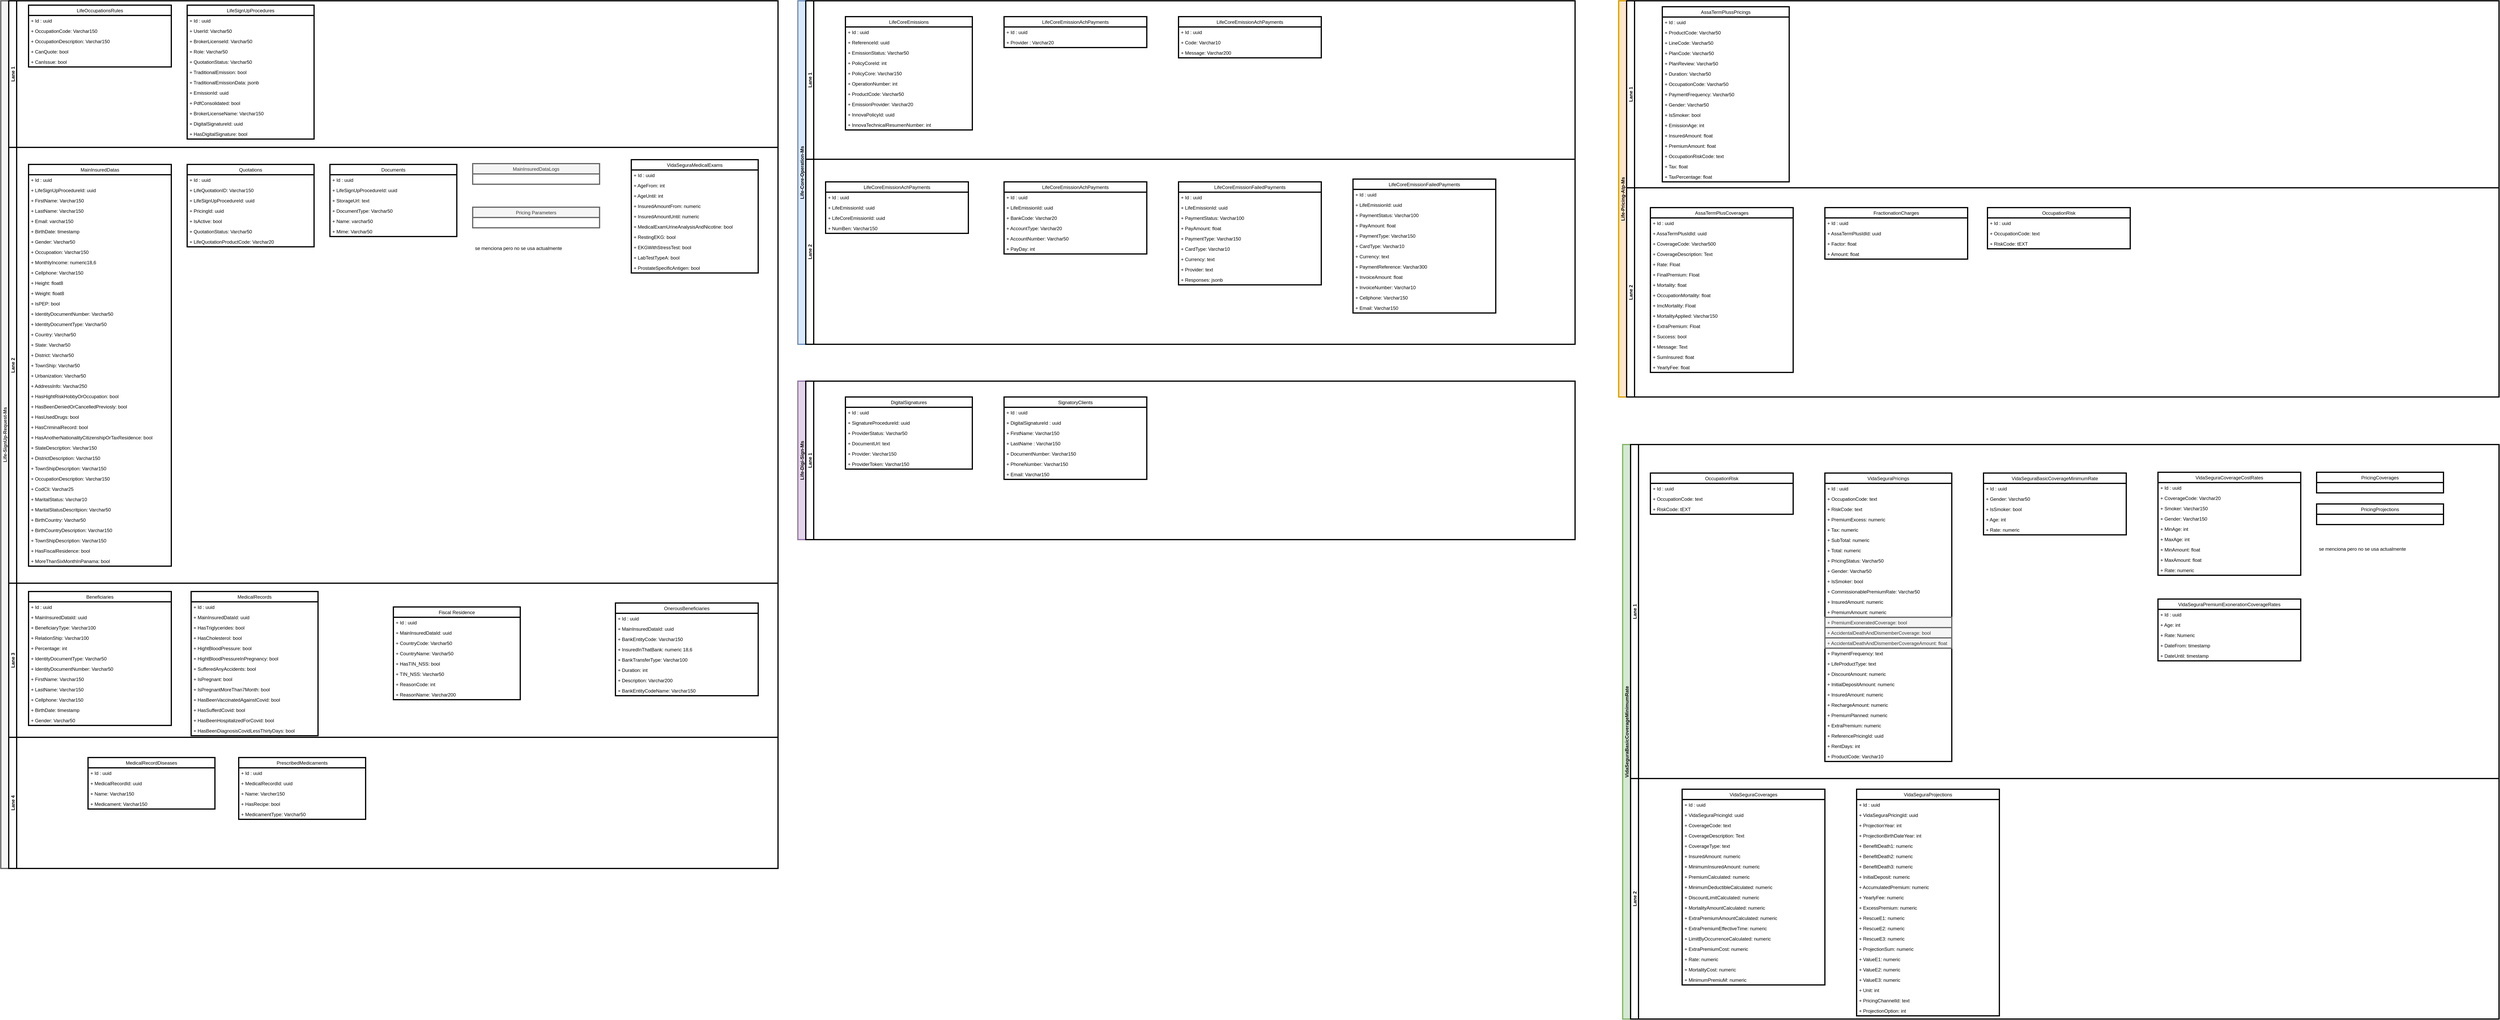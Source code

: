 <mxfile version="20.3.0" type="github">
  <diagram id="gh2-8Rx6alQc6_wlPIhK" name="Database">
    <mxGraphModel dx="4740" dy="3640" grid="1" gridSize="10" guides="1" tooltips="1" connect="1" arrows="1" fold="1" page="1" pageScale="1" pageWidth="850" pageHeight="1100" math="0" shadow="0">
      <root>
        <mxCell id="0" />
        <mxCell id="1" parent="0" />
        <mxCell id="hjDSEGd8z8g8QqMCZ0wR-1" value="Life-SignUp-Request-Ms" style="swimlane;childLayout=stackLayout;resizeParent=1;resizeParentMax=0;horizontal=0;startSize=20;horizontalStack=0;fillColor=#f5f5f5;strokeColor=#666666;swimlaneFillColor=none;fontColor=#333333;strokeWidth=3;" vertex="1" parent="1">
          <mxGeometry x="70" y="-1040" width="1960" height="2190" as="geometry" />
        </mxCell>
        <mxCell id="hjDSEGd8z8g8QqMCZ0wR-2" value="Lane 1" style="swimlane;startSize=20;horizontal=0;strokeWidth=3;" vertex="1" parent="hjDSEGd8z8g8QqMCZ0wR-1">
          <mxGeometry x="20" width="1940" height="370" as="geometry">
            <mxRectangle x="20" width="900" height="30" as="alternateBounds" />
          </mxGeometry>
        </mxCell>
        <mxCell id="hjDSEGd8z8g8QqMCZ0wR-3" value="LifeOccupationsRules" style="swimlane;fontStyle=0;childLayout=stackLayout;horizontal=1;startSize=26;fillColor=none;horizontalStack=0;resizeParent=1;resizeParentMax=0;resizeLast=0;collapsible=1;marginBottom=0;strokeWidth=3;" vertex="1" parent="hjDSEGd8z8g8QqMCZ0wR-2">
          <mxGeometry x="50" y="11" width="360" height="156" as="geometry">
            <mxRectangle x="130" y="950" width="100" height="30" as="alternateBounds" />
          </mxGeometry>
        </mxCell>
        <mxCell id="hjDSEGd8z8g8QqMCZ0wR-4" value="+ Id : uuid" style="text;strokeColor=none;fillColor=none;align=left;verticalAlign=top;spacingLeft=4;spacingRight=4;overflow=hidden;rotatable=0;points=[[0,0.5],[1,0.5]];portConstraint=eastwest;strokeWidth=3;" vertex="1" parent="hjDSEGd8z8g8QqMCZ0wR-3">
          <mxGeometry y="26" width="360" height="26" as="geometry" />
        </mxCell>
        <mxCell id="hjDSEGd8z8g8QqMCZ0wR-5" value="+ OccupationCode: Varchar150" style="text;strokeColor=none;fillColor=none;align=left;verticalAlign=top;spacingLeft=4;spacingRight=4;overflow=hidden;rotatable=0;points=[[0,0.5],[1,0.5]];portConstraint=eastwest;strokeWidth=3;" vertex="1" parent="hjDSEGd8z8g8QqMCZ0wR-3">
          <mxGeometry y="52" width="360" height="26" as="geometry" />
        </mxCell>
        <mxCell id="hjDSEGd8z8g8QqMCZ0wR-6" value="+ OccupationDescription: Varchar150" style="text;strokeColor=none;fillColor=none;align=left;verticalAlign=top;spacingLeft=4;spacingRight=4;overflow=hidden;rotatable=0;points=[[0,0.5],[1,0.5]];portConstraint=eastwest;strokeWidth=3;" vertex="1" parent="hjDSEGd8z8g8QqMCZ0wR-3">
          <mxGeometry y="78" width="360" height="26" as="geometry" />
        </mxCell>
        <mxCell id="hjDSEGd8z8g8QqMCZ0wR-7" value="+ CanQuote: bool" style="text;strokeColor=none;fillColor=none;align=left;verticalAlign=top;spacingLeft=4;spacingRight=4;overflow=hidden;rotatable=0;points=[[0,0.5],[1,0.5]];portConstraint=eastwest;strokeWidth=3;" vertex="1" parent="hjDSEGd8z8g8QqMCZ0wR-3">
          <mxGeometry y="104" width="360" height="26" as="geometry" />
        </mxCell>
        <mxCell id="hjDSEGd8z8g8QqMCZ0wR-8" value="+ CanIssue: bool" style="text;strokeColor=none;fillColor=none;align=left;verticalAlign=top;spacingLeft=4;spacingRight=4;overflow=hidden;rotatable=0;points=[[0,0.5],[1,0.5]];portConstraint=eastwest;strokeWidth=3;" vertex="1" parent="hjDSEGd8z8g8QqMCZ0wR-3">
          <mxGeometry y="130" width="360" height="26" as="geometry" />
        </mxCell>
        <mxCell id="hjDSEGd8z8g8QqMCZ0wR-9" value="LifeSignUpProcedures" style="swimlane;fontStyle=0;childLayout=stackLayout;horizontal=1;startSize=26;fillColor=none;horizontalStack=0;resizeParent=1;resizeParentMax=0;resizeLast=0;collapsible=1;marginBottom=0;strokeWidth=3;" vertex="1" parent="hjDSEGd8z8g8QqMCZ0wR-2">
          <mxGeometry x="450" y="11" width="320" height="338" as="geometry">
            <mxRectangle x="130" y="950" width="100" height="30" as="alternateBounds" />
          </mxGeometry>
        </mxCell>
        <mxCell id="hjDSEGd8z8g8QqMCZ0wR-10" value="+ Id : uuid" style="text;strokeColor=none;fillColor=none;align=left;verticalAlign=top;spacingLeft=4;spacingRight=4;overflow=hidden;rotatable=0;points=[[0,0.5],[1,0.5]];portConstraint=eastwest;strokeWidth=3;" vertex="1" parent="hjDSEGd8z8g8QqMCZ0wR-9">
          <mxGeometry y="26" width="320" height="26" as="geometry" />
        </mxCell>
        <mxCell id="hjDSEGd8z8g8QqMCZ0wR-11" value="+ UserId: Varchar50" style="text;strokeColor=none;fillColor=none;align=left;verticalAlign=top;spacingLeft=4;spacingRight=4;overflow=hidden;rotatable=0;points=[[0,0.5],[1,0.5]];portConstraint=eastwest;strokeWidth=3;" vertex="1" parent="hjDSEGd8z8g8QqMCZ0wR-9">
          <mxGeometry y="52" width="320" height="26" as="geometry" />
        </mxCell>
        <mxCell id="hjDSEGd8z8g8QqMCZ0wR-12" value="+ BrokerLicenseId: Varchar50" style="text;strokeColor=none;fillColor=none;align=left;verticalAlign=top;spacingLeft=4;spacingRight=4;overflow=hidden;rotatable=0;points=[[0,0.5],[1,0.5]];portConstraint=eastwest;strokeWidth=3;" vertex="1" parent="hjDSEGd8z8g8QqMCZ0wR-9">
          <mxGeometry y="78" width="320" height="26" as="geometry" />
        </mxCell>
        <mxCell id="hjDSEGd8z8g8QqMCZ0wR-13" value="+ Role: Varchar50" style="text;strokeColor=none;fillColor=none;align=left;verticalAlign=top;spacingLeft=4;spacingRight=4;overflow=hidden;rotatable=0;points=[[0,0.5],[1,0.5]];portConstraint=eastwest;strokeWidth=3;" vertex="1" parent="hjDSEGd8z8g8QqMCZ0wR-9">
          <mxGeometry y="104" width="320" height="26" as="geometry" />
        </mxCell>
        <mxCell id="hjDSEGd8z8g8QqMCZ0wR-14" value="+ QuotationStatus: Varchar50" style="text;strokeColor=none;fillColor=none;align=left;verticalAlign=top;spacingLeft=4;spacingRight=4;overflow=hidden;rotatable=0;points=[[0,0.5],[1,0.5]];portConstraint=eastwest;strokeWidth=3;" vertex="1" parent="hjDSEGd8z8g8QqMCZ0wR-9">
          <mxGeometry y="130" width="320" height="26" as="geometry" />
        </mxCell>
        <mxCell id="hjDSEGd8z8g8QqMCZ0wR-15" value="+ TraditionalEmission: bool" style="text;strokeColor=none;fillColor=none;align=left;verticalAlign=top;spacingLeft=4;spacingRight=4;overflow=hidden;rotatable=0;points=[[0,0.5],[1,0.5]];portConstraint=eastwest;strokeWidth=3;" vertex="1" parent="hjDSEGd8z8g8QqMCZ0wR-9">
          <mxGeometry y="156" width="320" height="26" as="geometry" />
        </mxCell>
        <mxCell id="hjDSEGd8z8g8QqMCZ0wR-16" value="+ TraditionalEmissionData: jsonb" style="text;strokeColor=none;fillColor=none;align=left;verticalAlign=top;spacingLeft=4;spacingRight=4;overflow=hidden;rotatable=0;points=[[0,0.5],[1,0.5]];portConstraint=eastwest;strokeWidth=3;" vertex="1" parent="hjDSEGd8z8g8QqMCZ0wR-9">
          <mxGeometry y="182" width="320" height="26" as="geometry" />
        </mxCell>
        <mxCell id="hjDSEGd8z8g8QqMCZ0wR-17" value="+ EmissionId: uuid" style="text;strokeColor=none;fillColor=none;align=left;verticalAlign=top;spacingLeft=4;spacingRight=4;overflow=hidden;rotatable=0;points=[[0,0.5],[1,0.5]];portConstraint=eastwest;strokeWidth=3;" vertex="1" parent="hjDSEGd8z8g8QqMCZ0wR-9">
          <mxGeometry y="208" width="320" height="26" as="geometry" />
        </mxCell>
        <mxCell id="hjDSEGd8z8g8QqMCZ0wR-18" value="+ PdfConsolidated: bool" style="text;strokeColor=none;fillColor=none;align=left;verticalAlign=top;spacingLeft=4;spacingRight=4;overflow=hidden;rotatable=0;points=[[0,0.5],[1,0.5]];portConstraint=eastwest;strokeWidth=3;" vertex="1" parent="hjDSEGd8z8g8QqMCZ0wR-9">
          <mxGeometry y="234" width="320" height="26" as="geometry" />
        </mxCell>
        <mxCell id="hjDSEGd8z8g8QqMCZ0wR-19" value="+ BrokerLicenseName: Varchar150" style="text;strokeColor=none;fillColor=none;align=left;verticalAlign=top;spacingLeft=4;spacingRight=4;overflow=hidden;rotatable=0;points=[[0,0.5],[1,0.5]];portConstraint=eastwest;strokeWidth=3;" vertex="1" parent="hjDSEGd8z8g8QqMCZ0wR-9">
          <mxGeometry y="260" width="320" height="26" as="geometry" />
        </mxCell>
        <mxCell id="hjDSEGd8z8g8QqMCZ0wR-20" value="+ DigitalSignatureId: uuid" style="text;strokeColor=none;fillColor=none;align=left;verticalAlign=top;spacingLeft=4;spacingRight=4;overflow=hidden;rotatable=0;points=[[0,0.5],[1,0.5]];portConstraint=eastwest;strokeWidth=3;" vertex="1" parent="hjDSEGd8z8g8QqMCZ0wR-9">
          <mxGeometry y="286" width="320" height="26" as="geometry" />
        </mxCell>
        <mxCell id="hjDSEGd8z8g8QqMCZ0wR-21" value="+ HasDigitalSignature: bool" style="text;strokeColor=none;fillColor=none;align=left;verticalAlign=top;spacingLeft=4;spacingRight=4;overflow=hidden;rotatable=0;points=[[0,0.5],[1,0.5]];portConstraint=eastwest;strokeWidth=3;" vertex="1" parent="hjDSEGd8z8g8QqMCZ0wR-9">
          <mxGeometry y="312" width="320" height="26" as="geometry" />
        </mxCell>
        <mxCell id="hjDSEGd8z8g8QqMCZ0wR-22" value="Lane 2" style="swimlane;startSize=20;horizontal=0;strokeWidth=3;" vertex="1" parent="hjDSEGd8z8g8QqMCZ0wR-1">
          <mxGeometry x="20" y="370" width="1940" height="1100" as="geometry" />
        </mxCell>
        <mxCell id="hjDSEGd8z8g8QqMCZ0wR-23" value="MainInsuredDatas" style="swimlane;fontStyle=0;childLayout=stackLayout;horizontal=1;startSize=26;fillColor=none;horizontalStack=0;resizeParent=1;resizeParentMax=0;resizeLast=0;collapsible=1;marginBottom=0;strokeWidth=3;" vertex="1" parent="hjDSEGd8z8g8QqMCZ0wR-22">
          <mxGeometry x="50" y="43" width="360" height="1014" as="geometry">
            <mxRectangle x="40" y="400" width="100" height="30" as="alternateBounds" />
          </mxGeometry>
        </mxCell>
        <mxCell id="hjDSEGd8z8g8QqMCZ0wR-24" value="+ Id : uuid" style="text;strokeColor=none;fillColor=none;align=left;verticalAlign=top;spacingLeft=4;spacingRight=4;overflow=hidden;rotatable=0;points=[[0,0.5],[1,0.5]];portConstraint=eastwest;strokeWidth=3;" vertex="1" parent="hjDSEGd8z8g8QqMCZ0wR-23">
          <mxGeometry y="26" width="360" height="26" as="geometry" />
        </mxCell>
        <mxCell id="hjDSEGd8z8g8QqMCZ0wR-25" value="+ LifeSignUpProcedureId: uuid" style="text;strokeColor=none;fillColor=none;align=left;verticalAlign=top;spacingLeft=4;spacingRight=4;overflow=hidden;rotatable=0;points=[[0,0.5],[1,0.5]];portConstraint=eastwest;strokeWidth=3;" vertex="1" parent="hjDSEGd8z8g8QqMCZ0wR-23">
          <mxGeometry y="52" width="360" height="26" as="geometry" />
        </mxCell>
        <mxCell id="hjDSEGd8z8g8QqMCZ0wR-26" value="+ FirstName: Varchar150" style="text;strokeColor=none;fillColor=none;align=left;verticalAlign=top;spacingLeft=4;spacingRight=4;overflow=hidden;rotatable=0;points=[[0,0.5],[1,0.5]];portConstraint=eastwest;strokeWidth=3;" vertex="1" parent="hjDSEGd8z8g8QqMCZ0wR-23">
          <mxGeometry y="78" width="360" height="26" as="geometry" />
        </mxCell>
        <mxCell id="hjDSEGd8z8g8QqMCZ0wR-27" value="+ LastName: Varchar150" style="text;strokeColor=none;fillColor=none;align=left;verticalAlign=top;spacingLeft=4;spacingRight=4;overflow=hidden;rotatable=0;points=[[0,0.5],[1,0.5]];portConstraint=eastwest;strokeWidth=3;" vertex="1" parent="hjDSEGd8z8g8QqMCZ0wR-23">
          <mxGeometry y="104" width="360" height="26" as="geometry" />
        </mxCell>
        <mxCell id="hjDSEGd8z8g8QqMCZ0wR-28" value="+ Email: varchar150" style="text;strokeColor=none;fillColor=none;align=left;verticalAlign=top;spacingLeft=4;spacingRight=4;overflow=hidden;rotatable=0;points=[[0,0.5],[1,0.5]];portConstraint=eastwest;strokeWidth=3;" vertex="1" parent="hjDSEGd8z8g8QqMCZ0wR-23">
          <mxGeometry y="130" width="360" height="26" as="geometry" />
        </mxCell>
        <mxCell id="hjDSEGd8z8g8QqMCZ0wR-29" value="+ BirthDate: timestamp" style="text;strokeColor=none;fillColor=none;align=left;verticalAlign=top;spacingLeft=4;spacingRight=4;overflow=hidden;rotatable=0;points=[[0,0.5],[1,0.5]];portConstraint=eastwest;strokeWidth=3;" vertex="1" parent="hjDSEGd8z8g8QqMCZ0wR-23">
          <mxGeometry y="156" width="360" height="26" as="geometry" />
        </mxCell>
        <mxCell id="hjDSEGd8z8g8QqMCZ0wR-30" value="+ Gender: Varchar50" style="text;strokeColor=none;fillColor=none;align=left;verticalAlign=top;spacingLeft=4;spacingRight=4;overflow=hidden;rotatable=0;points=[[0,0.5],[1,0.5]];portConstraint=eastwest;strokeWidth=3;" vertex="1" parent="hjDSEGd8z8g8QqMCZ0wR-23">
          <mxGeometry y="182" width="360" height="26" as="geometry" />
        </mxCell>
        <mxCell id="hjDSEGd8z8g8QqMCZ0wR-31" value="+ Occupoation: Varchar150" style="text;strokeColor=none;fillColor=none;align=left;verticalAlign=top;spacingLeft=4;spacingRight=4;overflow=hidden;rotatable=0;points=[[0,0.5],[1,0.5]];portConstraint=eastwest;strokeWidth=3;" vertex="1" parent="hjDSEGd8z8g8QqMCZ0wR-23">
          <mxGeometry y="208" width="360" height="26" as="geometry" />
        </mxCell>
        <mxCell id="hjDSEGd8z8g8QqMCZ0wR-32" value="+ MonthlyIncome: numeric18,6" style="text;strokeColor=none;fillColor=none;align=left;verticalAlign=top;spacingLeft=4;spacingRight=4;overflow=hidden;rotatable=0;points=[[0,0.5],[1,0.5]];portConstraint=eastwest;strokeWidth=3;" vertex="1" parent="hjDSEGd8z8g8QqMCZ0wR-23">
          <mxGeometry y="234" width="360" height="26" as="geometry" />
        </mxCell>
        <mxCell id="hjDSEGd8z8g8QqMCZ0wR-33" value="+ Cellphone: Varchar150" style="text;strokeColor=none;fillColor=none;align=left;verticalAlign=top;spacingLeft=4;spacingRight=4;overflow=hidden;rotatable=0;points=[[0,0.5],[1,0.5]];portConstraint=eastwest;strokeWidth=3;" vertex="1" parent="hjDSEGd8z8g8QqMCZ0wR-23">
          <mxGeometry y="260" width="360" height="26" as="geometry" />
        </mxCell>
        <mxCell id="hjDSEGd8z8g8QqMCZ0wR-34" value="+ Height: float8" style="text;strokeColor=none;fillColor=none;align=left;verticalAlign=top;spacingLeft=4;spacingRight=4;overflow=hidden;rotatable=0;points=[[0,0.5],[1,0.5]];portConstraint=eastwest;strokeWidth=3;" vertex="1" parent="hjDSEGd8z8g8QqMCZ0wR-23">
          <mxGeometry y="286" width="360" height="26" as="geometry" />
        </mxCell>
        <mxCell id="hjDSEGd8z8g8QqMCZ0wR-35" value="+ Weight: float8" style="text;strokeColor=none;fillColor=none;align=left;verticalAlign=top;spacingLeft=4;spacingRight=4;overflow=hidden;rotatable=0;points=[[0,0.5],[1,0.5]];portConstraint=eastwest;strokeWidth=3;" vertex="1" parent="hjDSEGd8z8g8QqMCZ0wR-23">
          <mxGeometry y="312" width="360" height="26" as="geometry" />
        </mxCell>
        <mxCell id="hjDSEGd8z8g8QqMCZ0wR-36" value="+ IsPEP: bool" style="text;strokeColor=none;fillColor=none;align=left;verticalAlign=top;spacingLeft=4;spacingRight=4;overflow=hidden;rotatable=0;points=[[0,0.5],[1,0.5]];portConstraint=eastwest;strokeWidth=3;" vertex="1" parent="hjDSEGd8z8g8QqMCZ0wR-23">
          <mxGeometry y="338" width="360" height="26" as="geometry" />
        </mxCell>
        <mxCell id="hjDSEGd8z8g8QqMCZ0wR-37" value="+ IdentityDocumentNumber: Varchar50" style="text;strokeColor=none;fillColor=none;align=left;verticalAlign=top;spacingLeft=4;spacingRight=4;overflow=hidden;rotatable=0;points=[[0,0.5],[1,0.5]];portConstraint=eastwest;strokeWidth=3;" vertex="1" parent="hjDSEGd8z8g8QqMCZ0wR-23">
          <mxGeometry y="364" width="360" height="26" as="geometry" />
        </mxCell>
        <mxCell id="hjDSEGd8z8g8QqMCZ0wR-38" value="+ IdentityDocumentType: Varchar50" style="text;strokeColor=none;fillColor=none;align=left;verticalAlign=top;spacingLeft=4;spacingRight=4;overflow=hidden;rotatable=0;points=[[0,0.5],[1,0.5]];portConstraint=eastwest;strokeWidth=3;" vertex="1" parent="hjDSEGd8z8g8QqMCZ0wR-23">
          <mxGeometry y="390" width="360" height="26" as="geometry" />
        </mxCell>
        <mxCell id="hjDSEGd8z8g8QqMCZ0wR-39" value="+ Country: Varchar50" style="text;strokeColor=none;fillColor=none;align=left;verticalAlign=top;spacingLeft=4;spacingRight=4;overflow=hidden;rotatable=0;points=[[0,0.5],[1,0.5]];portConstraint=eastwest;strokeWidth=3;" vertex="1" parent="hjDSEGd8z8g8QqMCZ0wR-23">
          <mxGeometry y="416" width="360" height="26" as="geometry" />
        </mxCell>
        <mxCell id="hjDSEGd8z8g8QqMCZ0wR-40" value="+ State: Varchar50" style="text;strokeColor=none;fillColor=none;align=left;verticalAlign=top;spacingLeft=4;spacingRight=4;overflow=hidden;rotatable=0;points=[[0,0.5],[1,0.5]];portConstraint=eastwest;strokeWidth=3;" vertex="1" parent="hjDSEGd8z8g8QqMCZ0wR-23">
          <mxGeometry y="442" width="360" height="26" as="geometry" />
        </mxCell>
        <mxCell id="hjDSEGd8z8g8QqMCZ0wR-41" value="+ District: Varchar50" style="text;strokeColor=none;fillColor=none;align=left;verticalAlign=top;spacingLeft=4;spacingRight=4;overflow=hidden;rotatable=0;points=[[0,0.5],[1,0.5]];portConstraint=eastwest;strokeWidth=3;" vertex="1" parent="hjDSEGd8z8g8QqMCZ0wR-23">
          <mxGeometry y="468" width="360" height="26" as="geometry" />
        </mxCell>
        <mxCell id="hjDSEGd8z8g8QqMCZ0wR-42" value="+ TownShip: Varchar50" style="text;strokeColor=none;fillColor=none;align=left;verticalAlign=top;spacingLeft=4;spacingRight=4;overflow=hidden;rotatable=0;points=[[0,0.5],[1,0.5]];portConstraint=eastwest;strokeWidth=3;" vertex="1" parent="hjDSEGd8z8g8QqMCZ0wR-23">
          <mxGeometry y="494" width="360" height="26" as="geometry" />
        </mxCell>
        <mxCell id="hjDSEGd8z8g8QqMCZ0wR-43" value="+ Urbanization: Varchar50" style="text;strokeColor=none;fillColor=none;align=left;verticalAlign=top;spacingLeft=4;spacingRight=4;overflow=hidden;rotatable=0;points=[[0,0.5],[1,0.5]];portConstraint=eastwest;strokeWidth=3;" vertex="1" parent="hjDSEGd8z8g8QqMCZ0wR-23">
          <mxGeometry y="520" width="360" height="26" as="geometry" />
        </mxCell>
        <mxCell id="hjDSEGd8z8g8QqMCZ0wR-44" value="+ AddressInfo: Varchar250" style="text;strokeColor=none;fillColor=none;align=left;verticalAlign=top;spacingLeft=4;spacingRight=4;overflow=hidden;rotatable=0;points=[[0,0.5],[1,0.5]];portConstraint=eastwest;strokeWidth=3;" vertex="1" parent="hjDSEGd8z8g8QqMCZ0wR-23">
          <mxGeometry y="546" width="360" height="26" as="geometry" />
        </mxCell>
        <mxCell id="hjDSEGd8z8g8QqMCZ0wR-45" value="+ HasHightRiskHobbyOrOccupation: bool" style="text;strokeColor=none;fillColor=none;align=left;verticalAlign=top;spacingLeft=4;spacingRight=4;overflow=hidden;rotatable=0;points=[[0,0.5],[1,0.5]];portConstraint=eastwest;strokeWidth=3;" vertex="1" parent="hjDSEGd8z8g8QqMCZ0wR-23">
          <mxGeometry y="572" width="360" height="26" as="geometry" />
        </mxCell>
        <mxCell id="hjDSEGd8z8g8QqMCZ0wR-46" value="+ HasBeenDeniedOrCancelledPreviosly: bool" style="text;strokeColor=none;fillColor=none;align=left;verticalAlign=top;spacingLeft=4;spacingRight=4;overflow=hidden;rotatable=0;points=[[0,0.5],[1,0.5]];portConstraint=eastwest;strokeWidth=3;" vertex="1" parent="hjDSEGd8z8g8QqMCZ0wR-23">
          <mxGeometry y="598" width="360" height="26" as="geometry" />
        </mxCell>
        <mxCell id="hjDSEGd8z8g8QqMCZ0wR-47" value="+ HasUsedDrugs: bool" style="text;strokeColor=none;fillColor=none;align=left;verticalAlign=top;spacingLeft=4;spacingRight=4;overflow=hidden;rotatable=0;points=[[0,0.5],[1,0.5]];portConstraint=eastwest;strokeWidth=3;" vertex="1" parent="hjDSEGd8z8g8QqMCZ0wR-23">
          <mxGeometry y="624" width="360" height="26" as="geometry" />
        </mxCell>
        <mxCell id="hjDSEGd8z8g8QqMCZ0wR-48" value="+ HasCriminalRecord: bool" style="text;strokeColor=none;fillColor=none;align=left;verticalAlign=top;spacingLeft=4;spacingRight=4;overflow=hidden;rotatable=0;points=[[0,0.5],[1,0.5]];portConstraint=eastwest;strokeWidth=3;" vertex="1" parent="hjDSEGd8z8g8QqMCZ0wR-23">
          <mxGeometry y="650" width="360" height="26" as="geometry" />
        </mxCell>
        <mxCell id="hjDSEGd8z8g8QqMCZ0wR-49" value="+ HasAnotherNationalityCitizenshipOrTaxResidence: bool" style="text;strokeColor=none;fillColor=none;align=left;verticalAlign=top;spacingLeft=4;spacingRight=4;overflow=hidden;rotatable=0;points=[[0,0.5],[1,0.5]];portConstraint=eastwest;strokeWidth=3;" vertex="1" parent="hjDSEGd8z8g8QqMCZ0wR-23">
          <mxGeometry y="676" width="360" height="26" as="geometry" />
        </mxCell>
        <mxCell id="hjDSEGd8z8g8QqMCZ0wR-50" value="+ StateDescription: Varchar150" style="text;strokeColor=none;fillColor=none;align=left;verticalAlign=top;spacingLeft=4;spacingRight=4;overflow=hidden;rotatable=0;points=[[0,0.5],[1,0.5]];portConstraint=eastwest;strokeWidth=3;" vertex="1" parent="hjDSEGd8z8g8QqMCZ0wR-23">
          <mxGeometry y="702" width="360" height="26" as="geometry" />
        </mxCell>
        <mxCell id="hjDSEGd8z8g8QqMCZ0wR-51" value="+ DistrictDescription: Varchar150" style="text;strokeColor=none;fillColor=none;align=left;verticalAlign=top;spacingLeft=4;spacingRight=4;overflow=hidden;rotatable=0;points=[[0,0.5],[1,0.5]];portConstraint=eastwest;strokeWidth=3;" vertex="1" parent="hjDSEGd8z8g8QqMCZ0wR-23">
          <mxGeometry y="728" width="360" height="26" as="geometry" />
        </mxCell>
        <mxCell id="hjDSEGd8z8g8QqMCZ0wR-52" value="+ TownShipDescription: Varchar150" style="text;strokeColor=none;fillColor=none;align=left;verticalAlign=top;spacingLeft=4;spacingRight=4;overflow=hidden;rotatable=0;points=[[0,0.5],[1,0.5]];portConstraint=eastwest;strokeWidth=3;" vertex="1" parent="hjDSEGd8z8g8QqMCZ0wR-23">
          <mxGeometry y="754" width="360" height="26" as="geometry" />
        </mxCell>
        <mxCell id="hjDSEGd8z8g8QqMCZ0wR-53" value="+ OccupationDescription: Varchar150" style="text;strokeColor=none;fillColor=none;align=left;verticalAlign=top;spacingLeft=4;spacingRight=4;overflow=hidden;rotatable=0;points=[[0,0.5],[1,0.5]];portConstraint=eastwest;strokeWidth=3;" vertex="1" parent="hjDSEGd8z8g8QqMCZ0wR-23">
          <mxGeometry y="780" width="360" height="26" as="geometry" />
        </mxCell>
        <mxCell id="hjDSEGd8z8g8QqMCZ0wR-54" value="+ CodCli: Varchar25" style="text;strokeColor=none;fillColor=none;align=left;verticalAlign=top;spacingLeft=4;spacingRight=4;overflow=hidden;rotatable=0;points=[[0,0.5],[1,0.5]];portConstraint=eastwest;strokeWidth=3;" vertex="1" parent="hjDSEGd8z8g8QqMCZ0wR-23">
          <mxGeometry y="806" width="360" height="26" as="geometry" />
        </mxCell>
        <mxCell id="hjDSEGd8z8g8QqMCZ0wR-55" value="+ MaritalStatus: Varchar10" style="text;strokeColor=none;fillColor=none;align=left;verticalAlign=top;spacingLeft=4;spacingRight=4;overflow=hidden;rotatable=0;points=[[0,0.5],[1,0.5]];portConstraint=eastwest;strokeWidth=3;" vertex="1" parent="hjDSEGd8z8g8QqMCZ0wR-23">
          <mxGeometry y="832" width="360" height="26" as="geometry" />
        </mxCell>
        <mxCell id="hjDSEGd8z8g8QqMCZ0wR-56" value="+ MaritalStatusDescritpion: Varchar50" style="text;strokeColor=none;fillColor=none;align=left;verticalAlign=top;spacingLeft=4;spacingRight=4;overflow=hidden;rotatable=0;points=[[0,0.5],[1,0.5]];portConstraint=eastwest;strokeWidth=3;" vertex="1" parent="hjDSEGd8z8g8QqMCZ0wR-23">
          <mxGeometry y="858" width="360" height="26" as="geometry" />
        </mxCell>
        <mxCell id="hjDSEGd8z8g8QqMCZ0wR-57" value="+ BirthCountry: Varchar50" style="text;strokeColor=none;fillColor=none;align=left;verticalAlign=top;spacingLeft=4;spacingRight=4;overflow=hidden;rotatable=0;points=[[0,0.5],[1,0.5]];portConstraint=eastwest;strokeWidth=3;" vertex="1" parent="hjDSEGd8z8g8QqMCZ0wR-23">
          <mxGeometry y="884" width="360" height="26" as="geometry" />
        </mxCell>
        <mxCell id="hjDSEGd8z8g8QqMCZ0wR-58" value="+ BirthCountryDescription: Varchar150" style="text;strokeColor=none;fillColor=none;align=left;verticalAlign=top;spacingLeft=4;spacingRight=4;overflow=hidden;rotatable=0;points=[[0,0.5],[1,0.5]];portConstraint=eastwest;strokeWidth=3;" vertex="1" parent="hjDSEGd8z8g8QqMCZ0wR-23">
          <mxGeometry y="910" width="360" height="26" as="geometry" />
        </mxCell>
        <mxCell id="hjDSEGd8z8g8QqMCZ0wR-59" value="+ TownShipDescription: Varchar150" style="text;strokeColor=none;fillColor=none;align=left;verticalAlign=top;spacingLeft=4;spacingRight=4;overflow=hidden;rotatable=0;points=[[0,0.5],[1,0.5]];portConstraint=eastwest;strokeWidth=3;" vertex="1" parent="hjDSEGd8z8g8QqMCZ0wR-23">
          <mxGeometry y="936" width="360" height="26" as="geometry" />
        </mxCell>
        <mxCell id="hjDSEGd8z8g8QqMCZ0wR-60" value="+ HasFiscalResidence: bool" style="text;strokeColor=none;fillColor=none;align=left;verticalAlign=top;spacingLeft=4;spacingRight=4;overflow=hidden;rotatable=0;points=[[0,0.5],[1,0.5]];portConstraint=eastwest;strokeWidth=3;" vertex="1" parent="hjDSEGd8z8g8QqMCZ0wR-23">
          <mxGeometry y="962" width="360" height="26" as="geometry" />
        </mxCell>
        <mxCell id="hjDSEGd8z8g8QqMCZ0wR-61" value="+ MoreThanSixMonthInPanama: bool" style="text;strokeColor=none;fillColor=none;align=left;verticalAlign=top;spacingLeft=4;spacingRight=4;overflow=hidden;rotatable=0;points=[[0,0.5],[1,0.5]];portConstraint=eastwest;strokeWidth=3;" vertex="1" parent="hjDSEGd8z8g8QqMCZ0wR-23">
          <mxGeometry y="988" width="360" height="26" as="geometry" />
        </mxCell>
        <mxCell id="hjDSEGd8z8g8QqMCZ0wR-62" value="Quotations" style="swimlane;fontStyle=0;childLayout=stackLayout;horizontal=1;startSize=26;fillColor=none;horizontalStack=0;resizeParent=1;resizeParentMax=0;resizeLast=0;collapsible=1;marginBottom=0;strokeWidth=3;" vertex="1" parent="hjDSEGd8z8g8QqMCZ0wR-22">
          <mxGeometry x="450" y="43" width="320" height="208" as="geometry">
            <mxRectangle x="130" y="950" width="100" height="30" as="alternateBounds" />
          </mxGeometry>
        </mxCell>
        <mxCell id="hjDSEGd8z8g8QqMCZ0wR-63" value="+ Id : uuid" style="text;strokeColor=none;fillColor=none;align=left;verticalAlign=top;spacingLeft=4;spacingRight=4;overflow=hidden;rotatable=0;points=[[0,0.5],[1,0.5]];portConstraint=eastwest;strokeWidth=3;" vertex="1" parent="hjDSEGd8z8g8QqMCZ0wR-62">
          <mxGeometry y="26" width="320" height="26" as="geometry" />
        </mxCell>
        <mxCell id="hjDSEGd8z8g8QqMCZ0wR-64" value="+ LifeQuotationID: Varchar150" style="text;strokeColor=none;fillColor=none;align=left;verticalAlign=top;spacingLeft=4;spacingRight=4;overflow=hidden;rotatable=0;points=[[0,0.5],[1,0.5]];portConstraint=eastwest;strokeWidth=3;" vertex="1" parent="hjDSEGd8z8g8QqMCZ0wR-62">
          <mxGeometry y="52" width="320" height="26" as="geometry" />
        </mxCell>
        <mxCell id="hjDSEGd8z8g8QqMCZ0wR-65" value="+ LifeSignUpProcedureId: uuid" style="text;strokeColor=none;fillColor=none;align=left;verticalAlign=top;spacingLeft=4;spacingRight=4;overflow=hidden;rotatable=0;points=[[0,0.5],[1,0.5]];portConstraint=eastwest;strokeWidth=3;" vertex="1" parent="hjDSEGd8z8g8QqMCZ0wR-62">
          <mxGeometry y="78" width="320" height="26" as="geometry" />
        </mxCell>
        <mxCell id="hjDSEGd8z8g8QqMCZ0wR-66" value="+ PricingId: uuid" style="text;strokeColor=none;fillColor=none;align=left;verticalAlign=top;spacingLeft=4;spacingRight=4;overflow=hidden;rotatable=0;points=[[0,0.5],[1,0.5]];portConstraint=eastwest;strokeWidth=3;" vertex="1" parent="hjDSEGd8z8g8QqMCZ0wR-62">
          <mxGeometry y="104" width="320" height="26" as="geometry" />
        </mxCell>
        <mxCell id="hjDSEGd8z8g8QqMCZ0wR-67" value="+ IsActive: bool" style="text;strokeColor=none;fillColor=none;align=left;verticalAlign=top;spacingLeft=4;spacingRight=4;overflow=hidden;rotatable=0;points=[[0,0.5],[1,0.5]];portConstraint=eastwest;strokeWidth=3;" vertex="1" parent="hjDSEGd8z8g8QqMCZ0wR-62">
          <mxGeometry y="130" width="320" height="26" as="geometry" />
        </mxCell>
        <mxCell id="hjDSEGd8z8g8QqMCZ0wR-68" value="+ QuotationStatus: Varchar50" style="text;strokeColor=none;fillColor=none;align=left;verticalAlign=top;spacingLeft=4;spacingRight=4;overflow=hidden;rotatable=0;points=[[0,0.5],[1,0.5]];portConstraint=eastwest;strokeWidth=3;" vertex="1" parent="hjDSEGd8z8g8QqMCZ0wR-62">
          <mxGeometry y="156" width="320" height="26" as="geometry" />
        </mxCell>
        <mxCell id="hjDSEGd8z8g8QqMCZ0wR-69" value="+ LifeQuotationProductCode: Varchar20" style="text;strokeColor=none;fillColor=none;align=left;verticalAlign=top;spacingLeft=4;spacingRight=4;overflow=hidden;rotatable=0;points=[[0,0.5],[1,0.5]];portConstraint=eastwest;strokeWidth=3;" vertex="1" parent="hjDSEGd8z8g8QqMCZ0wR-62">
          <mxGeometry y="182" width="320" height="26" as="geometry" />
        </mxCell>
        <mxCell id="hjDSEGd8z8g8QqMCZ0wR-70" value="Documents" style="swimlane;fontStyle=0;childLayout=stackLayout;horizontal=1;startSize=26;fillColor=none;horizontalStack=0;resizeParent=1;resizeParentMax=0;resizeLast=0;collapsible=1;marginBottom=0;strokeWidth=3;" vertex="1" parent="hjDSEGd8z8g8QqMCZ0wR-22">
          <mxGeometry x="810" y="43" width="320" height="182" as="geometry">
            <mxRectangle x="130" y="950" width="100" height="30" as="alternateBounds" />
          </mxGeometry>
        </mxCell>
        <mxCell id="hjDSEGd8z8g8QqMCZ0wR-71" value="+ Id : uuid" style="text;strokeColor=none;fillColor=none;align=left;verticalAlign=top;spacingLeft=4;spacingRight=4;overflow=hidden;rotatable=0;points=[[0,0.5],[1,0.5]];portConstraint=eastwest;strokeWidth=3;" vertex="1" parent="hjDSEGd8z8g8QqMCZ0wR-70">
          <mxGeometry y="26" width="320" height="26" as="geometry" />
        </mxCell>
        <mxCell id="hjDSEGd8z8g8QqMCZ0wR-72" value="+ LifeSignUpProcedureId: uuid" style="text;strokeColor=none;fillColor=none;align=left;verticalAlign=top;spacingLeft=4;spacingRight=4;overflow=hidden;rotatable=0;points=[[0,0.5],[1,0.5]];portConstraint=eastwest;strokeWidth=3;" vertex="1" parent="hjDSEGd8z8g8QqMCZ0wR-70">
          <mxGeometry y="52" width="320" height="26" as="geometry" />
        </mxCell>
        <mxCell id="hjDSEGd8z8g8QqMCZ0wR-73" value="+ StorageUrl: text" style="text;strokeColor=none;fillColor=none;align=left;verticalAlign=top;spacingLeft=4;spacingRight=4;overflow=hidden;rotatable=0;points=[[0,0.5],[1,0.5]];portConstraint=eastwest;strokeWidth=3;" vertex="1" parent="hjDSEGd8z8g8QqMCZ0wR-70">
          <mxGeometry y="78" width="320" height="26" as="geometry" />
        </mxCell>
        <mxCell id="hjDSEGd8z8g8QqMCZ0wR-74" value="+ DocumentType: Varchar50" style="text;strokeColor=none;fillColor=none;align=left;verticalAlign=top;spacingLeft=4;spacingRight=4;overflow=hidden;rotatable=0;points=[[0,0.5],[1,0.5]];portConstraint=eastwest;strokeWidth=3;" vertex="1" parent="hjDSEGd8z8g8QqMCZ0wR-70">
          <mxGeometry y="104" width="320" height="26" as="geometry" />
        </mxCell>
        <mxCell id="hjDSEGd8z8g8QqMCZ0wR-75" value="+ Name: varchar50" style="text;strokeColor=none;fillColor=none;align=left;verticalAlign=top;spacingLeft=4;spacingRight=4;overflow=hidden;rotatable=0;points=[[0,0.5],[1,0.5]];portConstraint=eastwest;strokeWidth=3;" vertex="1" parent="hjDSEGd8z8g8QqMCZ0wR-70">
          <mxGeometry y="130" width="320" height="26" as="geometry" />
        </mxCell>
        <mxCell id="hjDSEGd8z8g8QqMCZ0wR-76" value="+ Mime: Varchar50" style="text;strokeColor=none;fillColor=none;align=left;verticalAlign=top;spacingLeft=4;spacingRight=4;overflow=hidden;rotatable=0;points=[[0,0.5],[1,0.5]];portConstraint=eastwest;strokeWidth=3;" vertex="1" parent="hjDSEGd8z8g8QqMCZ0wR-70">
          <mxGeometry y="156" width="320" height="26" as="geometry" />
        </mxCell>
        <mxCell id="hjDSEGd8z8g8QqMCZ0wR-77" value="MainInsuredDataLogs" style="swimlane;fontStyle=0;childLayout=stackLayout;horizontal=1;startSize=26;fillColor=#f5f5f5;horizontalStack=0;resizeParent=1;resizeParentMax=0;resizeLast=0;collapsible=1;marginBottom=0;strokeWidth=3;fontColor=#333333;strokeColor=#666666;" vertex="1" parent="hjDSEGd8z8g8QqMCZ0wR-22">
          <mxGeometry x="1170" y="41" width="320" height="52" as="geometry">
            <mxRectangle x="130" y="950" width="100" height="30" as="alternateBounds" />
          </mxGeometry>
        </mxCell>
        <mxCell id="hjDSEGd8z8g8QqMCZ0wR-78" value="se menciona pero no se usa actualmente" style="text;strokeColor=none;fillColor=none;align=left;verticalAlign=top;spacingLeft=4;spacingRight=4;overflow=hidden;rotatable=0;points=[[0,0.5],[1,0.5]];portConstraint=eastwest;strokeWidth=3;" vertex="1" parent="hjDSEGd8z8g8QqMCZ0wR-22">
          <mxGeometry x="1170" y="241" width="320" height="26" as="geometry" />
        </mxCell>
        <mxCell id="hjDSEGd8z8g8QqMCZ0wR-79" value="Pricing Parameters" style="swimlane;fontStyle=0;childLayout=stackLayout;horizontal=1;startSize=26;fillColor=#f5f5f5;horizontalStack=0;resizeParent=1;resizeParentMax=0;resizeLast=0;collapsible=1;marginBottom=0;strokeWidth=3;fontColor=#333333;strokeColor=#666666;" vertex="1" parent="hjDSEGd8z8g8QqMCZ0wR-22">
          <mxGeometry x="1170" y="151" width="320" height="52" as="geometry">
            <mxRectangle x="130" y="950" width="100" height="30" as="alternateBounds" />
          </mxGeometry>
        </mxCell>
        <mxCell id="hjDSEGd8z8g8QqMCZ0wR-80" value="VidaSeguraMedicalExams" style="swimlane;fontStyle=0;childLayout=stackLayout;horizontal=1;startSize=26;fillColor=none;horizontalStack=0;resizeParent=1;resizeParentMax=0;resizeLast=0;collapsible=1;marginBottom=0;strokeWidth=3;" vertex="1" parent="hjDSEGd8z8g8QqMCZ0wR-22">
          <mxGeometry x="1570" y="31" width="320" height="286" as="geometry">
            <mxRectangle x="130" y="950" width="100" height="30" as="alternateBounds" />
          </mxGeometry>
        </mxCell>
        <mxCell id="hjDSEGd8z8g8QqMCZ0wR-81" value="+ Id : uuid" style="text;strokeColor=none;fillColor=none;align=left;verticalAlign=top;spacingLeft=4;spacingRight=4;overflow=hidden;rotatable=0;points=[[0,0.5],[1,0.5]];portConstraint=eastwest;strokeWidth=3;" vertex="1" parent="hjDSEGd8z8g8QqMCZ0wR-80">
          <mxGeometry y="26" width="320" height="26" as="geometry" />
        </mxCell>
        <mxCell id="hjDSEGd8z8g8QqMCZ0wR-82" value="+ AgeFrom: int" style="text;strokeColor=none;fillColor=none;align=left;verticalAlign=top;spacingLeft=4;spacingRight=4;overflow=hidden;rotatable=0;points=[[0,0.5],[1,0.5]];portConstraint=eastwest;strokeWidth=3;" vertex="1" parent="hjDSEGd8z8g8QqMCZ0wR-80">
          <mxGeometry y="52" width="320" height="26" as="geometry" />
        </mxCell>
        <mxCell id="hjDSEGd8z8g8QqMCZ0wR-83" value="+ AgeUntil: int" style="text;strokeColor=none;fillColor=none;align=left;verticalAlign=top;spacingLeft=4;spacingRight=4;overflow=hidden;rotatable=0;points=[[0,0.5],[1,0.5]];portConstraint=eastwest;strokeWidth=3;" vertex="1" parent="hjDSEGd8z8g8QqMCZ0wR-80">
          <mxGeometry y="78" width="320" height="26" as="geometry" />
        </mxCell>
        <mxCell id="hjDSEGd8z8g8QqMCZ0wR-84" value="+ InsuredAmountFrom: numeric" style="text;strokeColor=none;fillColor=none;align=left;verticalAlign=top;spacingLeft=4;spacingRight=4;overflow=hidden;rotatable=0;points=[[0,0.5],[1,0.5]];portConstraint=eastwest;strokeWidth=3;" vertex="1" parent="hjDSEGd8z8g8QqMCZ0wR-80">
          <mxGeometry y="104" width="320" height="26" as="geometry" />
        </mxCell>
        <mxCell id="hjDSEGd8z8g8QqMCZ0wR-85" value="+ InsuredAmountUntil: numeric" style="text;strokeColor=none;fillColor=none;align=left;verticalAlign=top;spacingLeft=4;spacingRight=4;overflow=hidden;rotatable=0;points=[[0,0.5],[1,0.5]];portConstraint=eastwest;strokeWidth=3;" vertex="1" parent="hjDSEGd8z8g8QqMCZ0wR-80">
          <mxGeometry y="130" width="320" height="26" as="geometry" />
        </mxCell>
        <mxCell id="hjDSEGd8z8g8QqMCZ0wR-86" value="+ MedicalExamUrineAnalysisAndNicotine: bool" style="text;strokeColor=none;fillColor=none;align=left;verticalAlign=top;spacingLeft=4;spacingRight=4;overflow=hidden;rotatable=0;points=[[0,0.5],[1,0.5]];portConstraint=eastwest;strokeWidth=3;" vertex="1" parent="hjDSEGd8z8g8QqMCZ0wR-80">
          <mxGeometry y="156" width="320" height="26" as="geometry" />
        </mxCell>
        <mxCell id="hjDSEGd8z8g8QqMCZ0wR-87" value="+ RestingEKG: bool" style="text;strokeColor=none;fillColor=none;align=left;verticalAlign=top;spacingLeft=4;spacingRight=4;overflow=hidden;rotatable=0;points=[[0,0.5],[1,0.5]];portConstraint=eastwest;strokeWidth=3;" vertex="1" parent="hjDSEGd8z8g8QqMCZ0wR-80">
          <mxGeometry y="182" width="320" height="26" as="geometry" />
        </mxCell>
        <mxCell id="hjDSEGd8z8g8QqMCZ0wR-88" value="+ EKGWithStressTest: bool" style="text;strokeColor=none;fillColor=none;align=left;verticalAlign=top;spacingLeft=4;spacingRight=4;overflow=hidden;rotatable=0;points=[[0,0.5],[1,0.5]];portConstraint=eastwest;strokeWidth=3;" vertex="1" parent="hjDSEGd8z8g8QqMCZ0wR-80">
          <mxGeometry y="208" width="320" height="26" as="geometry" />
        </mxCell>
        <mxCell id="hjDSEGd8z8g8QqMCZ0wR-89" value="+ LabTestTypeA: bool" style="text;strokeColor=none;fillColor=none;align=left;verticalAlign=top;spacingLeft=4;spacingRight=4;overflow=hidden;rotatable=0;points=[[0,0.5],[1,0.5]];portConstraint=eastwest;strokeWidth=3;" vertex="1" parent="hjDSEGd8z8g8QqMCZ0wR-80">
          <mxGeometry y="234" width="320" height="26" as="geometry" />
        </mxCell>
        <mxCell id="hjDSEGd8z8g8QqMCZ0wR-90" value="+ ProstateSpecificAntigen: bool" style="text;strokeColor=none;fillColor=none;align=left;verticalAlign=top;spacingLeft=4;spacingRight=4;overflow=hidden;rotatable=0;points=[[0,0.5],[1,0.5]];portConstraint=eastwest;strokeWidth=3;" vertex="1" parent="hjDSEGd8z8g8QqMCZ0wR-80">
          <mxGeometry y="260" width="320" height="26" as="geometry" />
        </mxCell>
        <mxCell id="hjDSEGd8z8g8QqMCZ0wR-91" value="Lane 3" style="swimlane;startSize=20;horizontal=0;strokeWidth=3;" vertex="1" parent="hjDSEGd8z8g8QqMCZ0wR-1">
          <mxGeometry x="20" y="1470" width="1940" height="389" as="geometry" />
        </mxCell>
        <mxCell id="hjDSEGd8z8g8QqMCZ0wR-92" value="Beneficiaries" style="swimlane;fontStyle=0;childLayout=stackLayout;horizontal=1;startSize=26;fillColor=none;horizontalStack=0;resizeParent=1;resizeParentMax=0;resizeLast=0;collapsible=1;marginBottom=0;strokeWidth=3;" vertex="1" parent="hjDSEGd8z8g8QqMCZ0wR-91">
          <mxGeometry x="50" y="21" width="360" height="338" as="geometry">
            <mxRectangle x="130" y="950" width="100" height="30" as="alternateBounds" />
          </mxGeometry>
        </mxCell>
        <mxCell id="hjDSEGd8z8g8QqMCZ0wR-93" value="+ Id : uuid" style="text;strokeColor=none;fillColor=none;align=left;verticalAlign=top;spacingLeft=4;spacingRight=4;overflow=hidden;rotatable=0;points=[[0,0.5],[1,0.5]];portConstraint=eastwest;strokeWidth=3;" vertex="1" parent="hjDSEGd8z8g8QqMCZ0wR-92">
          <mxGeometry y="26" width="360" height="26" as="geometry" />
        </mxCell>
        <mxCell id="hjDSEGd8z8g8QqMCZ0wR-94" value="+ MainInsuredDataId: uuid" style="text;strokeColor=none;fillColor=none;align=left;verticalAlign=top;spacingLeft=4;spacingRight=4;overflow=hidden;rotatable=0;points=[[0,0.5],[1,0.5]];portConstraint=eastwest;strokeWidth=3;" vertex="1" parent="hjDSEGd8z8g8QqMCZ0wR-92">
          <mxGeometry y="52" width="360" height="26" as="geometry" />
        </mxCell>
        <mxCell id="hjDSEGd8z8g8QqMCZ0wR-95" value="+ BeneficiaryType: Varchar100" style="text;strokeColor=none;fillColor=none;align=left;verticalAlign=top;spacingLeft=4;spacingRight=4;overflow=hidden;rotatable=0;points=[[0,0.5],[1,0.5]];portConstraint=eastwest;strokeWidth=3;" vertex="1" parent="hjDSEGd8z8g8QqMCZ0wR-92">
          <mxGeometry y="78" width="360" height="26" as="geometry" />
        </mxCell>
        <mxCell id="hjDSEGd8z8g8QqMCZ0wR-96" value="+ RelationShip: Varchar100" style="text;strokeColor=none;fillColor=none;align=left;verticalAlign=top;spacingLeft=4;spacingRight=4;overflow=hidden;rotatable=0;points=[[0,0.5],[1,0.5]];portConstraint=eastwest;strokeWidth=3;" vertex="1" parent="hjDSEGd8z8g8QqMCZ0wR-92">
          <mxGeometry y="104" width="360" height="26" as="geometry" />
        </mxCell>
        <mxCell id="hjDSEGd8z8g8QqMCZ0wR-97" value="+ Percentage: int" style="text;strokeColor=none;fillColor=none;align=left;verticalAlign=top;spacingLeft=4;spacingRight=4;overflow=hidden;rotatable=0;points=[[0,0.5],[1,0.5]];portConstraint=eastwest;strokeWidth=3;" vertex="1" parent="hjDSEGd8z8g8QqMCZ0wR-92">
          <mxGeometry y="130" width="360" height="26" as="geometry" />
        </mxCell>
        <mxCell id="hjDSEGd8z8g8QqMCZ0wR-98" value="+ IdentityDocumentType: Varchar50" style="text;strokeColor=none;fillColor=none;align=left;verticalAlign=top;spacingLeft=4;spacingRight=4;overflow=hidden;rotatable=0;points=[[0,0.5],[1,0.5]];portConstraint=eastwest;strokeWidth=3;" vertex="1" parent="hjDSEGd8z8g8QqMCZ0wR-92">
          <mxGeometry y="156" width="360" height="26" as="geometry" />
        </mxCell>
        <mxCell id="hjDSEGd8z8g8QqMCZ0wR-99" value="+ IdentityDocumentNumber: Varchar50" style="text;strokeColor=none;fillColor=none;align=left;verticalAlign=top;spacingLeft=4;spacingRight=4;overflow=hidden;rotatable=0;points=[[0,0.5],[1,0.5]];portConstraint=eastwest;strokeWidth=3;" vertex="1" parent="hjDSEGd8z8g8QqMCZ0wR-92">
          <mxGeometry y="182" width="360" height="26" as="geometry" />
        </mxCell>
        <mxCell id="hjDSEGd8z8g8QqMCZ0wR-100" value="+ FirstName: Varchar150" style="text;strokeColor=none;fillColor=none;align=left;verticalAlign=top;spacingLeft=4;spacingRight=4;overflow=hidden;rotatable=0;points=[[0,0.5],[1,0.5]];portConstraint=eastwest;strokeWidth=3;" vertex="1" parent="hjDSEGd8z8g8QqMCZ0wR-92">
          <mxGeometry y="208" width="360" height="26" as="geometry" />
        </mxCell>
        <mxCell id="hjDSEGd8z8g8QqMCZ0wR-101" value="+ LastName: Varchar150" style="text;strokeColor=none;fillColor=none;align=left;verticalAlign=top;spacingLeft=4;spacingRight=4;overflow=hidden;rotatable=0;points=[[0,0.5],[1,0.5]];portConstraint=eastwest;strokeWidth=3;" vertex="1" parent="hjDSEGd8z8g8QqMCZ0wR-92">
          <mxGeometry y="234" width="360" height="26" as="geometry" />
        </mxCell>
        <mxCell id="hjDSEGd8z8g8QqMCZ0wR-102" value="+ Cellphone: Varchar150" style="text;strokeColor=none;fillColor=none;align=left;verticalAlign=top;spacingLeft=4;spacingRight=4;overflow=hidden;rotatable=0;points=[[0,0.5],[1,0.5]];portConstraint=eastwest;strokeWidth=3;" vertex="1" parent="hjDSEGd8z8g8QqMCZ0wR-92">
          <mxGeometry y="260" width="360" height="26" as="geometry" />
        </mxCell>
        <mxCell id="hjDSEGd8z8g8QqMCZ0wR-103" value="+ BirthDate: timestamp" style="text;strokeColor=none;fillColor=none;align=left;verticalAlign=top;spacingLeft=4;spacingRight=4;overflow=hidden;rotatable=0;points=[[0,0.5],[1,0.5]];portConstraint=eastwest;strokeWidth=3;" vertex="1" parent="hjDSEGd8z8g8QqMCZ0wR-92">
          <mxGeometry y="286" width="360" height="26" as="geometry" />
        </mxCell>
        <mxCell id="hjDSEGd8z8g8QqMCZ0wR-104" value="+ Gender: Varchar50" style="text;strokeColor=none;fillColor=none;align=left;verticalAlign=top;spacingLeft=4;spacingRight=4;overflow=hidden;rotatable=0;points=[[0,0.5],[1,0.5]];portConstraint=eastwest;strokeWidth=3;" vertex="1" parent="hjDSEGd8z8g8QqMCZ0wR-92">
          <mxGeometry y="312" width="360" height="26" as="geometry" />
        </mxCell>
        <mxCell id="hjDSEGd8z8g8QqMCZ0wR-105" value="MedicalRecords" style="swimlane;fontStyle=0;childLayout=stackLayout;horizontal=1;startSize=26;fillColor=none;horizontalStack=0;resizeParent=1;resizeParentMax=0;resizeLast=0;collapsible=1;marginBottom=0;strokeWidth=3;" vertex="1" parent="hjDSEGd8z8g8QqMCZ0wR-91">
          <mxGeometry x="460" y="21" width="320" height="364" as="geometry">
            <mxRectangle x="130" y="950" width="100" height="30" as="alternateBounds" />
          </mxGeometry>
        </mxCell>
        <mxCell id="hjDSEGd8z8g8QqMCZ0wR-106" value="+ Id : uuid" style="text;strokeColor=none;fillColor=none;align=left;verticalAlign=top;spacingLeft=4;spacingRight=4;overflow=hidden;rotatable=0;points=[[0,0.5],[1,0.5]];portConstraint=eastwest;strokeWidth=3;" vertex="1" parent="hjDSEGd8z8g8QqMCZ0wR-105">
          <mxGeometry y="26" width="320" height="26" as="geometry" />
        </mxCell>
        <mxCell id="hjDSEGd8z8g8QqMCZ0wR-107" value="+ MainInsuredDataId: uuid" style="text;strokeColor=none;fillColor=none;align=left;verticalAlign=top;spacingLeft=4;spacingRight=4;overflow=hidden;rotatable=0;points=[[0,0.5],[1,0.5]];portConstraint=eastwest;strokeWidth=3;" vertex="1" parent="hjDSEGd8z8g8QqMCZ0wR-105">
          <mxGeometry y="52" width="320" height="26" as="geometry" />
        </mxCell>
        <mxCell id="hjDSEGd8z8g8QqMCZ0wR-108" value="+ HasTriglycerides: bool" style="text;strokeColor=none;fillColor=none;align=left;verticalAlign=top;spacingLeft=4;spacingRight=4;overflow=hidden;rotatable=0;points=[[0,0.5],[1,0.5]];portConstraint=eastwest;strokeWidth=3;" vertex="1" parent="hjDSEGd8z8g8QqMCZ0wR-105">
          <mxGeometry y="78" width="320" height="26" as="geometry" />
        </mxCell>
        <mxCell id="hjDSEGd8z8g8QqMCZ0wR-109" value="+ HasCholesterol: bool" style="text;strokeColor=none;fillColor=none;align=left;verticalAlign=top;spacingLeft=4;spacingRight=4;overflow=hidden;rotatable=0;points=[[0,0.5],[1,0.5]];portConstraint=eastwest;strokeWidth=3;" vertex="1" parent="hjDSEGd8z8g8QqMCZ0wR-105">
          <mxGeometry y="104" width="320" height="26" as="geometry" />
        </mxCell>
        <mxCell id="hjDSEGd8z8g8QqMCZ0wR-110" value="+ HightBloodPressure: bool" style="text;strokeColor=none;fillColor=none;align=left;verticalAlign=top;spacingLeft=4;spacingRight=4;overflow=hidden;rotatable=0;points=[[0,0.5],[1,0.5]];portConstraint=eastwest;strokeWidth=3;" vertex="1" parent="hjDSEGd8z8g8QqMCZ0wR-105">
          <mxGeometry y="130" width="320" height="26" as="geometry" />
        </mxCell>
        <mxCell id="hjDSEGd8z8g8QqMCZ0wR-111" value="+ HightBloodPressureInPregnancy: bool" style="text;strokeColor=none;fillColor=none;align=left;verticalAlign=top;spacingLeft=4;spacingRight=4;overflow=hidden;rotatable=0;points=[[0,0.5],[1,0.5]];portConstraint=eastwest;strokeWidth=3;" vertex="1" parent="hjDSEGd8z8g8QqMCZ0wR-105">
          <mxGeometry y="156" width="320" height="26" as="geometry" />
        </mxCell>
        <mxCell id="hjDSEGd8z8g8QqMCZ0wR-112" value="+ SufferedAnyAccidents: bool" style="text;strokeColor=none;fillColor=none;align=left;verticalAlign=top;spacingLeft=4;spacingRight=4;overflow=hidden;rotatable=0;points=[[0,0.5],[1,0.5]];portConstraint=eastwest;strokeWidth=3;" vertex="1" parent="hjDSEGd8z8g8QqMCZ0wR-105">
          <mxGeometry y="182" width="320" height="26" as="geometry" />
        </mxCell>
        <mxCell id="hjDSEGd8z8g8QqMCZ0wR-113" value="+ IsPregnant: bool" style="text;strokeColor=none;fillColor=none;align=left;verticalAlign=top;spacingLeft=4;spacingRight=4;overflow=hidden;rotatable=0;points=[[0,0.5],[1,0.5]];portConstraint=eastwest;strokeWidth=3;" vertex="1" parent="hjDSEGd8z8g8QqMCZ0wR-105">
          <mxGeometry y="208" width="320" height="26" as="geometry" />
        </mxCell>
        <mxCell id="hjDSEGd8z8g8QqMCZ0wR-114" value="+ IsPregnantMoreThan7Month: bool" style="text;strokeColor=none;fillColor=none;align=left;verticalAlign=top;spacingLeft=4;spacingRight=4;overflow=hidden;rotatable=0;points=[[0,0.5],[1,0.5]];portConstraint=eastwest;strokeWidth=3;" vertex="1" parent="hjDSEGd8z8g8QqMCZ0wR-105">
          <mxGeometry y="234" width="320" height="26" as="geometry" />
        </mxCell>
        <mxCell id="hjDSEGd8z8g8QqMCZ0wR-115" value="+ HasBeenVaccinatedAgainstCovid: bool" style="text;strokeColor=none;fillColor=none;align=left;verticalAlign=top;spacingLeft=4;spacingRight=4;overflow=hidden;rotatable=0;points=[[0,0.5],[1,0.5]];portConstraint=eastwest;strokeWidth=3;" vertex="1" parent="hjDSEGd8z8g8QqMCZ0wR-105">
          <mxGeometry y="260" width="320" height="26" as="geometry" />
        </mxCell>
        <mxCell id="hjDSEGd8z8g8QqMCZ0wR-116" value="+ HasSufferdCovid: bool" style="text;strokeColor=none;fillColor=none;align=left;verticalAlign=top;spacingLeft=4;spacingRight=4;overflow=hidden;rotatable=0;points=[[0,0.5],[1,0.5]];portConstraint=eastwest;strokeWidth=3;" vertex="1" parent="hjDSEGd8z8g8QqMCZ0wR-105">
          <mxGeometry y="286" width="320" height="26" as="geometry" />
        </mxCell>
        <mxCell id="hjDSEGd8z8g8QqMCZ0wR-117" value="+ HasBeenHospitalizedForCovid: bool" style="text;strokeColor=none;fillColor=none;align=left;verticalAlign=top;spacingLeft=4;spacingRight=4;overflow=hidden;rotatable=0;points=[[0,0.5],[1,0.5]];portConstraint=eastwest;strokeWidth=3;" vertex="1" parent="hjDSEGd8z8g8QqMCZ0wR-105">
          <mxGeometry y="312" width="320" height="26" as="geometry" />
        </mxCell>
        <mxCell id="hjDSEGd8z8g8QqMCZ0wR-118" value="+ HasBeenDiagnosisCovidLessThirtyDays: bool" style="text;strokeColor=none;fillColor=none;align=left;verticalAlign=top;spacingLeft=4;spacingRight=4;overflow=hidden;rotatable=0;points=[[0,0.5],[1,0.5]];portConstraint=eastwest;strokeWidth=3;" vertex="1" parent="hjDSEGd8z8g8QqMCZ0wR-105">
          <mxGeometry y="338" width="320" height="26" as="geometry" />
        </mxCell>
        <mxCell id="hjDSEGd8z8g8QqMCZ0wR-119" value="OnerousBeneficiaries" style="swimlane;fontStyle=0;childLayout=stackLayout;horizontal=1;startSize=26;fillColor=none;horizontalStack=0;resizeParent=1;resizeParentMax=0;resizeLast=0;collapsible=1;marginBottom=0;strokeWidth=3;" vertex="1" parent="hjDSEGd8z8g8QqMCZ0wR-91">
          <mxGeometry x="1530" y="50" width="360" height="234" as="geometry">
            <mxRectangle x="130" y="950" width="100" height="30" as="alternateBounds" />
          </mxGeometry>
        </mxCell>
        <mxCell id="hjDSEGd8z8g8QqMCZ0wR-120" value="+ Id : uuid" style="text;strokeColor=none;fillColor=none;align=left;verticalAlign=top;spacingLeft=4;spacingRight=4;overflow=hidden;rotatable=0;points=[[0,0.5],[1,0.5]];portConstraint=eastwest;strokeWidth=3;" vertex="1" parent="hjDSEGd8z8g8QqMCZ0wR-119">
          <mxGeometry y="26" width="360" height="26" as="geometry" />
        </mxCell>
        <mxCell id="hjDSEGd8z8g8QqMCZ0wR-121" value="+ MainInsuredDataId: uuid" style="text;strokeColor=none;fillColor=none;align=left;verticalAlign=top;spacingLeft=4;spacingRight=4;overflow=hidden;rotatable=0;points=[[0,0.5],[1,0.5]];portConstraint=eastwest;strokeWidth=3;" vertex="1" parent="hjDSEGd8z8g8QqMCZ0wR-119">
          <mxGeometry y="52" width="360" height="26" as="geometry" />
        </mxCell>
        <mxCell id="hjDSEGd8z8g8QqMCZ0wR-122" value="+ BankEntityCode: Varchar150" style="text;strokeColor=none;fillColor=none;align=left;verticalAlign=top;spacingLeft=4;spacingRight=4;overflow=hidden;rotatable=0;points=[[0,0.5],[1,0.5]];portConstraint=eastwest;strokeWidth=3;" vertex="1" parent="hjDSEGd8z8g8QqMCZ0wR-119">
          <mxGeometry y="78" width="360" height="26" as="geometry" />
        </mxCell>
        <mxCell id="hjDSEGd8z8g8QqMCZ0wR-123" value="+ InsuredInThatBank: numeric 18,6" style="text;strokeColor=none;fillColor=none;align=left;verticalAlign=top;spacingLeft=4;spacingRight=4;overflow=hidden;rotatable=0;points=[[0,0.5],[1,0.5]];portConstraint=eastwest;strokeWidth=3;" vertex="1" parent="hjDSEGd8z8g8QqMCZ0wR-119">
          <mxGeometry y="104" width="360" height="26" as="geometry" />
        </mxCell>
        <mxCell id="hjDSEGd8z8g8QqMCZ0wR-124" value="+ BankTransferType: Varchar100" style="text;strokeColor=none;fillColor=none;align=left;verticalAlign=top;spacingLeft=4;spacingRight=4;overflow=hidden;rotatable=0;points=[[0,0.5],[1,0.5]];portConstraint=eastwest;strokeWidth=3;" vertex="1" parent="hjDSEGd8z8g8QqMCZ0wR-119">
          <mxGeometry y="130" width="360" height="26" as="geometry" />
        </mxCell>
        <mxCell id="hjDSEGd8z8g8QqMCZ0wR-125" value="+ Duration: int" style="text;strokeColor=none;fillColor=none;align=left;verticalAlign=top;spacingLeft=4;spacingRight=4;overflow=hidden;rotatable=0;points=[[0,0.5],[1,0.5]];portConstraint=eastwest;strokeWidth=3;" vertex="1" parent="hjDSEGd8z8g8QqMCZ0wR-119">
          <mxGeometry y="156" width="360" height="26" as="geometry" />
        </mxCell>
        <mxCell id="hjDSEGd8z8g8QqMCZ0wR-126" value="+ Description: Varchar200" style="text;strokeColor=none;fillColor=none;align=left;verticalAlign=top;spacingLeft=4;spacingRight=4;overflow=hidden;rotatable=0;points=[[0,0.5],[1,0.5]];portConstraint=eastwest;strokeWidth=3;" vertex="1" parent="hjDSEGd8z8g8QqMCZ0wR-119">
          <mxGeometry y="182" width="360" height="26" as="geometry" />
        </mxCell>
        <mxCell id="hjDSEGd8z8g8QqMCZ0wR-127" value="+ BankEntityCodeName: Varchar150" style="text;strokeColor=none;fillColor=none;align=left;verticalAlign=top;spacingLeft=4;spacingRight=4;overflow=hidden;rotatable=0;points=[[0,0.5],[1,0.5]];portConstraint=eastwest;strokeWidth=3;" vertex="1" parent="hjDSEGd8z8g8QqMCZ0wR-119">
          <mxGeometry y="208" width="360" height="26" as="geometry" />
        </mxCell>
        <mxCell id="hjDSEGd8z8g8QqMCZ0wR-128" value="Fiscal Residence" style="swimlane;fontStyle=0;childLayout=stackLayout;horizontal=1;startSize=26;fillColor=none;horizontalStack=0;resizeParent=1;resizeParentMax=0;resizeLast=0;collapsible=1;marginBottom=0;strokeWidth=3;" vertex="1" parent="hjDSEGd8z8g8QqMCZ0wR-91">
          <mxGeometry x="970" y="60" width="320" height="234" as="geometry">
            <mxRectangle x="130" y="950" width="100" height="30" as="alternateBounds" />
          </mxGeometry>
        </mxCell>
        <mxCell id="hjDSEGd8z8g8QqMCZ0wR-129" value="+ Id : uuid" style="text;strokeColor=none;fillColor=none;align=left;verticalAlign=top;spacingLeft=4;spacingRight=4;overflow=hidden;rotatable=0;points=[[0,0.5],[1,0.5]];portConstraint=eastwest;strokeWidth=3;" vertex="1" parent="hjDSEGd8z8g8QqMCZ0wR-128">
          <mxGeometry y="26" width="320" height="26" as="geometry" />
        </mxCell>
        <mxCell id="hjDSEGd8z8g8QqMCZ0wR-130" value="+ MainInsuredDataId: uuid" style="text;strokeColor=none;fillColor=none;align=left;verticalAlign=top;spacingLeft=4;spacingRight=4;overflow=hidden;rotatable=0;points=[[0,0.5],[1,0.5]];portConstraint=eastwest;strokeWidth=3;" vertex="1" parent="hjDSEGd8z8g8QqMCZ0wR-128">
          <mxGeometry y="52" width="320" height="26" as="geometry" />
        </mxCell>
        <mxCell id="hjDSEGd8z8g8QqMCZ0wR-131" value="+ CountryCode: Varchar50" style="text;strokeColor=none;fillColor=none;align=left;verticalAlign=top;spacingLeft=4;spacingRight=4;overflow=hidden;rotatable=0;points=[[0,0.5],[1,0.5]];portConstraint=eastwest;strokeWidth=3;" vertex="1" parent="hjDSEGd8z8g8QqMCZ0wR-128">
          <mxGeometry y="78" width="320" height="26" as="geometry" />
        </mxCell>
        <mxCell id="hjDSEGd8z8g8QqMCZ0wR-132" value="+ CountryName: Varchar50" style="text;strokeColor=none;fillColor=none;align=left;verticalAlign=top;spacingLeft=4;spacingRight=4;overflow=hidden;rotatable=0;points=[[0,0.5],[1,0.5]];portConstraint=eastwest;strokeWidth=3;" vertex="1" parent="hjDSEGd8z8g8QqMCZ0wR-128">
          <mxGeometry y="104" width="320" height="26" as="geometry" />
        </mxCell>
        <mxCell id="hjDSEGd8z8g8QqMCZ0wR-133" value="+ HasTIN_NSS: bool" style="text;strokeColor=none;fillColor=none;align=left;verticalAlign=top;spacingLeft=4;spacingRight=4;overflow=hidden;rotatable=0;points=[[0,0.5],[1,0.5]];portConstraint=eastwest;strokeWidth=3;" vertex="1" parent="hjDSEGd8z8g8QqMCZ0wR-128">
          <mxGeometry y="130" width="320" height="26" as="geometry" />
        </mxCell>
        <mxCell id="hjDSEGd8z8g8QqMCZ0wR-134" value="+ TIN_NSS: Varchar50" style="text;strokeColor=none;fillColor=none;align=left;verticalAlign=top;spacingLeft=4;spacingRight=4;overflow=hidden;rotatable=0;points=[[0,0.5],[1,0.5]];portConstraint=eastwest;strokeWidth=3;" vertex="1" parent="hjDSEGd8z8g8QqMCZ0wR-128">
          <mxGeometry y="156" width="320" height="26" as="geometry" />
        </mxCell>
        <mxCell id="hjDSEGd8z8g8QqMCZ0wR-135" value="+ ReasonCode: int" style="text;strokeColor=none;fillColor=none;align=left;verticalAlign=top;spacingLeft=4;spacingRight=4;overflow=hidden;rotatable=0;points=[[0,0.5],[1,0.5]];portConstraint=eastwest;strokeWidth=3;" vertex="1" parent="hjDSEGd8z8g8QqMCZ0wR-128">
          <mxGeometry y="182" width="320" height="26" as="geometry" />
        </mxCell>
        <mxCell id="hjDSEGd8z8g8QqMCZ0wR-136" value="+ ReasonName: Varchar200" style="text;strokeColor=none;fillColor=none;align=left;verticalAlign=top;spacingLeft=4;spacingRight=4;overflow=hidden;rotatable=0;points=[[0,0.5],[1,0.5]];portConstraint=eastwest;strokeWidth=3;" vertex="1" parent="hjDSEGd8z8g8QqMCZ0wR-128">
          <mxGeometry y="208" width="320" height="26" as="geometry" />
        </mxCell>
        <mxCell id="hjDSEGd8z8g8QqMCZ0wR-137" value="Lane 4" style="swimlane;startSize=20;horizontal=0;strokeWidth=3;" vertex="1" parent="hjDSEGd8z8g8QqMCZ0wR-1">
          <mxGeometry x="20" y="1859" width="1940" height="331" as="geometry" />
        </mxCell>
        <mxCell id="hjDSEGd8z8g8QqMCZ0wR-138" value="PrescribedMedicaments" style="swimlane;fontStyle=0;childLayout=stackLayout;horizontal=1;startSize=26;fillColor=none;horizontalStack=0;resizeParent=1;resizeParentMax=0;resizeLast=0;collapsible=1;marginBottom=0;strokeWidth=3;" vertex="1" parent="hjDSEGd8z8g8QqMCZ0wR-137">
          <mxGeometry x="580" y="51" width="320" height="156" as="geometry">
            <mxRectangle x="130" y="950" width="100" height="30" as="alternateBounds" />
          </mxGeometry>
        </mxCell>
        <mxCell id="hjDSEGd8z8g8QqMCZ0wR-139" value="+ Id : uuid" style="text;strokeColor=none;fillColor=none;align=left;verticalAlign=top;spacingLeft=4;spacingRight=4;overflow=hidden;rotatable=0;points=[[0,0.5],[1,0.5]];portConstraint=eastwest;strokeWidth=3;" vertex="1" parent="hjDSEGd8z8g8QqMCZ0wR-138">
          <mxGeometry y="26" width="320" height="26" as="geometry" />
        </mxCell>
        <mxCell id="hjDSEGd8z8g8QqMCZ0wR-140" value="+ MedicalRecordId: uuid" style="text;strokeColor=none;fillColor=none;align=left;verticalAlign=top;spacingLeft=4;spacingRight=4;overflow=hidden;rotatable=0;points=[[0,0.5],[1,0.5]];portConstraint=eastwest;strokeWidth=3;" vertex="1" parent="hjDSEGd8z8g8QqMCZ0wR-138">
          <mxGeometry y="52" width="320" height="26" as="geometry" />
        </mxCell>
        <mxCell id="hjDSEGd8z8g8QqMCZ0wR-141" value="+ Name: Varcher150" style="text;strokeColor=none;fillColor=none;align=left;verticalAlign=top;spacingLeft=4;spacingRight=4;overflow=hidden;rotatable=0;points=[[0,0.5],[1,0.5]];portConstraint=eastwest;strokeWidth=3;" vertex="1" parent="hjDSEGd8z8g8QqMCZ0wR-138">
          <mxGeometry y="78" width="320" height="26" as="geometry" />
        </mxCell>
        <mxCell id="hjDSEGd8z8g8QqMCZ0wR-142" value="+ HasRecipe: bool" style="text;strokeColor=none;fillColor=none;align=left;verticalAlign=top;spacingLeft=4;spacingRight=4;overflow=hidden;rotatable=0;points=[[0,0.5],[1,0.5]];portConstraint=eastwest;strokeWidth=3;" vertex="1" parent="hjDSEGd8z8g8QqMCZ0wR-138">
          <mxGeometry y="104" width="320" height="26" as="geometry" />
        </mxCell>
        <mxCell id="hjDSEGd8z8g8QqMCZ0wR-143" value="+ MedicamentType: Varchar50" style="text;strokeColor=none;fillColor=none;align=left;verticalAlign=top;spacingLeft=4;spacingRight=4;overflow=hidden;rotatable=0;points=[[0,0.5],[1,0.5]];portConstraint=eastwest;strokeWidth=3;" vertex="1" parent="hjDSEGd8z8g8QqMCZ0wR-138">
          <mxGeometry y="130" width="320" height="26" as="geometry" />
        </mxCell>
        <mxCell id="hjDSEGd8z8g8QqMCZ0wR-144" value="MedicalRecordDiseases" style="swimlane;fontStyle=0;childLayout=stackLayout;horizontal=1;startSize=26;fillColor=none;horizontalStack=0;resizeParent=1;resizeParentMax=0;resizeLast=0;collapsible=1;marginBottom=0;strokeWidth=3;" vertex="1" parent="hjDSEGd8z8g8QqMCZ0wR-137">
          <mxGeometry x="200" y="51" width="320" height="130" as="geometry">
            <mxRectangle x="130" y="950" width="100" height="30" as="alternateBounds" />
          </mxGeometry>
        </mxCell>
        <mxCell id="hjDSEGd8z8g8QqMCZ0wR-145" value="+ Id : uuid" style="text;strokeColor=none;fillColor=none;align=left;verticalAlign=top;spacingLeft=4;spacingRight=4;overflow=hidden;rotatable=0;points=[[0,0.5],[1,0.5]];portConstraint=eastwest;strokeWidth=3;" vertex="1" parent="hjDSEGd8z8g8QqMCZ0wR-144">
          <mxGeometry y="26" width="320" height="26" as="geometry" />
        </mxCell>
        <mxCell id="hjDSEGd8z8g8QqMCZ0wR-146" value="+ MedicalRecordId: uuid" style="text;strokeColor=none;fillColor=none;align=left;verticalAlign=top;spacingLeft=4;spacingRight=4;overflow=hidden;rotatable=0;points=[[0,0.5],[1,0.5]];portConstraint=eastwest;strokeWidth=3;" vertex="1" parent="hjDSEGd8z8g8QqMCZ0wR-144">
          <mxGeometry y="52" width="320" height="26" as="geometry" />
        </mxCell>
        <mxCell id="hjDSEGd8z8g8QqMCZ0wR-147" value="+ Name: Varchar150" style="text;strokeColor=none;fillColor=none;align=left;verticalAlign=top;spacingLeft=4;spacingRight=4;overflow=hidden;rotatable=0;points=[[0,0.5],[1,0.5]];portConstraint=eastwest;strokeWidth=3;" vertex="1" parent="hjDSEGd8z8g8QqMCZ0wR-144">
          <mxGeometry y="78" width="320" height="26" as="geometry" />
        </mxCell>
        <mxCell id="hjDSEGd8z8g8QqMCZ0wR-148" value="+ Medicament: Varchar150" style="text;strokeColor=none;fillColor=none;align=left;verticalAlign=top;spacingLeft=4;spacingRight=4;overflow=hidden;rotatable=0;points=[[0,0.5],[1,0.5]];portConstraint=eastwest;strokeWidth=3;" vertex="1" parent="hjDSEGd8z8g8QqMCZ0wR-144">
          <mxGeometry y="104" width="320" height="26" as="geometry" />
        </mxCell>
        <mxCell id="hjDSEGd8z8g8QqMCZ0wR-149" value="Life-Core-Operation-Ms" style="swimlane;childLayout=stackLayout;resizeParent=1;resizeParentMax=0;horizontal=0;startSize=20;horizontalStack=0;fillColor=#dae8fc;strokeColor=#6c8ebf;strokeWidth=3;" vertex="1" parent="1">
          <mxGeometry x="2080" y="-1040" width="1960" height="867" as="geometry" />
        </mxCell>
        <mxCell id="hjDSEGd8z8g8QqMCZ0wR-150" value="Lane 1" style="swimlane;startSize=20;horizontal=0;strokeWidth=3;" vertex="1" parent="hjDSEGd8z8g8QqMCZ0wR-149">
          <mxGeometry x="20" width="1940" height="400" as="geometry">
            <mxRectangle x="20" width="900" height="30" as="alternateBounds" />
          </mxGeometry>
        </mxCell>
        <mxCell id="hjDSEGd8z8g8QqMCZ0wR-151" value="LifeCoreEmissions" style="swimlane;fontStyle=0;childLayout=stackLayout;horizontal=1;startSize=26;fillColor=none;horizontalStack=0;resizeParent=1;resizeParentMax=0;resizeLast=0;collapsible=1;marginBottom=0;strokeWidth=3;" vertex="1" parent="hjDSEGd8z8g8QqMCZ0wR-150">
          <mxGeometry x="100" y="40" width="320" height="286" as="geometry">
            <mxRectangle x="130" y="950" width="100" height="30" as="alternateBounds" />
          </mxGeometry>
        </mxCell>
        <mxCell id="hjDSEGd8z8g8QqMCZ0wR-152" value="+ Id : uuid" style="text;strokeColor=none;fillColor=none;align=left;verticalAlign=top;spacingLeft=4;spacingRight=4;overflow=hidden;rotatable=0;points=[[0,0.5],[1,0.5]];portConstraint=eastwest;strokeWidth=3;" vertex="1" parent="hjDSEGd8z8g8QqMCZ0wR-151">
          <mxGeometry y="26" width="320" height="26" as="geometry" />
        </mxCell>
        <mxCell id="hjDSEGd8z8g8QqMCZ0wR-153" value="+ ReferenceId: uuid" style="text;strokeColor=none;fillColor=none;align=left;verticalAlign=top;spacingLeft=4;spacingRight=4;overflow=hidden;rotatable=0;points=[[0,0.5],[1,0.5]];portConstraint=eastwest;strokeWidth=3;" vertex="1" parent="hjDSEGd8z8g8QqMCZ0wR-151">
          <mxGeometry y="52" width="320" height="26" as="geometry" />
        </mxCell>
        <mxCell id="hjDSEGd8z8g8QqMCZ0wR-154" value="+ EmissionStatus: Varchar50" style="text;strokeColor=none;fillColor=none;align=left;verticalAlign=top;spacingLeft=4;spacingRight=4;overflow=hidden;rotatable=0;points=[[0,0.5],[1,0.5]];portConstraint=eastwest;strokeWidth=3;" vertex="1" parent="hjDSEGd8z8g8QqMCZ0wR-151">
          <mxGeometry y="78" width="320" height="26" as="geometry" />
        </mxCell>
        <mxCell id="hjDSEGd8z8g8QqMCZ0wR-155" value="+ PolicyCoreId: int" style="text;strokeColor=none;fillColor=none;align=left;verticalAlign=top;spacingLeft=4;spacingRight=4;overflow=hidden;rotatable=0;points=[[0,0.5],[1,0.5]];portConstraint=eastwest;strokeWidth=3;" vertex="1" parent="hjDSEGd8z8g8QqMCZ0wR-151">
          <mxGeometry y="104" width="320" height="26" as="geometry" />
        </mxCell>
        <mxCell id="hjDSEGd8z8g8QqMCZ0wR-156" value="+ PolicyCore: Varchar150" style="text;strokeColor=none;fillColor=none;align=left;verticalAlign=top;spacingLeft=4;spacingRight=4;overflow=hidden;rotatable=0;points=[[0,0.5],[1,0.5]];portConstraint=eastwest;strokeWidth=3;" vertex="1" parent="hjDSEGd8z8g8QqMCZ0wR-151">
          <mxGeometry y="130" width="320" height="26" as="geometry" />
        </mxCell>
        <mxCell id="hjDSEGd8z8g8QqMCZ0wR-157" value="+ OperationNumber: int" style="text;strokeColor=none;fillColor=none;align=left;verticalAlign=top;spacingLeft=4;spacingRight=4;overflow=hidden;rotatable=0;points=[[0,0.5],[1,0.5]];portConstraint=eastwest;strokeWidth=3;" vertex="1" parent="hjDSEGd8z8g8QqMCZ0wR-151">
          <mxGeometry y="156" width="320" height="26" as="geometry" />
        </mxCell>
        <mxCell id="hjDSEGd8z8g8QqMCZ0wR-158" value="+ ProductCode: Varchar50" style="text;strokeColor=none;fillColor=none;align=left;verticalAlign=top;spacingLeft=4;spacingRight=4;overflow=hidden;rotatable=0;points=[[0,0.5],[1,0.5]];portConstraint=eastwest;strokeWidth=3;" vertex="1" parent="hjDSEGd8z8g8QqMCZ0wR-151">
          <mxGeometry y="182" width="320" height="26" as="geometry" />
        </mxCell>
        <mxCell id="hjDSEGd8z8g8QqMCZ0wR-159" value="+ EmissionProvider: Varchar20" style="text;strokeColor=none;fillColor=none;align=left;verticalAlign=top;spacingLeft=4;spacingRight=4;overflow=hidden;rotatable=0;points=[[0,0.5],[1,0.5]];portConstraint=eastwest;strokeWidth=3;" vertex="1" parent="hjDSEGd8z8g8QqMCZ0wR-151">
          <mxGeometry y="208" width="320" height="26" as="geometry" />
        </mxCell>
        <mxCell id="hjDSEGd8z8g8QqMCZ0wR-160" value="+ InnovaPolicyId: uuid" style="text;strokeColor=none;fillColor=none;align=left;verticalAlign=top;spacingLeft=4;spacingRight=4;overflow=hidden;rotatable=0;points=[[0,0.5],[1,0.5]];portConstraint=eastwest;strokeWidth=3;" vertex="1" parent="hjDSEGd8z8g8QqMCZ0wR-151">
          <mxGeometry y="234" width="320" height="26" as="geometry" />
        </mxCell>
        <mxCell id="hjDSEGd8z8g8QqMCZ0wR-161" value="+ InnovaTechnicalResumenNumber: int" style="text;strokeColor=none;fillColor=none;align=left;verticalAlign=top;spacingLeft=4;spacingRight=4;overflow=hidden;rotatable=0;points=[[0,0.5],[1,0.5]];portConstraint=eastwest;strokeWidth=3;" vertex="1" parent="hjDSEGd8z8g8QqMCZ0wR-151">
          <mxGeometry y="260" width="320" height="26" as="geometry" />
        </mxCell>
        <mxCell id="hjDSEGd8z8g8QqMCZ0wR-162" value="LifeCoreEmissionAchPayments" style="swimlane;fontStyle=0;childLayout=stackLayout;horizontal=1;startSize=26;fillColor=none;horizontalStack=0;resizeParent=1;resizeParentMax=0;resizeLast=0;collapsible=1;marginBottom=0;strokeWidth=3;" vertex="1" parent="hjDSEGd8z8g8QqMCZ0wR-150">
          <mxGeometry x="500" y="40" width="360" height="78" as="geometry">
            <mxRectangle x="130" y="950" width="100" height="30" as="alternateBounds" />
          </mxGeometry>
        </mxCell>
        <mxCell id="hjDSEGd8z8g8QqMCZ0wR-163" value="+ Id : uuid" style="text;strokeColor=none;fillColor=none;align=left;verticalAlign=top;spacingLeft=4;spacingRight=4;overflow=hidden;rotatable=0;points=[[0,0.5],[1,0.5]];portConstraint=eastwest;strokeWidth=3;" vertex="1" parent="hjDSEGd8z8g8QqMCZ0wR-162">
          <mxGeometry y="26" width="360" height="26" as="geometry" />
        </mxCell>
        <mxCell id="hjDSEGd8z8g8QqMCZ0wR-164" value="+ Provider : Varchar20" style="text;strokeColor=none;fillColor=none;align=left;verticalAlign=top;spacingLeft=4;spacingRight=4;overflow=hidden;rotatable=0;points=[[0,0.5],[1,0.5]];portConstraint=eastwest;strokeWidth=3;" vertex="1" parent="hjDSEGd8z8g8QqMCZ0wR-162">
          <mxGeometry y="52" width="360" height="26" as="geometry" />
        </mxCell>
        <mxCell id="hjDSEGd8z8g8QqMCZ0wR-165" value="LifeCoreEmissionAchPayments" style="swimlane;fontStyle=0;childLayout=stackLayout;horizontal=1;startSize=26;fillColor=none;horizontalStack=0;resizeParent=1;resizeParentMax=0;resizeLast=0;collapsible=1;marginBottom=0;strokeWidth=3;" vertex="1" parent="hjDSEGd8z8g8QqMCZ0wR-150">
          <mxGeometry x="940" y="40" width="360" height="104" as="geometry">
            <mxRectangle x="130" y="950" width="100" height="30" as="alternateBounds" />
          </mxGeometry>
        </mxCell>
        <mxCell id="hjDSEGd8z8g8QqMCZ0wR-166" value="+ Id : uuid" style="text;strokeColor=none;fillColor=none;align=left;verticalAlign=top;spacingLeft=4;spacingRight=4;overflow=hidden;rotatable=0;points=[[0,0.5],[1,0.5]];portConstraint=eastwest;strokeWidth=3;" vertex="1" parent="hjDSEGd8z8g8QqMCZ0wR-165">
          <mxGeometry y="26" width="360" height="26" as="geometry" />
        </mxCell>
        <mxCell id="hjDSEGd8z8g8QqMCZ0wR-167" value="+ Code: Varchar10" style="text;strokeColor=none;fillColor=none;align=left;verticalAlign=top;spacingLeft=4;spacingRight=4;overflow=hidden;rotatable=0;points=[[0,0.5],[1,0.5]];portConstraint=eastwest;strokeWidth=3;" vertex="1" parent="hjDSEGd8z8g8QqMCZ0wR-165">
          <mxGeometry y="52" width="360" height="26" as="geometry" />
        </mxCell>
        <mxCell id="hjDSEGd8z8g8QqMCZ0wR-168" value="+ Message: Varchar200" style="text;strokeColor=none;fillColor=none;align=left;verticalAlign=top;spacingLeft=4;spacingRight=4;overflow=hidden;rotatable=0;points=[[0,0.5],[1,0.5]];portConstraint=eastwest;strokeWidth=3;" vertex="1" parent="hjDSEGd8z8g8QqMCZ0wR-165">
          <mxGeometry y="78" width="360" height="26" as="geometry" />
        </mxCell>
        <mxCell id="hjDSEGd8z8g8QqMCZ0wR-169" value="Lane 2" style="swimlane;startSize=20;horizontal=0;strokeWidth=3;" vertex="1" parent="hjDSEGd8z8g8QqMCZ0wR-149">
          <mxGeometry x="20" y="400" width="1940" height="467" as="geometry" />
        </mxCell>
        <mxCell id="hjDSEGd8z8g8QqMCZ0wR-170" value="LifeCoreEmissionAchPayments" style="swimlane;fontStyle=0;childLayout=stackLayout;horizontal=1;startSize=26;fillColor=none;horizontalStack=0;resizeParent=1;resizeParentMax=0;resizeLast=0;collapsible=1;marginBottom=0;strokeWidth=3;" vertex="1" parent="hjDSEGd8z8g8QqMCZ0wR-169">
          <mxGeometry x="500" y="57" width="360" height="182" as="geometry">
            <mxRectangle x="130" y="950" width="100" height="30" as="alternateBounds" />
          </mxGeometry>
        </mxCell>
        <mxCell id="hjDSEGd8z8g8QqMCZ0wR-171" value="+ Id : uuid" style="text;strokeColor=none;fillColor=none;align=left;verticalAlign=top;spacingLeft=4;spacingRight=4;overflow=hidden;rotatable=0;points=[[0,0.5],[1,0.5]];portConstraint=eastwest;strokeWidth=3;" vertex="1" parent="hjDSEGd8z8g8QqMCZ0wR-170">
          <mxGeometry y="26" width="360" height="26" as="geometry" />
        </mxCell>
        <mxCell id="hjDSEGd8z8g8QqMCZ0wR-172" value="+ LifeEmissionId: uuid" style="text;strokeColor=none;fillColor=none;align=left;verticalAlign=top;spacingLeft=4;spacingRight=4;overflow=hidden;rotatable=0;points=[[0,0.5],[1,0.5]];portConstraint=eastwest;strokeWidth=3;" vertex="1" parent="hjDSEGd8z8g8QqMCZ0wR-170">
          <mxGeometry y="52" width="360" height="26" as="geometry" />
        </mxCell>
        <mxCell id="hjDSEGd8z8g8QqMCZ0wR-173" value="+ BankCode: Varchar20" style="text;strokeColor=none;fillColor=none;align=left;verticalAlign=top;spacingLeft=4;spacingRight=4;overflow=hidden;rotatable=0;points=[[0,0.5],[1,0.5]];portConstraint=eastwest;strokeWidth=3;" vertex="1" parent="hjDSEGd8z8g8QqMCZ0wR-170">
          <mxGeometry y="78" width="360" height="26" as="geometry" />
        </mxCell>
        <mxCell id="hjDSEGd8z8g8QqMCZ0wR-174" value="+ AccountType: Varchar20" style="text;strokeColor=none;fillColor=none;align=left;verticalAlign=top;spacingLeft=4;spacingRight=4;overflow=hidden;rotatable=0;points=[[0,0.5],[1,0.5]];portConstraint=eastwest;strokeWidth=3;" vertex="1" parent="hjDSEGd8z8g8QqMCZ0wR-170">
          <mxGeometry y="104" width="360" height="26" as="geometry" />
        </mxCell>
        <mxCell id="hjDSEGd8z8g8QqMCZ0wR-175" value="+ AccountNumber: Varchar50" style="text;strokeColor=none;fillColor=none;align=left;verticalAlign=top;spacingLeft=4;spacingRight=4;overflow=hidden;rotatable=0;points=[[0,0.5],[1,0.5]];portConstraint=eastwest;strokeWidth=3;" vertex="1" parent="hjDSEGd8z8g8QqMCZ0wR-170">
          <mxGeometry y="130" width="360" height="26" as="geometry" />
        </mxCell>
        <mxCell id="hjDSEGd8z8g8QqMCZ0wR-176" value="+ PayDay: int" style="text;strokeColor=none;fillColor=none;align=left;verticalAlign=top;spacingLeft=4;spacingRight=4;overflow=hidden;rotatable=0;points=[[0,0.5],[1,0.5]];portConstraint=eastwest;strokeWidth=3;" vertex="1" parent="hjDSEGd8z8g8QqMCZ0wR-170">
          <mxGeometry y="156" width="360" height="26" as="geometry" />
        </mxCell>
        <mxCell id="hjDSEGd8z8g8QqMCZ0wR-177" value="LifeCoreEmissionFailedPayments" style="swimlane;fontStyle=0;childLayout=stackLayout;horizontal=1;startSize=26;fillColor=none;horizontalStack=0;resizeParent=1;resizeParentMax=0;resizeLast=0;collapsible=1;marginBottom=0;strokeWidth=3;" vertex="1" parent="hjDSEGd8z8g8QqMCZ0wR-169">
          <mxGeometry x="940" y="57" width="360" height="260" as="geometry">
            <mxRectangle x="130" y="950" width="100" height="30" as="alternateBounds" />
          </mxGeometry>
        </mxCell>
        <mxCell id="hjDSEGd8z8g8QqMCZ0wR-178" value="+ Id : uuid" style="text;strokeColor=none;fillColor=none;align=left;verticalAlign=top;spacingLeft=4;spacingRight=4;overflow=hidden;rotatable=0;points=[[0,0.5],[1,0.5]];portConstraint=eastwest;strokeWidth=3;" vertex="1" parent="hjDSEGd8z8g8QqMCZ0wR-177">
          <mxGeometry y="26" width="360" height="26" as="geometry" />
        </mxCell>
        <mxCell id="hjDSEGd8z8g8QqMCZ0wR-179" value="+ LifeEmissionId: uuid" style="text;strokeColor=none;fillColor=none;align=left;verticalAlign=top;spacingLeft=4;spacingRight=4;overflow=hidden;rotatable=0;points=[[0,0.5],[1,0.5]];portConstraint=eastwest;strokeWidth=3;" vertex="1" parent="hjDSEGd8z8g8QqMCZ0wR-177">
          <mxGeometry y="52" width="360" height="26" as="geometry" />
        </mxCell>
        <mxCell id="hjDSEGd8z8g8QqMCZ0wR-180" value="+ PaymentStatus: Varchar100" style="text;strokeColor=none;fillColor=none;align=left;verticalAlign=top;spacingLeft=4;spacingRight=4;overflow=hidden;rotatable=0;points=[[0,0.5],[1,0.5]];portConstraint=eastwest;strokeWidth=3;" vertex="1" parent="hjDSEGd8z8g8QqMCZ0wR-177">
          <mxGeometry y="78" width="360" height="26" as="geometry" />
        </mxCell>
        <mxCell id="hjDSEGd8z8g8QqMCZ0wR-181" value="+ PayAmount: float" style="text;strokeColor=none;fillColor=none;align=left;verticalAlign=top;spacingLeft=4;spacingRight=4;overflow=hidden;rotatable=0;points=[[0,0.5],[1,0.5]];portConstraint=eastwest;strokeWidth=3;" vertex="1" parent="hjDSEGd8z8g8QqMCZ0wR-177">
          <mxGeometry y="104" width="360" height="26" as="geometry" />
        </mxCell>
        <mxCell id="hjDSEGd8z8g8QqMCZ0wR-182" value="+ PaymentType: Varchar150" style="text;strokeColor=none;fillColor=none;align=left;verticalAlign=top;spacingLeft=4;spacingRight=4;overflow=hidden;rotatable=0;points=[[0,0.5],[1,0.5]];portConstraint=eastwest;strokeWidth=3;" vertex="1" parent="hjDSEGd8z8g8QqMCZ0wR-177">
          <mxGeometry y="130" width="360" height="26" as="geometry" />
        </mxCell>
        <mxCell id="hjDSEGd8z8g8QqMCZ0wR-183" value="+ CardType: Varchar10" style="text;strokeColor=none;fillColor=none;align=left;verticalAlign=top;spacingLeft=4;spacingRight=4;overflow=hidden;rotatable=0;points=[[0,0.5],[1,0.5]];portConstraint=eastwest;strokeWidth=3;" vertex="1" parent="hjDSEGd8z8g8QqMCZ0wR-177">
          <mxGeometry y="156" width="360" height="26" as="geometry" />
        </mxCell>
        <mxCell id="hjDSEGd8z8g8QqMCZ0wR-184" value="+ Currency: text" style="text;strokeColor=none;fillColor=none;align=left;verticalAlign=top;spacingLeft=4;spacingRight=4;overflow=hidden;rotatable=0;points=[[0,0.5],[1,0.5]];portConstraint=eastwest;strokeWidth=3;" vertex="1" parent="hjDSEGd8z8g8QqMCZ0wR-177">
          <mxGeometry y="182" width="360" height="26" as="geometry" />
        </mxCell>
        <mxCell id="hjDSEGd8z8g8QqMCZ0wR-185" value="+ Provider: text" style="text;strokeColor=none;fillColor=none;align=left;verticalAlign=top;spacingLeft=4;spacingRight=4;overflow=hidden;rotatable=0;points=[[0,0.5],[1,0.5]];portConstraint=eastwest;strokeWidth=3;" vertex="1" parent="hjDSEGd8z8g8QqMCZ0wR-177">
          <mxGeometry y="208" width="360" height="26" as="geometry" />
        </mxCell>
        <mxCell id="hjDSEGd8z8g8QqMCZ0wR-186" value="+ Responses: jsonb" style="text;strokeColor=none;fillColor=none;align=left;verticalAlign=top;spacingLeft=4;spacingRight=4;overflow=hidden;rotatable=0;points=[[0,0.5],[1,0.5]];portConstraint=eastwest;strokeWidth=3;" vertex="1" parent="hjDSEGd8z8g8QqMCZ0wR-177">
          <mxGeometry y="234" width="360" height="26" as="geometry" />
        </mxCell>
        <mxCell id="hjDSEGd8z8g8QqMCZ0wR-187" value="LifeCoreEmissionFailedPayments" style="swimlane;fontStyle=0;childLayout=stackLayout;horizontal=1;startSize=26;fillColor=none;horizontalStack=0;resizeParent=1;resizeParentMax=0;resizeLast=0;collapsible=1;marginBottom=0;strokeWidth=3;" vertex="1" parent="hjDSEGd8z8g8QqMCZ0wR-169">
          <mxGeometry x="1380" y="50" width="360" height="338" as="geometry">
            <mxRectangle x="130" y="950" width="100" height="30" as="alternateBounds" />
          </mxGeometry>
        </mxCell>
        <mxCell id="hjDSEGd8z8g8QqMCZ0wR-188" value="+ Id : uuid" style="text;strokeColor=none;fillColor=none;align=left;verticalAlign=top;spacingLeft=4;spacingRight=4;overflow=hidden;rotatable=0;points=[[0,0.5],[1,0.5]];portConstraint=eastwest;strokeWidth=3;" vertex="1" parent="hjDSEGd8z8g8QqMCZ0wR-187">
          <mxGeometry y="26" width="360" height="26" as="geometry" />
        </mxCell>
        <mxCell id="hjDSEGd8z8g8QqMCZ0wR-189" value="+ LifeEmissionId: uuid" style="text;strokeColor=none;fillColor=none;align=left;verticalAlign=top;spacingLeft=4;spacingRight=4;overflow=hidden;rotatable=0;points=[[0,0.5],[1,0.5]];portConstraint=eastwest;strokeWidth=3;" vertex="1" parent="hjDSEGd8z8g8QqMCZ0wR-187">
          <mxGeometry y="52" width="360" height="26" as="geometry" />
        </mxCell>
        <mxCell id="hjDSEGd8z8g8QqMCZ0wR-190" value="+ PaymentStatus: Varchar100" style="text;strokeColor=none;fillColor=none;align=left;verticalAlign=top;spacingLeft=4;spacingRight=4;overflow=hidden;rotatable=0;points=[[0,0.5],[1,0.5]];portConstraint=eastwest;strokeWidth=3;" vertex="1" parent="hjDSEGd8z8g8QqMCZ0wR-187">
          <mxGeometry y="78" width="360" height="26" as="geometry" />
        </mxCell>
        <mxCell id="hjDSEGd8z8g8QqMCZ0wR-191" value="+ PayAmount: float" style="text;strokeColor=none;fillColor=none;align=left;verticalAlign=top;spacingLeft=4;spacingRight=4;overflow=hidden;rotatable=0;points=[[0,0.5],[1,0.5]];portConstraint=eastwest;strokeWidth=3;" vertex="1" parent="hjDSEGd8z8g8QqMCZ0wR-187">
          <mxGeometry y="104" width="360" height="26" as="geometry" />
        </mxCell>
        <mxCell id="hjDSEGd8z8g8QqMCZ0wR-192" value="+ PaymentType: Varchar150" style="text;strokeColor=none;fillColor=none;align=left;verticalAlign=top;spacingLeft=4;spacingRight=4;overflow=hidden;rotatable=0;points=[[0,0.5],[1,0.5]];portConstraint=eastwest;strokeWidth=3;" vertex="1" parent="hjDSEGd8z8g8QqMCZ0wR-187">
          <mxGeometry y="130" width="360" height="26" as="geometry" />
        </mxCell>
        <mxCell id="hjDSEGd8z8g8QqMCZ0wR-193" value="+ CardType: Varchar10" style="text;strokeColor=none;fillColor=none;align=left;verticalAlign=top;spacingLeft=4;spacingRight=4;overflow=hidden;rotatable=0;points=[[0,0.5],[1,0.5]];portConstraint=eastwest;strokeWidth=3;" vertex="1" parent="hjDSEGd8z8g8QqMCZ0wR-187">
          <mxGeometry y="156" width="360" height="26" as="geometry" />
        </mxCell>
        <mxCell id="hjDSEGd8z8g8QqMCZ0wR-194" value="+ Currency: text" style="text;strokeColor=none;fillColor=none;align=left;verticalAlign=top;spacingLeft=4;spacingRight=4;overflow=hidden;rotatable=0;points=[[0,0.5],[1,0.5]];portConstraint=eastwest;strokeWidth=3;" vertex="1" parent="hjDSEGd8z8g8QqMCZ0wR-187">
          <mxGeometry y="182" width="360" height="26" as="geometry" />
        </mxCell>
        <mxCell id="hjDSEGd8z8g8QqMCZ0wR-195" value="+ PaymentReference: Varchar300" style="text;strokeColor=none;fillColor=none;align=left;verticalAlign=top;spacingLeft=4;spacingRight=4;overflow=hidden;rotatable=0;points=[[0,0.5],[1,0.5]];portConstraint=eastwest;strokeWidth=3;" vertex="1" parent="hjDSEGd8z8g8QqMCZ0wR-187">
          <mxGeometry y="208" width="360" height="26" as="geometry" />
        </mxCell>
        <mxCell id="hjDSEGd8z8g8QqMCZ0wR-196" value="+ InvoiceAmount: float" style="text;strokeColor=none;fillColor=none;align=left;verticalAlign=top;spacingLeft=4;spacingRight=4;overflow=hidden;rotatable=0;points=[[0,0.5],[1,0.5]];portConstraint=eastwest;strokeWidth=3;" vertex="1" parent="hjDSEGd8z8g8QqMCZ0wR-187">
          <mxGeometry y="234" width="360" height="26" as="geometry" />
        </mxCell>
        <mxCell id="hjDSEGd8z8g8QqMCZ0wR-197" value="+ InvoiceNumber: Varchar10" style="text;strokeColor=none;fillColor=none;align=left;verticalAlign=top;spacingLeft=4;spacingRight=4;overflow=hidden;rotatable=0;points=[[0,0.5],[1,0.5]];portConstraint=eastwest;strokeWidth=3;" vertex="1" parent="hjDSEGd8z8g8QqMCZ0wR-187">
          <mxGeometry y="260" width="360" height="26" as="geometry" />
        </mxCell>
        <mxCell id="hjDSEGd8z8g8QqMCZ0wR-198" value="+ Cellphone: Varchar150" style="text;strokeColor=none;fillColor=none;align=left;verticalAlign=top;spacingLeft=4;spacingRight=4;overflow=hidden;rotatable=0;points=[[0,0.5],[1,0.5]];portConstraint=eastwest;strokeWidth=3;" vertex="1" parent="hjDSEGd8z8g8QqMCZ0wR-187">
          <mxGeometry y="286" width="360" height="26" as="geometry" />
        </mxCell>
        <mxCell id="hjDSEGd8z8g8QqMCZ0wR-199" value="+ Email: Varchar150" style="text;strokeColor=none;fillColor=none;align=left;verticalAlign=top;spacingLeft=4;spacingRight=4;overflow=hidden;rotatable=0;points=[[0,0.5],[1,0.5]];portConstraint=eastwest;strokeWidth=3;" vertex="1" parent="hjDSEGd8z8g8QqMCZ0wR-187">
          <mxGeometry y="312" width="360" height="26" as="geometry" />
        </mxCell>
        <mxCell id="hjDSEGd8z8g8QqMCZ0wR-200" value="LifeCoreEmissionAchPayments" style="swimlane;fontStyle=0;childLayout=stackLayout;horizontal=1;startSize=26;fillColor=none;horizontalStack=0;resizeParent=1;resizeParentMax=0;resizeLast=0;collapsible=1;marginBottom=0;strokeWidth=3;" vertex="1" parent="hjDSEGd8z8g8QqMCZ0wR-169">
          <mxGeometry x="50" y="57" width="360" height="130" as="geometry">
            <mxRectangle x="130" y="950" width="100" height="30" as="alternateBounds" />
          </mxGeometry>
        </mxCell>
        <mxCell id="hjDSEGd8z8g8QqMCZ0wR-201" value="+ Id : uuid" style="text;strokeColor=none;fillColor=none;align=left;verticalAlign=top;spacingLeft=4;spacingRight=4;overflow=hidden;rotatable=0;points=[[0,0.5],[1,0.5]];portConstraint=eastwest;strokeWidth=3;" vertex="1" parent="hjDSEGd8z8g8QqMCZ0wR-200">
          <mxGeometry y="26" width="360" height="26" as="geometry" />
        </mxCell>
        <mxCell id="hjDSEGd8z8g8QqMCZ0wR-202" value="+ LifeEmissionId: uuid" style="text;strokeColor=none;fillColor=none;align=left;verticalAlign=top;spacingLeft=4;spacingRight=4;overflow=hidden;rotatable=0;points=[[0,0.5],[1,0.5]];portConstraint=eastwest;strokeWidth=3;" vertex="1" parent="hjDSEGd8z8g8QqMCZ0wR-200">
          <mxGeometry y="52" width="360" height="26" as="geometry" />
        </mxCell>
        <mxCell id="hjDSEGd8z8g8QqMCZ0wR-203" value="+ LifeCoreEmissionId: uuid" style="text;strokeColor=none;fillColor=none;align=left;verticalAlign=top;spacingLeft=4;spacingRight=4;overflow=hidden;rotatable=0;points=[[0,0.5],[1,0.5]];portConstraint=eastwest;strokeWidth=3;" vertex="1" parent="hjDSEGd8z8g8QqMCZ0wR-200">
          <mxGeometry y="78" width="360" height="26" as="geometry" />
        </mxCell>
        <mxCell id="hjDSEGd8z8g8QqMCZ0wR-204" value="+ NumBen: Varchar150" style="text;strokeColor=none;fillColor=none;align=left;verticalAlign=top;spacingLeft=4;spacingRight=4;overflow=hidden;rotatable=0;points=[[0,0.5],[1,0.5]];portConstraint=eastwest;strokeWidth=3;" vertex="1" parent="hjDSEGd8z8g8QqMCZ0wR-200">
          <mxGeometry y="104" width="360" height="26" as="geometry" />
        </mxCell>
        <mxCell id="hjDSEGd8z8g8QqMCZ0wR-205" value="Life-Digi-Sign-Ms" style="swimlane;childLayout=stackLayout;resizeParent=1;resizeParentMax=0;horizontal=0;startSize=20;horizontalStack=0;fillColor=#e1d5e7;strokeColor=#9673a6;strokeWidth=3;" vertex="1" parent="1">
          <mxGeometry x="2080" y="-80" width="1960" height="400" as="geometry" />
        </mxCell>
        <mxCell id="hjDSEGd8z8g8QqMCZ0wR-206" value="Lane 1" style="swimlane;startSize=20;horizontal=0;strokeWidth=3;" vertex="1" parent="hjDSEGd8z8g8QqMCZ0wR-205">
          <mxGeometry x="20" width="1940" height="400" as="geometry">
            <mxRectangle x="20" width="900" height="30" as="alternateBounds" />
          </mxGeometry>
        </mxCell>
        <mxCell id="hjDSEGd8z8g8QqMCZ0wR-207" value="DigitalSignatures" style="swimlane;fontStyle=0;childLayout=stackLayout;horizontal=1;startSize=26;fillColor=none;horizontalStack=0;resizeParent=1;resizeParentMax=0;resizeLast=0;collapsible=1;marginBottom=0;strokeWidth=3;" vertex="1" parent="hjDSEGd8z8g8QqMCZ0wR-206">
          <mxGeometry x="100" y="40" width="320" height="182" as="geometry">
            <mxRectangle x="130" y="950" width="100" height="30" as="alternateBounds" />
          </mxGeometry>
        </mxCell>
        <mxCell id="hjDSEGd8z8g8QqMCZ0wR-208" value="+ Id : uuid" style="text;strokeColor=none;fillColor=none;align=left;verticalAlign=top;spacingLeft=4;spacingRight=4;overflow=hidden;rotatable=0;points=[[0,0.5],[1,0.5]];portConstraint=eastwest;strokeWidth=3;" vertex="1" parent="hjDSEGd8z8g8QqMCZ0wR-207">
          <mxGeometry y="26" width="320" height="26" as="geometry" />
        </mxCell>
        <mxCell id="hjDSEGd8z8g8QqMCZ0wR-209" value="+ SignatureProcedureId: uuid" style="text;strokeColor=none;fillColor=none;align=left;verticalAlign=top;spacingLeft=4;spacingRight=4;overflow=hidden;rotatable=0;points=[[0,0.5],[1,0.5]];portConstraint=eastwest;strokeWidth=3;" vertex="1" parent="hjDSEGd8z8g8QqMCZ0wR-207">
          <mxGeometry y="52" width="320" height="26" as="geometry" />
        </mxCell>
        <mxCell id="hjDSEGd8z8g8QqMCZ0wR-210" value="+ ProviderStatus: Varchar50" style="text;strokeColor=none;fillColor=none;align=left;verticalAlign=top;spacingLeft=4;spacingRight=4;overflow=hidden;rotatable=0;points=[[0,0.5],[1,0.5]];portConstraint=eastwest;strokeWidth=3;" vertex="1" parent="hjDSEGd8z8g8QqMCZ0wR-207">
          <mxGeometry y="78" width="320" height="26" as="geometry" />
        </mxCell>
        <mxCell id="hjDSEGd8z8g8QqMCZ0wR-211" value="+ DocumentUrl: text" style="text;strokeColor=none;fillColor=none;align=left;verticalAlign=top;spacingLeft=4;spacingRight=4;overflow=hidden;rotatable=0;points=[[0,0.5],[1,0.5]];portConstraint=eastwest;strokeWidth=3;" vertex="1" parent="hjDSEGd8z8g8QqMCZ0wR-207">
          <mxGeometry y="104" width="320" height="26" as="geometry" />
        </mxCell>
        <mxCell id="hjDSEGd8z8g8QqMCZ0wR-212" value="+ Provider: Varchar150" style="text;strokeColor=none;fillColor=none;align=left;verticalAlign=top;spacingLeft=4;spacingRight=4;overflow=hidden;rotatable=0;points=[[0,0.5],[1,0.5]];portConstraint=eastwest;strokeWidth=3;" vertex="1" parent="hjDSEGd8z8g8QqMCZ0wR-207">
          <mxGeometry y="130" width="320" height="26" as="geometry" />
        </mxCell>
        <mxCell id="hjDSEGd8z8g8QqMCZ0wR-213" value="+ ProviderToken: Varchar150" style="text;strokeColor=none;fillColor=none;align=left;verticalAlign=top;spacingLeft=4;spacingRight=4;overflow=hidden;rotatable=0;points=[[0,0.5],[1,0.5]];portConstraint=eastwest;strokeWidth=3;" vertex="1" parent="hjDSEGd8z8g8QqMCZ0wR-207">
          <mxGeometry y="156" width="320" height="26" as="geometry" />
        </mxCell>
        <mxCell id="hjDSEGd8z8g8QqMCZ0wR-218" value="SignatoryClients" style="swimlane;fontStyle=0;childLayout=stackLayout;horizontal=1;startSize=26;fillColor=none;horizontalStack=0;resizeParent=1;resizeParentMax=0;resizeLast=0;collapsible=1;marginBottom=0;strokeWidth=3;" vertex="1" parent="hjDSEGd8z8g8QqMCZ0wR-206">
          <mxGeometry x="500" y="40" width="360" height="208" as="geometry">
            <mxRectangle x="130" y="950" width="100" height="30" as="alternateBounds" />
          </mxGeometry>
        </mxCell>
        <mxCell id="hjDSEGd8z8g8QqMCZ0wR-219" value="+ Id : uuid" style="text;strokeColor=none;fillColor=none;align=left;verticalAlign=top;spacingLeft=4;spacingRight=4;overflow=hidden;rotatable=0;points=[[0,0.5],[1,0.5]];portConstraint=eastwest;strokeWidth=3;" vertex="1" parent="hjDSEGd8z8g8QqMCZ0wR-218">
          <mxGeometry y="26" width="360" height="26" as="geometry" />
        </mxCell>
        <mxCell id="hjDSEGd8z8g8QqMCZ0wR-261" value="+ DigitalSignatureId : uuid" style="text;strokeColor=none;fillColor=none;align=left;verticalAlign=top;spacingLeft=4;spacingRight=4;overflow=hidden;rotatable=0;points=[[0,0.5],[1,0.5]];portConstraint=eastwest;strokeWidth=3;" vertex="1" parent="hjDSEGd8z8g8QqMCZ0wR-218">
          <mxGeometry y="52" width="360" height="26" as="geometry" />
        </mxCell>
        <mxCell id="hjDSEGd8z8g8QqMCZ0wR-220" value="+ FirstName: Varchar150" style="text;strokeColor=none;fillColor=none;align=left;verticalAlign=top;spacingLeft=4;spacingRight=4;overflow=hidden;rotatable=0;points=[[0,0.5],[1,0.5]];portConstraint=eastwest;strokeWidth=3;" vertex="1" parent="hjDSEGd8z8g8QqMCZ0wR-218">
          <mxGeometry y="78" width="360" height="26" as="geometry" />
        </mxCell>
        <mxCell id="hjDSEGd8z8g8QqMCZ0wR-262" value="+ LastName : Varchar150" style="text;strokeColor=none;fillColor=none;align=left;verticalAlign=top;spacingLeft=4;spacingRight=4;overflow=hidden;rotatable=0;points=[[0,0.5],[1,0.5]];portConstraint=eastwest;strokeWidth=3;" vertex="1" parent="hjDSEGd8z8g8QqMCZ0wR-218">
          <mxGeometry y="104" width="360" height="26" as="geometry" />
        </mxCell>
        <mxCell id="hjDSEGd8z8g8QqMCZ0wR-263" value="+ DocumentNumber: Varchar150" style="text;strokeColor=none;fillColor=none;align=left;verticalAlign=top;spacingLeft=4;spacingRight=4;overflow=hidden;rotatable=0;points=[[0,0.5],[1,0.5]];portConstraint=eastwest;strokeWidth=3;" vertex="1" parent="hjDSEGd8z8g8QqMCZ0wR-218">
          <mxGeometry y="130" width="360" height="26" as="geometry" />
        </mxCell>
        <mxCell id="hjDSEGd8z8g8QqMCZ0wR-264" value="+ PhoneNumber: Varchar150" style="text;strokeColor=none;fillColor=none;align=left;verticalAlign=top;spacingLeft=4;spacingRight=4;overflow=hidden;rotatable=0;points=[[0,0.5],[1,0.5]];portConstraint=eastwest;strokeWidth=3;" vertex="1" parent="hjDSEGd8z8g8QqMCZ0wR-218">
          <mxGeometry y="156" width="360" height="26" as="geometry" />
        </mxCell>
        <mxCell id="hjDSEGd8z8g8QqMCZ0wR-265" value="+ Email: Varchar150" style="text;strokeColor=none;fillColor=none;align=left;verticalAlign=top;spacingLeft=4;spacingRight=4;overflow=hidden;rotatable=0;points=[[0,0.5],[1,0.5]];portConstraint=eastwest;strokeWidth=3;" vertex="1" parent="hjDSEGd8z8g8QqMCZ0wR-218">
          <mxGeometry y="182" width="360" height="26" as="geometry" />
        </mxCell>
        <mxCell id="hjDSEGd8z8g8QqMCZ0wR-323" value="Life-Pricing-Atp-Ms" style="swimlane;childLayout=stackLayout;resizeParent=1;resizeParentMax=0;horizontal=0;startSize=20;horizontalStack=0;fillColor=#ffe6cc;strokeColor=#d79b00;strokeWidth=3;" vertex="1" parent="1">
          <mxGeometry x="4150" y="-1040" width="2220" height="1000" as="geometry" />
        </mxCell>
        <mxCell id="hjDSEGd8z8g8QqMCZ0wR-324" value="Lane 1" style="swimlane;startSize=20;horizontal=0;strokeWidth=3;" vertex="1" parent="hjDSEGd8z8g8QqMCZ0wR-323">
          <mxGeometry x="20" width="2200" height="472" as="geometry">
            <mxRectangle x="20" width="900" height="30" as="alternateBounds" />
          </mxGeometry>
        </mxCell>
        <mxCell id="hjDSEGd8z8g8QqMCZ0wR-325" value="AssaTermPlussPricings" style="swimlane;fontStyle=0;childLayout=stackLayout;horizontal=1;startSize=26;fillColor=none;horizontalStack=0;resizeParent=1;resizeParentMax=0;resizeLast=0;collapsible=1;marginBottom=0;strokeWidth=3;" vertex="1" parent="hjDSEGd8z8g8QqMCZ0wR-324">
          <mxGeometry x="90" y="15" width="320" height="442" as="geometry">
            <mxRectangle x="130" y="950" width="100" height="30" as="alternateBounds" />
          </mxGeometry>
        </mxCell>
        <mxCell id="hjDSEGd8z8g8QqMCZ0wR-326" value="+ Id : uuid" style="text;strokeColor=none;fillColor=none;align=left;verticalAlign=top;spacingLeft=4;spacingRight=4;overflow=hidden;rotatable=0;points=[[0,0.5],[1,0.5]];portConstraint=eastwest;strokeWidth=3;" vertex="1" parent="hjDSEGd8z8g8QqMCZ0wR-325">
          <mxGeometry y="26" width="320" height="26" as="geometry" />
        </mxCell>
        <mxCell id="hjDSEGd8z8g8QqMCZ0wR-327" value="+ ProductCode: Varchar50" style="text;strokeColor=none;fillColor=none;align=left;verticalAlign=top;spacingLeft=4;spacingRight=4;overflow=hidden;rotatable=0;points=[[0,0.5],[1,0.5]];portConstraint=eastwest;strokeWidth=3;" vertex="1" parent="hjDSEGd8z8g8QqMCZ0wR-325">
          <mxGeometry y="52" width="320" height="26" as="geometry" />
        </mxCell>
        <mxCell id="hjDSEGd8z8g8QqMCZ0wR-328" value="+ LineCode: Varchar50" style="text;strokeColor=none;fillColor=none;align=left;verticalAlign=top;spacingLeft=4;spacingRight=4;overflow=hidden;rotatable=0;points=[[0,0.5],[1,0.5]];portConstraint=eastwest;strokeWidth=3;" vertex="1" parent="hjDSEGd8z8g8QqMCZ0wR-325">
          <mxGeometry y="78" width="320" height="26" as="geometry" />
        </mxCell>
        <mxCell id="hjDSEGd8z8g8QqMCZ0wR-329" value="+ PlanCode: Varchar50" style="text;strokeColor=none;fillColor=none;align=left;verticalAlign=top;spacingLeft=4;spacingRight=4;overflow=hidden;rotatable=0;points=[[0,0.5],[1,0.5]];portConstraint=eastwest;strokeWidth=3;" vertex="1" parent="hjDSEGd8z8g8QqMCZ0wR-325">
          <mxGeometry y="104" width="320" height="26" as="geometry" />
        </mxCell>
        <mxCell id="hjDSEGd8z8g8QqMCZ0wR-330" value="+ PlanReview: Varchar50" style="text;strokeColor=none;fillColor=none;align=left;verticalAlign=top;spacingLeft=4;spacingRight=4;overflow=hidden;rotatable=0;points=[[0,0.5],[1,0.5]];portConstraint=eastwest;strokeWidth=3;" vertex="1" parent="hjDSEGd8z8g8QqMCZ0wR-325">
          <mxGeometry y="130" width="320" height="26" as="geometry" />
        </mxCell>
        <mxCell id="hjDSEGd8z8g8QqMCZ0wR-331" value="+ Duration: Varchar50" style="text;strokeColor=none;fillColor=none;align=left;verticalAlign=top;spacingLeft=4;spacingRight=4;overflow=hidden;rotatable=0;points=[[0,0.5],[1,0.5]];portConstraint=eastwest;strokeWidth=3;" vertex="1" parent="hjDSEGd8z8g8QqMCZ0wR-325">
          <mxGeometry y="156" width="320" height="26" as="geometry" />
        </mxCell>
        <mxCell id="hjDSEGd8z8g8QqMCZ0wR-332" value="+ OccupationCode: Varchar50" style="text;strokeColor=none;fillColor=none;align=left;verticalAlign=top;spacingLeft=4;spacingRight=4;overflow=hidden;rotatable=0;points=[[0,0.5],[1,0.5]];portConstraint=eastwest;strokeWidth=3;" vertex="1" parent="hjDSEGd8z8g8QqMCZ0wR-325">
          <mxGeometry y="182" width="320" height="26" as="geometry" />
        </mxCell>
        <mxCell id="hjDSEGd8z8g8QqMCZ0wR-333" value="+ PaymentFrequency: Varchar50" style="text;strokeColor=none;fillColor=none;align=left;verticalAlign=top;spacingLeft=4;spacingRight=4;overflow=hidden;rotatable=0;points=[[0,0.5],[1,0.5]];portConstraint=eastwest;strokeWidth=3;" vertex="1" parent="hjDSEGd8z8g8QqMCZ0wR-325">
          <mxGeometry y="208" width="320" height="26" as="geometry" />
        </mxCell>
        <mxCell id="hjDSEGd8z8g8QqMCZ0wR-334" value="+ Gender: Varchar50" style="text;strokeColor=none;fillColor=none;align=left;verticalAlign=top;spacingLeft=4;spacingRight=4;overflow=hidden;rotatable=0;points=[[0,0.5],[1,0.5]];portConstraint=eastwest;strokeWidth=3;" vertex="1" parent="hjDSEGd8z8g8QqMCZ0wR-325">
          <mxGeometry y="234" width="320" height="26" as="geometry" />
        </mxCell>
        <mxCell id="hjDSEGd8z8g8QqMCZ0wR-335" value="+ IsSmoker: bool" style="text;strokeColor=none;fillColor=none;align=left;verticalAlign=top;spacingLeft=4;spacingRight=4;overflow=hidden;rotatable=0;points=[[0,0.5],[1,0.5]];portConstraint=eastwest;strokeWidth=3;" vertex="1" parent="hjDSEGd8z8g8QqMCZ0wR-325">
          <mxGeometry y="260" width="320" height="26" as="geometry" />
        </mxCell>
        <mxCell id="hjDSEGd8z8g8QqMCZ0wR-379" value="+ EmissionAge: int" style="text;strokeColor=none;fillColor=none;align=left;verticalAlign=top;spacingLeft=4;spacingRight=4;overflow=hidden;rotatable=0;points=[[0,0.5],[1,0.5]];portConstraint=eastwest;strokeWidth=3;" vertex="1" parent="hjDSEGd8z8g8QqMCZ0wR-325">
          <mxGeometry y="286" width="320" height="26" as="geometry" />
        </mxCell>
        <mxCell id="hjDSEGd8z8g8QqMCZ0wR-380" value="+ InsuredAmount: float" style="text;strokeColor=none;fillColor=none;align=left;verticalAlign=top;spacingLeft=4;spacingRight=4;overflow=hidden;rotatable=0;points=[[0,0.5],[1,0.5]];portConstraint=eastwest;strokeWidth=3;" vertex="1" parent="hjDSEGd8z8g8QqMCZ0wR-325">
          <mxGeometry y="312" width="320" height="26" as="geometry" />
        </mxCell>
        <mxCell id="hjDSEGd8z8g8QqMCZ0wR-381" value="+ PremiumAmount: float" style="text;strokeColor=none;fillColor=none;align=left;verticalAlign=top;spacingLeft=4;spacingRight=4;overflow=hidden;rotatable=0;points=[[0,0.5],[1,0.5]];portConstraint=eastwest;strokeWidth=3;" vertex="1" parent="hjDSEGd8z8g8QqMCZ0wR-325">
          <mxGeometry y="338" width="320" height="26" as="geometry" />
        </mxCell>
        <mxCell id="hjDSEGd8z8g8QqMCZ0wR-382" value="+ OccupationRiskCode: text" style="text;strokeColor=none;fillColor=none;align=left;verticalAlign=top;spacingLeft=4;spacingRight=4;overflow=hidden;rotatable=0;points=[[0,0.5],[1,0.5]];portConstraint=eastwest;strokeWidth=3;" vertex="1" parent="hjDSEGd8z8g8QqMCZ0wR-325">
          <mxGeometry y="364" width="320" height="26" as="geometry" />
        </mxCell>
        <mxCell id="hjDSEGd8z8g8QqMCZ0wR-383" value="+ Tax: float" style="text;strokeColor=none;fillColor=none;align=left;verticalAlign=top;spacingLeft=4;spacingRight=4;overflow=hidden;rotatable=0;points=[[0,0.5],[1,0.5]];portConstraint=eastwest;strokeWidth=3;" vertex="1" parent="hjDSEGd8z8g8QqMCZ0wR-325">
          <mxGeometry y="390" width="320" height="26" as="geometry" />
        </mxCell>
        <mxCell id="hjDSEGd8z8g8QqMCZ0wR-384" value="+ TaxPercentage: float" style="text;strokeColor=none;fillColor=none;align=left;verticalAlign=top;spacingLeft=4;spacingRight=4;overflow=hidden;rotatable=0;points=[[0,0.5],[1,0.5]];portConstraint=eastwest;strokeWidth=3;" vertex="1" parent="hjDSEGd8z8g8QqMCZ0wR-325">
          <mxGeometry y="416" width="320" height="26" as="geometry" />
        </mxCell>
        <mxCell id="hjDSEGd8z8g8QqMCZ0wR-343" value="Lane 2" style="swimlane;startSize=20;horizontal=0;strokeWidth=3;" vertex="1" parent="hjDSEGd8z8g8QqMCZ0wR-323">
          <mxGeometry x="20" y="472" width="2200" height="528" as="geometry" />
        </mxCell>
        <mxCell id="hjDSEGd8z8g8QqMCZ0wR-344" value="FractionationCharges" style="swimlane;fontStyle=0;childLayout=stackLayout;horizontal=1;startSize=26;fillColor=none;horizontalStack=0;resizeParent=1;resizeParentMax=0;resizeLast=0;collapsible=1;marginBottom=0;strokeWidth=3;" vertex="1" parent="hjDSEGd8z8g8QqMCZ0wR-343">
          <mxGeometry x="500" y="50" width="360" height="130" as="geometry">
            <mxRectangle x="130" y="950" width="100" height="30" as="alternateBounds" />
          </mxGeometry>
        </mxCell>
        <mxCell id="hjDSEGd8z8g8QqMCZ0wR-345" value="+ Id : uuid" style="text;strokeColor=none;fillColor=none;align=left;verticalAlign=top;spacingLeft=4;spacingRight=4;overflow=hidden;rotatable=0;points=[[0,0.5],[1,0.5]];portConstraint=eastwest;strokeWidth=3;" vertex="1" parent="hjDSEGd8z8g8QqMCZ0wR-344">
          <mxGeometry y="26" width="360" height="26" as="geometry" />
        </mxCell>
        <mxCell id="hjDSEGd8z8g8QqMCZ0wR-346" value="+ AssaTermPlusIdId: uuid" style="text;strokeColor=none;fillColor=none;align=left;verticalAlign=top;spacingLeft=4;spacingRight=4;overflow=hidden;rotatable=0;points=[[0,0.5],[1,0.5]];portConstraint=eastwest;strokeWidth=3;" vertex="1" parent="hjDSEGd8z8g8QqMCZ0wR-344">
          <mxGeometry y="52" width="360" height="26" as="geometry" />
        </mxCell>
        <mxCell id="hjDSEGd8z8g8QqMCZ0wR-347" value="+ Factor: float" style="text;strokeColor=none;fillColor=none;align=left;verticalAlign=top;spacingLeft=4;spacingRight=4;overflow=hidden;rotatable=0;points=[[0,0.5],[1,0.5]];portConstraint=eastwest;strokeWidth=3;" vertex="1" parent="hjDSEGd8z8g8QqMCZ0wR-344">
          <mxGeometry y="78" width="360" height="26" as="geometry" />
        </mxCell>
        <mxCell id="hjDSEGd8z8g8QqMCZ0wR-348" value="+ Amount: float" style="text;strokeColor=none;fillColor=none;align=left;verticalAlign=top;spacingLeft=4;spacingRight=4;overflow=hidden;rotatable=0;points=[[0,0.5],[1,0.5]];portConstraint=eastwest;strokeWidth=3;" vertex="1" parent="hjDSEGd8z8g8QqMCZ0wR-344">
          <mxGeometry y="104" width="360" height="26" as="geometry" />
        </mxCell>
        <mxCell id="hjDSEGd8z8g8QqMCZ0wR-374" value="AssaTermPlusCoverages" style="swimlane;fontStyle=0;childLayout=stackLayout;horizontal=1;startSize=26;fillColor=none;horizontalStack=0;resizeParent=1;resizeParentMax=0;resizeLast=0;collapsible=1;marginBottom=0;strokeWidth=3;" vertex="1" parent="hjDSEGd8z8g8QqMCZ0wR-343">
          <mxGeometry x="60" y="50" width="360" height="416" as="geometry">
            <mxRectangle x="130" y="950" width="100" height="30" as="alternateBounds" />
          </mxGeometry>
        </mxCell>
        <mxCell id="hjDSEGd8z8g8QqMCZ0wR-375" value="+ Id : uuid" style="text;strokeColor=none;fillColor=none;align=left;verticalAlign=top;spacingLeft=4;spacingRight=4;overflow=hidden;rotatable=0;points=[[0,0.5],[1,0.5]];portConstraint=eastwest;strokeWidth=3;" vertex="1" parent="hjDSEGd8z8g8QqMCZ0wR-374">
          <mxGeometry y="26" width="360" height="26" as="geometry" />
        </mxCell>
        <mxCell id="hjDSEGd8z8g8QqMCZ0wR-376" value="+ AssaTermPlusIdId: uuid" style="text;strokeColor=none;fillColor=none;align=left;verticalAlign=top;spacingLeft=4;spacingRight=4;overflow=hidden;rotatable=0;points=[[0,0.5],[1,0.5]];portConstraint=eastwest;strokeWidth=3;" vertex="1" parent="hjDSEGd8z8g8QqMCZ0wR-374">
          <mxGeometry y="52" width="360" height="26" as="geometry" />
        </mxCell>
        <mxCell id="hjDSEGd8z8g8QqMCZ0wR-377" value="+ CoverageCode: Varchar500" style="text;strokeColor=none;fillColor=none;align=left;verticalAlign=top;spacingLeft=4;spacingRight=4;overflow=hidden;rotatable=0;points=[[0,0.5],[1,0.5]];portConstraint=eastwest;strokeWidth=3;" vertex="1" parent="hjDSEGd8z8g8QqMCZ0wR-374">
          <mxGeometry y="78" width="360" height="26" as="geometry" />
        </mxCell>
        <mxCell id="hjDSEGd8z8g8QqMCZ0wR-378" value="+ CoverageDescription: Text" style="text;strokeColor=none;fillColor=none;align=left;verticalAlign=top;spacingLeft=4;spacingRight=4;overflow=hidden;rotatable=0;points=[[0,0.5],[1,0.5]];portConstraint=eastwest;strokeWidth=3;" vertex="1" parent="hjDSEGd8z8g8QqMCZ0wR-374">
          <mxGeometry y="104" width="360" height="26" as="geometry" />
        </mxCell>
        <mxCell id="hjDSEGd8z8g8QqMCZ0wR-385" value="+ Rate: Float" style="text;strokeColor=none;fillColor=none;align=left;verticalAlign=top;spacingLeft=4;spacingRight=4;overflow=hidden;rotatable=0;points=[[0,0.5],[1,0.5]];portConstraint=eastwest;strokeWidth=3;" vertex="1" parent="hjDSEGd8z8g8QqMCZ0wR-374">
          <mxGeometry y="130" width="360" height="26" as="geometry" />
        </mxCell>
        <mxCell id="hjDSEGd8z8g8QqMCZ0wR-386" value="+ FinalPremium: Float" style="text;strokeColor=none;fillColor=none;align=left;verticalAlign=top;spacingLeft=4;spacingRight=4;overflow=hidden;rotatable=0;points=[[0,0.5],[1,0.5]];portConstraint=eastwest;strokeWidth=3;" vertex="1" parent="hjDSEGd8z8g8QqMCZ0wR-374">
          <mxGeometry y="156" width="360" height="26" as="geometry" />
        </mxCell>
        <mxCell id="hjDSEGd8z8g8QqMCZ0wR-387" value="+ Mortality: float" style="text;strokeColor=none;fillColor=none;align=left;verticalAlign=top;spacingLeft=4;spacingRight=4;overflow=hidden;rotatable=0;points=[[0,0.5],[1,0.5]];portConstraint=eastwest;strokeWidth=3;" vertex="1" parent="hjDSEGd8z8g8QqMCZ0wR-374">
          <mxGeometry y="182" width="360" height="26" as="geometry" />
        </mxCell>
        <mxCell id="hjDSEGd8z8g8QqMCZ0wR-388" value="+ OccupationMortality: float" style="text;strokeColor=none;fillColor=none;align=left;verticalAlign=top;spacingLeft=4;spacingRight=4;overflow=hidden;rotatable=0;points=[[0,0.5],[1,0.5]];portConstraint=eastwest;strokeWidth=3;" vertex="1" parent="hjDSEGd8z8g8QqMCZ0wR-374">
          <mxGeometry y="208" width="360" height="26" as="geometry" />
        </mxCell>
        <mxCell id="hjDSEGd8z8g8QqMCZ0wR-389" value="+ ImcMortality: Float" style="text;strokeColor=none;fillColor=none;align=left;verticalAlign=top;spacingLeft=4;spacingRight=4;overflow=hidden;rotatable=0;points=[[0,0.5],[1,0.5]];portConstraint=eastwest;strokeWidth=3;" vertex="1" parent="hjDSEGd8z8g8QqMCZ0wR-374">
          <mxGeometry y="234" width="360" height="26" as="geometry" />
        </mxCell>
        <mxCell id="hjDSEGd8z8g8QqMCZ0wR-390" value="+ MortalityApplied: Varchar150" style="text;strokeColor=none;fillColor=none;align=left;verticalAlign=top;spacingLeft=4;spacingRight=4;overflow=hidden;rotatable=0;points=[[0,0.5],[1,0.5]];portConstraint=eastwest;strokeWidth=3;" vertex="1" parent="hjDSEGd8z8g8QqMCZ0wR-374">
          <mxGeometry y="260" width="360" height="26" as="geometry" />
        </mxCell>
        <mxCell id="hjDSEGd8z8g8QqMCZ0wR-391" value="+ ExtraPremium: Float" style="text;strokeColor=none;fillColor=none;align=left;verticalAlign=top;spacingLeft=4;spacingRight=4;overflow=hidden;rotatable=0;points=[[0,0.5],[1,0.5]];portConstraint=eastwest;strokeWidth=3;" vertex="1" parent="hjDSEGd8z8g8QqMCZ0wR-374">
          <mxGeometry y="286" width="360" height="26" as="geometry" />
        </mxCell>
        <mxCell id="hjDSEGd8z8g8QqMCZ0wR-392" value="+ Success: bool" style="text;strokeColor=none;fillColor=none;align=left;verticalAlign=top;spacingLeft=4;spacingRight=4;overflow=hidden;rotatable=0;points=[[0,0.5],[1,0.5]];portConstraint=eastwest;strokeWidth=3;" vertex="1" parent="hjDSEGd8z8g8QqMCZ0wR-374">
          <mxGeometry y="312" width="360" height="26" as="geometry" />
        </mxCell>
        <mxCell id="hjDSEGd8z8g8QqMCZ0wR-393" value="+ Message: Text" style="text;strokeColor=none;fillColor=none;align=left;verticalAlign=top;spacingLeft=4;spacingRight=4;overflow=hidden;rotatable=0;points=[[0,0.5],[1,0.5]];portConstraint=eastwest;strokeWidth=3;" vertex="1" parent="hjDSEGd8z8g8QqMCZ0wR-374">
          <mxGeometry y="338" width="360" height="26" as="geometry" />
        </mxCell>
        <mxCell id="hjDSEGd8z8g8QqMCZ0wR-394" value="+ SumInsured: float" style="text;strokeColor=none;fillColor=none;align=left;verticalAlign=top;spacingLeft=4;spacingRight=4;overflow=hidden;rotatable=0;points=[[0,0.5],[1,0.5]];portConstraint=eastwest;strokeWidth=3;" vertex="1" parent="hjDSEGd8z8g8QqMCZ0wR-374">
          <mxGeometry y="364" width="360" height="26" as="geometry" />
        </mxCell>
        <mxCell id="hjDSEGd8z8g8QqMCZ0wR-395" value="+ YearlyFee: float" style="text;strokeColor=none;fillColor=none;align=left;verticalAlign=top;spacingLeft=4;spacingRight=4;overflow=hidden;rotatable=0;points=[[0,0.5],[1,0.5]];portConstraint=eastwest;strokeWidth=3;" vertex="1" parent="hjDSEGd8z8g8QqMCZ0wR-374">
          <mxGeometry y="390" width="360" height="26" as="geometry" />
        </mxCell>
        <mxCell id="hjDSEGd8z8g8QqMCZ0wR-396" value="OccupationRisk" style="swimlane;fontStyle=0;childLayout=stackLayout;horizontal=1;startSize=26;fillColor=none;horizontalStack=0;resizeParent=1;resizeParentMax=0;resizeLast=0;collapsible=1;marginBottom=0;strokeWidth=3;" vertex="1" parent="hjDSEGd8z8g8QqMCZ0wR-343">
          <mxGeometry x="910" y="50" width="360" height="104" as="geometry">
            <mxRectangle x="130" y="950" width="100" height="30" as="alternateBounds" />
          </mxGeometry>
        </mxCell>
        <mxCell id="hjDSEGd8z8g8QqMCZ0wR-397" value="+ Id : uuid" style="text;strokeColor=none;fillColor=none;align=left;verticalAlign=top;spacingLeft=4;spacingRight=4;overflow=hidden;rotatable=0;points=[[0,0.5],[1,0.5]];portConstraint=eastwest;strokeWidth=3;" vertex="1" parent="hjDSEGd8z8g8QqMCZ0wR-396">
          <mxGeometry y="26" width="360" height="26" as="geometry" />
        </mxCell>
        <mxCell id="hjDSEGd8z8g8QqMCZ0wR-399" value="+ OccupationCode: text" style="text;strokeColor=none;fillColor=none;align=left;verticalAlign=top;spacingLeft=4;spacingRight=4;overflow=hidden;rotatable=0;points=[[0,0.5],[1,0.5]];portConstraint=eastwest;strokeWidth=3;" vertex="1" parent="hjDSEGd8z8g8QqMCZ0wR-396">
          <mxGeometry y="52" width="360" height="26" as="geometry" />
        </mxCell>
        <mxCell id="hjDSEGd8z8g8QqMCZ0wR-400" value="+ RiskCode: tEXT" style="text;strokeColor=none;fillColor=none;align=left;verticalAlign=top;spacingLeft=4;spacingRight=4;overflow=hidden;rotatable=0;points=[[0,0.5],[1,0.5]];portConstraint=eastwest;strokeWidth=3;" vertex="1" parent="hjDSEGd8z8g8QqMCZ0wR-396">
          <mxGeometry y="78" width="360" height="26" as="geometry" />
        </mxCell>
        <mxCell id="hjDSEGd8z8g8QqMCZ0wR-401" value="VidaSeguraBasicCoverageMinimumRate" style="swimlane;childLayout=stackLayout;resizeParent=1;resizeParentMax=0;horizontal=0;startSize=20;horizontalStack=0;fillColor=#d5e8d4;strokeColor=#82b366;strokeWidth=3;" vertex="1" parent="1">
          <mxGeometry x="4160" y="80" width="2210" height="1450" as="geometry" />
        </mxCell>
        <mxCell id="hjDSEGd8z8g8QqMCZ0wR-402" value="Lane 1" style="swimlane;startSize=20;horizontal=0;strokeWidth=3;" vertex="1" parent="hjDSEGd8z8g8QqMCZ0wR-401">
          <mxGeometry x="20" width="2190" height="843" as="geometry">
            <mxRectangle x="20" width="900" height="30" as="alternateBounds" />
          </mxGeometry>
        </mxCell>
        <mxCell id="hjDSEGd8z8g8QqMCZ0wR-403" value="VidaSeguraPricings" style="swimlane;fontStyle=0;childLayout=stackLayout;horizontal=1;startSize=26;fillColor=none;horizontalStack=0;resizeParent=1;resizeParentMax=0;resizeLast=0;collapsible=1;marginBottom=0;strokeWidth=3;" vertex="1" parent="hjDSEGd8z8g8QqMCZ0wR-402">
          <mxGeometry x="490" y="72" width="320" height="728" as="geometry">
            <mxRectangle x="130" y="950" width="100" height="30" as="alternateBounds" />
          </mxGeometry>
        </mxCell>
        <mxCell id="hjDSEGd8z8g8QqMCZ0wR-404" value="+ Id : uuid" style="text;strokeColor=none;fillColor=none;align=left;verticalAlign=top;spacingLeft=4;spacingRight=4;overflow=hidden;rotatable=0;points=[[0,0.5],[1,0.5]];portConstraint=eastwest;strokeWidth=3;" vertex="1" parent="hjDSEGd8z8g8QqMCZ0wR-403">
          <mxGeometry y="26" width="320" height="26" as="geometry" />
        </mxCell>
        <mxCell id="hjDSEGd8z8g8QqMCZ0wR-405" value="+ OccupationCode: text" style="text;strokeColor=none;fillColor=none;align=left;verticalAlign=top;spacingLeft=4;spacingRight=4;overflow=hidden;rotatable=0;points=[[0,0.5],[1,0.5]];portConstraint=eastwest;strokeWidth=3;" vertex="1" parent="hjDSEGd8z8g8QqMCZ0wR-403">
          <mxGeometry y="52" width="320" height="26" as="geometry" />
        </mxCell>
        <mxCell id="hjDSEGd8z8g8QqMCZ0wR-406" value="+ RiskCode: text" style="text;strokeColor=none;fillColor=none;align=left;verticalAlign=top;spacingLeft=4;spacingRight=4;overflow=hidden;rotatable=0;points=[[0,0.5],[1,0.5]];portConstraint=eastwest;strokeWidth=3;" vertex="1" parent="hjDSEGd8z8g8QqMCZ0wR-403">
          <mxGeometry y="78" width="320" height="26" as="geometry" />
        </mxCell>
        <mxCell id="hjDSEGd8z8g8QqMCZ0wR-407" value="+ PremiumExcess: numeric" style="text;strokeColor=none;fillColor=none;align=left;verticalAlign=top;spacingLeft=4;spacingRight=4;overflow=hidden;rotatable=0;points=[[0,0.5],[1,0.5]];portConstraint=eastwest;strokeWidth=3;" vertex="1" parent="hjDSEGd8z8g8QqMCZ0wR-403">
          <mxGeometry y="104" width="320" height="26" as="geometry" />
        </mxCell>
        <mxCell id="hjDSEGd8z8g8QqMCZ0wR-408" value="+ Tax: numeric" style="text;strokeColor=none;fillColor=none;align=left;verticalAlign=top;spacingLeft=4;spacingRight=4;overflow=hidden;rotatable=0;points=[[0,0.5],[1,0.5]];portConstraint=eastwest;strokeWidth=3;" vertex="1" parent="hjDSEGd8z8g8QqMCZ0wR-403">
          <mxGeometry y="130" width="320" height="26" as="geometry" />
        </mxCell>
        <mxCell id="hjDSEGd8z8g8QqMCZ0wR-409" value="+ SubTotal: numeric" style="text;strokeColor=none;fillColor=none;align=left;verticalAlign=top;spacingLeft=4;spacingRight=4;overflow=hidden;rotatable=0;points=[[0,0.5],[1,0.5]];portConstraint=eastwest;strokeWidth=3;" vertex="1" parent="hjDSEGd8z8g8QqMCZ0wR-403">
          <mxGeometry y="156" width="320" height="26" as="geometry" />
        </mxCell>
        <mxCell id="hjDSEGd8z8g8QqMCZ0wR-410" value="+ Total: numeric" style="text;strokeColor=none;fillColor=none;align=left;verticalAlign=top;spacingLeft=4;spacingRight=4;overflow=hidden;rotatable=0;points=[[0,0.5],[1,0.5]];portConstraint=eastwest;strokeWidth=3;" vertex="1" parent="hjDSEGd8z8g8QqMCZ0wR-403">
          <mxGeometry y="182" width="320" height="26" as="geometry" />
        </mxCell>
        <mxCell id="hjDSEGd8z8g8QqMCZ0wR-411" value="+ PricingStatus: Varchar50" style="text;strokeColor=none;fillColor=none;align=left;verticalAlign=top;spacingLeft=4;spacingRight=4;overflow=hidden;rotatable=0;points=[[0,0.5],[1,0.5]];portConstraint=eastwest;strokeWidth=3;" vertex="1" parent="hjDSEGd8z8g8QqMCZ0wR-403">
          <mxGeometry y="208" width="320" height="26" as="geometry" />
        </mxCell>
        <mxCell id="hjDSEGd8z8g8QqMCZ0wR-412" value="+ Gender: Varchar50" style="text;strokeColor=none;fillColor=none;align=left;verticalAlign=top;spacingLeft=4;spacingRight=4;overflow=hidden;rotatable=0;points=[[0,0.5],[1,0.5]];portConstraint=eastwest;strokeWidth=3;" vertex="1" parent="hjDSEGd8z8g8QqMCZ0wR-403">
          <mxGeometry y="234" width="320" height="26" as="geometry" />
        </mxCell>
        <mxCell id="hjDSEGd8z8g8QqMCZ0wR-413" value="+ IsSmoker: bool" style="text;strokeColor=none;fillColor=none;align=left;verticalAlign=top;spacingLeft=4;spacingRight=4;overflow=hidden;rotatable=0;points=[[0,0.5],[1,0.5]];portConstraint=eastwest;strokeWidth=3;" vertex="1" parent="hjDSEGd8z8g8QqMCZ0wR-403">
          <mxGeometry y="260" width="320" height="26" as="geometry" />
        </mxCell>
        <mxCell id="hjDSEGd8z8g8QqMCZ0wR-414" value="+ CommissionablePremiumRate: Varchar50" style="text;strokeColor=none;fillColor=none;align=left;verticalAlign=top;spacingLeft=4;spacingRight=4;overflow=hidden;rotatable=0;points=[[0,0.5],[1,0.5]];portConstraint=eastwest;strokeWidth=3;" vertex="1" parent="hjDSEGd8z8g8QqMCZ0wR-403">
          <mxGeometry y="286" width="320" height="26" as="geometry" />
        </mxCell>
        <mxCell id="hjDSEGd8z8g8QqMCZ0wR-415" value="+ InsuredAmount: numeric" style="text;strokeColor=none;fillColor=none;align=left;verticalAlign=top;spacingLeft=4;spacingRight=4;overflow=hidden;rotatable=0;points=[[0,0.5],[1,0.5]];portConstraint=eastwest;strokeWidth=3;" vertex="1" parent="hjDSEGd8z8g8QqMCZ0wR-403">
          <mxGeometry y="312" width="320" height="26" as="geometry" />
        </mxCell>
        <mxCell id="hjDSEGd8z8g8QqMCZ0wR-416" value="+ PremiumAmount: numeric" style="text;strokeColor=none;fillColor=none;align=left;verticalAlign=top;spacingLeft=4;spacingRight=4;overflow=hidden;rotatable=0;points=[[0,0.5],[1,0.5]];portConstraint=eastwest;strokeWidth=3;" vertex="1" parent="hjDSEGd8z8g8QqMCZ0wR-403">
          <mxGeometry y="338" width="320" height="26" as="geometry" />
        </mxCell>
        <mxCell id="hjDSEGd8z8g8QqMCZ0wR-417" value="+ PremiumExoneratedCoverage: bool" style="text;strokeColor=#666666;fillColor=#f5f5f5;align=left;verticalAlign=top;spacingLeft=4;spacingRight=4;overflow=hidden;rotatable=0;points=[[0,0.5],[1,0.5]];portConstraint=eastwest;strokeWidth=3;fontColor=#333333;" vertex="1" parent="hjDSEGd8z8g8QqMCZ0wR-403">
          <mxGeometry y="364" width="320" height="26" as="geometry" />
        </mxCell>
        <mxCell id="hjDSEGd8z8g8QqMCZ0wR-418" value="+ AccidentalDeathAndDismemberCoverage: bool" style="text;strokeColor=#666666;fillColor=#f5f5f5;align=left;verticalAlign=top;spacingLeft=4;spacingRight=4;overflow=hidden;rotatable=0;points=[[0,0.5],[1,0.5]];portConstraint=eastwest;strokeWidth=3;fontColor=#333333;" vertex="1" parent="hjDSEGd8z8g8QqMCZ0wR-403">
          <mxGeometry y="390" width="320" height="26" as="geometry" />
        </mxCell>
        <mxCell id="hjDSEGd8z8g8QqMCZ0wR-419" value="+ AccidentalDeathAndDismemberCoverageAmount: float" style="text;strokeColor=#666666;fillColor=#f5f5f5;align=left;verticalAlign=top;spacingLeft=4;spacingRight=4;overflow=hidden;rotatable=0;points=[[0,0.5],[1,0.5]];portConstraint=eastwest;strokeWidth=3;fontColor=#333333;" vertex="1" parent="hjDSEGd8z8g8QqMCZ0wR-403">
          <mxGeometry y="416" width="320" height="26" as="geometry" />
        </mxCell>
        <mxCell id="hjDSEGd8z8g8QqMCZ0wR-450" value="+ PaymentFrequency: text" style="text;strokeColor=none;fillColor=none;align=left;verticalAlign=top;spacingLeft=4;spacingRight=4;overflow=hidden;rotatable=0;points=[[0,0.5],[1,0.5]];portConstraint=eastwest;strokeWidth=3;" vertex="1" parent="hjDSEGd8z8g8QqMCZ0wR-403">
          <mxGeometry y="442" width="320" height="26" as="geometry" />
        </mxCell>
        <mxCell id="hjDSEGd8z8g8QqMCZ0wR-451" value="+ LifeProductType: text" style="text;strokeColor=none;fillColor=none;align=left;verticalAlign=top;spacingLeft=4;spacingRight=4;overflow=hidden;rotatable=0;points=[[0,0.5],[1,0.5]];portConstraint=eastwest;strokeWidth=3;" vertex="1" parent="hjDSEGd8z8g8QqMCZ0wR-403">
          <mxGeometry y="468" width="320" height="26" as="geometry" />
        </mxCell>
        <mxCell id="hjDSEGd8z8g8QqMCZ0wR-452" value="+ DiscountAmount: numeric" style="text;strokeColor=none;fillColor=none;align=left;verticalAlign=top;spacingLeft=4;spacingRight=4;overflow=hidden;rotatable=0;points=[[0,0.5],[1,0.5]];portConstraint=eastwest;strokeWidth=3;" vertex="1" parent="hjDSEGd8z8g8QqMCZ0wR-403">
          <mxGeometry y="494" width="320" height="26" as="geometry" />
        </mxCell>
        <mxCell id="hjDSEGd8z8g8QqMCZ0wR-453" value="+ InitialDepositAmount: numeric" style="text;strokeColor=none;fillColor=none;align=left;verticalAlign=top;spacingLeft=4;spacingRight=4;overflow=hidden;rotatable=0;points=[[0,0.5],[1,0.5]];portConstraint=eastwest;strokeWidth=3;" vertex="1" parent="hjDSEGd8z8g8QqMCZ0wR-403">
          <mxGeometry y="520" width="320" height="26" as="geometry" />
        </mxCell>
        <mxCell id="hjDSEGd8z8g8QqMCZ0wR-454" value="+ InsuredAmount: numeric" style="text;strokeColor=none;fillColor=none;align=left;verticalAlign=top;spacingLeft=4;spacingRight=4;overflow=hidden;rotatable=0;points=[[0,0.5],[1,0.5]];portConstraint=eastwest;strokeWidth=3;" vertex="1" parent="hjDSEGd8z8g8QqMCZ0wR-403">
          <mxGeometry y="546" width="320" height="26" as="geometry" />
        </mxCell>
        <mxCell id="hjDSEGd8z8g8QqMCZ0wR-455" value="+ RechargeAmount: numeric" style="text;strokeColor=none;fillColor=none;align=left;verticalAlign=top;spacingLeft=4;spacingRight=4;overflow=hidden;rotatable=0;points=[[0,0.5],[1,0.5]];portConstraint=eastwest;strokeWidth=3;" vertex="1" parent="hjDSEGd8z8g8QqMCZ0wR-403">
          <mxGeometry y="572" width="320" height="26" as="geometry" />
        </mxCell>
        <mxCell id="hjDSEGd8z8g8QqMCZ0wR-456" value="+ PremiumPlanned: numeric" style="text;strokeColor=none;fillColor=none;align=left;verticalAlign=top;spacingLeft=4;spacingRight=4;overflow=hidden;rotatable=0;points=[[0,0.5],[1,0.5]];portConstraint=eastwest;strokeWidth=3;" vertex="1" parent="hjDSEGd8z8g8QqMCZ0wR-403">
          <mxGeometry y="598" width="320" height="26" as="geometry" />
        </mxCell>
        <mxCell id="hjDSEGd8z8g8QqMCZ0wR-457" value="+ ExtraPremium: numeric" style="text;strokeColor=none;fillColor=none;align=left;verticalAlign=top;spacingLeft=4;spacingRight=4;overflow=hidden;rotatable=0;points=[[0,0.5],[1,0.5]];portConstraint=eastwest;strokeWidth=3;" vertex="1" parent="hjDSEGd8z8g8QqMCZ0wR-403">
          <mxGeometry y="624" width="320" height="26" as="geometry" />
        </mxCell>
        <mxCell id="hjDSEGd8z8g8QqMCZ0wR-458" value="+ ReferencePricingId: uuid" style="text;strokeColor=none;fillColor=none;align=left;verticalAlign=top;spacingLeft=4;spacingRight=4;overflow=hidden;rotatable=0;points=[[0,0.5],[1,0.5]];portConstraint=eastwest;strokeWidth=3;" vertex="1" parent="hjDSEGd8z8g8QqMCZ0wR-403">
          <mxGeometry y="650" width="320" height="26" as="geometry" />
        </mxCell>
        <mxCell id="hjDSEGd8z8g8QqMCZ0wR-459" value="+ RentDays: int" style="text;strokeColor=none;fillColor=none;align=left;verticalAlign=top;spacingLeft=4;spacingRight=4;overflow=hidden;rotatable=0;points=[[0,0.5],[1,0.5]];portConstraint=eastwest;strokeWidth=3;" vertex="1" parent="hjDSEGd8z8g8QqMCZ0wR-403">
          <mxGeometry y="676" width="320" height="26" as="geometry" />
        </mxCell>
        <mxCell id="hjDSEGd8z8g8QqMCZ0wR-460" value="+ ProductCode: Varchar10" style="text;strokeColor=none;fillColor=none;align=left;verticalAlign=top;spacingLeft=4;spacingRight=4;overflow=hidden;rotatable=0;points=[[0,0.5],[1,0.5]];portConstraint=eastwest;strokeWidth=3;" vertex="1" parent="hjDSEGd8z8g8QqMCZ0wR-403">
          <mxGeometry y="702" width="320" height="26" as="geometry" />
        </mxCell>
        <mxCell id="hjDSEGd8z8g8QqMCZ0wR-461" value="OccupationRisk" style="swimlane;fontStyle=0;childLayout=stackLayout;horizontal=1;startSize=26;fillColor=none;horizontalStack=0;resizeParent=1;resizeParentMax=0;resizeLast=0;collapsible=1;marginBottom=0;strokeWidth=3;" vertex="1" parent="hjDSEGd8z8g8QqMCZ0wR-402">
          <mxGeometry x="50" y="72" width="360" height="104" as="geometry">
            <mxRectangle x="130" y="950" width="100" height="30" as="alternateBounds" />
          </mxGeometry>
        </mxCell>
        <mxCell id="hjDSEGd8z8g8QqMCZ0wR-462" value="+ Id : uuid" style="text;strokeColor=none;fillColor=none;align=left;verticalAlign=top;spacingLeft=4;spacingRight=4;overflow=hidden;rotatable=0;points=[[0,0.5],[1,0.5]];portConstraint=eastwest;strokeWidth=3;" vertex="1" parent="hjDSEGd8z8g8QqMCZ0wR-461">
          <mxGeometry y="26" width="360" height="26" as="geometry" />
        </mxCell>
        <mxCell id="hjDSEGd8z8g8QqMCZ0wR-463" value="+ OccupationCode: text" style="text;strokeColor=none;fillColor=none;align=left;verticalAlign=top;spacingLeft=4;spacingRight=4;overflow=hidden;rotatable=0;points=[[0,0.5],[1,0.5]];portConstraint=eastwest;strokeWidth=3;" vertex="1" parent="hjDSEGd8z8g8QqMCZ0wR-461">
          <mxGeometry y="52" width="360" height="26" as="geometry" />
        </mxCell>
        <mxCell id="hjDSEGd8z8g8QqMCZ0wR-464" value="+ RiskCode: tEXT" style="text;strokeColor=none;fillColor=none;align=left;verticalAlign=top;spacingLeft=4;spacingRight=4;overflow=hidden;rotatable=0;points=[[0,0.5],[1,0.5]];portConstraint=eastwest;strokeWidth=3;" vertex="1" parent="hjDSEGd8z8g8QqMCZ0wR-461">
          <mxGeometry y="78" width="360" height="26" as="geometry" />
        </mxCell>
        <mxCell id="hjDSEGd8z8g8QqMCZ0wR-465" value="PricingCoverages" style="swimlane;fontStyle=0;childLayout=stackLayout;horizontal=1;startSize=26;fillColor=none;horizontalStack=0;resizeParent=1;resizeParentMax=0;resizeLast=0;collapsible=1;marginBottom=0;strokeWidth=3;" vertex="1" parent="hjDSEGd8z8g8QqMCZ0wR-402">
          <mxGeometry x="1730" y="70" width="320" height="52" as="geometry">
            <mxRectangle x="130" y="950" width="100" height="30" as="alternateBounds" />
          </mxGeometry>
        </mxCell>
        <mxCell id="hjDSEGd8z8g8QqMCZ0wR-466" value="se menciona pero no se usa actualmente" style="text;strokeColor=none;fillColor=none;align=left;verticalAlign=top;spacingLeft=4;spacingRight=4;overflow=hidden;rotatable=0;points=[[0,0.5],[1,0.5]];portConstraint=eastwest;strokeWidth=3;" vertex="1" parent="hjDSEGd8z8g8QqMCZ0wR-402">
          <mxGeometry x="1730" y="250" width="320" height="26" as="geometry" />
        </mxCell>
        <mxCell id="hjDSEGd8z8g8QqMCZ0wR-467" value="VidaSeguraBasicCoverageMinimumRate" style="swimlane;fontStyle=0;childLayout=stackLayout;horizontal=1;startSize=26;fillColor=none;horizontalStack=0;resizeParent=1;resizeParentMax=0;resizeLast=0;collapsible=1;marginBottom=0;strokeWidth=3;" vertex="1" parent="hjDSEGd8z8g8QqMCZ0wR-402">
          <mxGeometry x="890" y="72" width="360" height="156" as="geometry">
            <mxRectangle x="130" y="950" width="100" height="30" as="alternateBounds" />
          </mxGeometry>
        </mxCell>
        <mxCell id="hjDSEGd8z8g8QqMCZ0wR-468" value="+ Id : uuid" style="text;strokeColor=none;fillColor=none;align=left;verticalAlign=top;spacingLeft=4;spacingRight=4;overflow=hidden;rotatable=0;points=[[0,0.5],[1,0.5]];portConstraint=eastwest;strokeWidth=3;" vertex="1" parent="hjDSEGd8z8g8QqMCZ0wR-467">
          <mxGeometry y="26" width="360" height="26" as="geometry" />
        </mxCell>
        <mxCell id="hjDSEGd8z8g8QqMCZ0wR-469" value="+ Gender: Varchar50" style="text;strokeColor=none;fillColor=none;align=left;verticalAlign=top;spacingLeft=4;spacingRight=4;overflow=hidden;rotatable=0;points=[[0,0.5],[1,0.5]];portConstraint=eastwest;strokeWidth=3;" vertex="1" parent="hjDSEGd8z8g8QqMCZ0wR-467">
          <mxGeometry y="52" width="360" height="26" as="geometry" />
        </mxCell>
        <mxCell id="hjDSEGd8z8g8QqMCZ0wR-470" value="+ IsSmoker: bool" style="text;strokeColor=none;fillColor=none;align=left;verticalAlign=top;spacingLeft=4;spacingRight=4;overflow=hidden;rotatable=0;points=[[0,0.5],[1,0.5]];portConstraint=eastwest;strokeWidth=3;" vertex="1" parent="hjDSEGd8z8g8QqMCZ0wR-467">
          <mxGeometry y="78" width="360" height="26" as="geometry" />
        </mxCell>
        <mxCell id="hjDSEGd8z8g8QqMCZ0wR-476" value="+ Age: int" style="text;strokeColor=none;fillColor=none;align=left;verticalAlign=top;spacingLeft=4;spacingRight=4;overflow=hidden;rotatable=0;points=[[0,0.5],[1,0.5]];portConstraint=eastwest;strokeWidth=3;" vertex="1" parent="hjDSEGd8z8g8QqMCZ0wR-467">
          <mxGeometry y="104" width="360" height="26" as="geometry" />
        </mxCell>
        <mxCell id="hjDSEGd8z8g8QqMCZ0wR-477" value="+ Rate: numeric" style="text;strokeColor=none;fillColor=none;align=left;verticalAlign=top;spacingLeft=4;spacingRight=4;overflow=hidden;rotatable=0;points=[[0,0.5],[1,0.5]];portConstraint=eastwest;strokeWidth=3;" vertex="1" parent="hjDSEGd8z8g8QqMCZ0wR-467">
          <mxGeometry y="130" width="360" height="26" as="geometry" />
        </mxCell>
        <mxCell id="hjDSEGd8z8g8QqMCZ0wR-472" value="VidaSeguraCoverageCostRates" style="swimlane;fontStyle=0;childLayout=stackLayout;horizontal=1;startSize=26;fillColor=none;horizontalStack=0;resizeParent=1;resizeParentMax=0;resizeLast=0;collapsible=1;marginBottom=0;strokeWidth=3;" vertex="1" parent="hjDSEGd8z8g8QqMCZ0wR-402">
          <mxGeometry x="1330" y="70" width="360" height="260" as="geometry">
            <mxRectangle x="130" y="950" width="100" height="30" as="alternateBounds" />
          </mxGeometry>
        </mxCell>
        <mxCell id="hjDSEGd8z8g8QqMCZ0wR-473" value="+ Id : uuid" style="text;strokeColor=none;fillColor=none;align=left;verticalAlign=top;spacingLeft=4;spacingRight=4;overflow=hidden;rotatable=0;points=[[0,0.5],[1,0.5]];portConstraint=eastwest;strokeWidth=3;" vertex="1" parent="hjDSEGd8z8g8QqMCZ0wR-472">
          <mxGeometry y="26" width="360" height="26" as="geometry" />
        </mxCell>
        <mxCell id="hjDSEGd8z8g8QqMCZ0wR-474" value="+ CoverageCode: Varchar20" style="text;strokeColor=none;fillColor=none;align=left;verticalAlign=top;spacingLeft=4;spacingRight=4;overflow=hidden;rotatable=0;points=[[0,0.5],[1,0.5]];portConstraint=eastwest;strokeWidth=3;" vertex="1" parent="hjDSEGd8z8g8QqMCZ0wR-472">
          <mxGeometry y="52" width="360" height="26" as="geometry" />
        </mxCell>
        <mxCell id="hjDSEGd8z8g8QqMCZ0wR-475" value="+ Smoker: Varchar150" style="text;strokeColor=none;fillColor=none;align=left;verticalAlign=top;spacingLeft=4;spacingRight=4;overflow=hidden;rotatable=0;points=[[0,0.5],[1,0.5]];portConstraint=eastwest;strokeWidth=3;" vertex="1" parent="hjDSEGd8z8g8QqMCZ0wR-472">
          <mxGeometry y="78" width="360" height="26" as="geometry" />
        </mxCell>
        <mxCell id="hjDSEGd8z8g8QqMCZ0wR-478" value="+ Gender: Varchar150" style="text;strokeColor=none;fillColor=none;align=left;verticalAlign=top;spacingLeft=4;spacingRight=4;overflow=hidden;rotatable=0;points=[[0,0.5],[1,0.5]];portConstraint=eastwest;strokeWidth=3;" vertex="1" parent="hjDSEGd8z8g8QqMCZ0wR-472">
          <mxGeometry y="104" width="360" height="26" as="geometry" />
        </mxCell>
        <mxCell id="hjDSEGd8z8g8QqMCZ0wR-479" value="+ MinAge: int" style="text;strokeColor=none;fillColor=none;align=left;verticalAlign=top;spacingLeft=4;spacingRight=4;overflow=hidden;rotatable=0;points=[[0,0.5],[1,0.5]];portConstraint=eastwest;strokeWidth=3;" vertex="1" parent="hjDSEGd8z8g8QqMCZ0wR-472">
          <mxGeometry y="130" width="360" height="26" as="geometry" />
        </mxCell>
        <mxCell id="hjDSEGd8z8g8QqMCZ0wR-480" value="+ MaxAge: int" style="text;strokeColor=none;fillColor=none;align=left;verticalAlign=top;spacingLeft=4;spacingRight=4;overflow=hidden;rotatable=0;points=[[0,0.5],[1,0.5]];portConstraint=eastwest;strokeWidth=3;" vertex="1" parent="hjDSEGd8z8g8QqMCZ0wR-472">
          <mxGeometry y="156" width="360" height="26" as="geometry" />
        </mxCell>
        <mxCell id="hjDSEGd8z8g8QqMCZ0wR-481" value="+ MinAmount: float" style="text;strokeColor=none;fillColor=none;align=left;verticalAlign=top;spacingLeft=4;spacingRight=4;overflow=hidden;rotatable=0;points=[[0,0.5],[1,0.5]];portConstraint=eastwest;strokeWidth=3;" vertex="1" parent="hjDSEGd8z8g8QqMCZ0wR-472">
          <mxGeometry y="182" width="360" height="26" as="geometry" />
        </mxCell>
        <mxCell id="hjDSEGd8z8g8QqMCZ0wR-482" value="+ MaxAmount: float" style="text;strokeColor=none;fillColor=none;align=left;verticalAlign=top;spacingLeft=4;spacingRight=4;overflow=hidden;rotatable=0;points=[[0,0.5],[1,0.5]];portConstraint=eastwest;strokeWidth=3;" vertex="1" parent="hjDSEGd8z8g8QqMCZ0wR-472">
          <mxGeometry y="208" width="360" height="26" as="geometry" />
        </mxCell>
        <mxCell id="hjDSEGd8z8g8QqMCZ0wR-483" value="+ Rate: numeric" style="text;strokeColor=none;fillColor=none;align=left;verticalAlign=top;spacingLeft=4;spacingRight=4;overflow=hidden;rotatable=0;points=[[0,0.5],[1,0.5]];portConstraint=eastwest;strokeWidth=3;" vertex="1" parent="hjDSEGd8z8g8QqMCZ0wR-472">
          <mxGeometry y="234" width="360" height="26" as="geometry" />
        </mxCell>
        <mxCell id="hjDSEGd8z8g8QqMCZ0wR-508" value="VidaSeguraPremiumExonerationCoverageRates" style="swimlane;fontStyle=0;childLayout=stackLayout;horizontal=1;startSize=26;fillColor=none;horizontalStack=0;resizeParent=1;resizeParentMax=0;resizeLast=0;collapsible=1;marginBottom=0;strokeWidth=3;" vertex="1" parent="hjDSEGd8z8g8QqMCZ0wR-402">
          <mxGeometry x="1330" y="390" width="360" height="156" as="geometry">
            <mxRectangle x="130" y="950" width="100" height="30" as="alternateBounds" />
          </mxGeometry>
        </mxCell>
        <mxCell id="hjDSEGd8z8g8QqMCZ0wR-509" value="+ Id : uuid" style="text;strokeColor=none;fillColor=none;align=left;verticalAlign=top;spacingLeft=4;spacingRight=4;overflow=hidden;rotatable=0;points=[[0,0.5],[1,0.5]];portConstraint=eastwest;strokeWidth=3;" vertex="1" parent="hjDSEGd8z8g8QqMCZ0wR-508">
          <mxGeometry y="26" width="360" height="26" as="geometry" />
        </mxCell>
        <mxCell id="hjDSEGd8z8g8QqMCZ0wR-510" value="+ Age: int" style="text;strokeColor=none;fillColor=none;align=left;verticalAlign=top;spacingLeft=4;spacingRight=4;overflow=hidden;rotatable=0;points=[[0,0.5],[1,0.5]];portConstraint=eastwest;strokeWidth=3;" vertex="1" parent="hjDSEGd8z8g8QqMCZ0wR-508">
          <mxGeometry y="52" width="360" height="26" as="geometry" />
        </mxCell>
        <mxCell id="hjDSEGd8z8g8QqMCZ0wR-511" value="+ Rate: Numeric" style="text;strokeColor=none;fillColor=none;align=left;verticalAlign=top;spacingLeft=4;spacingRight=4;overflow=hidden;rotatable=0;points=[[0,0.5],[1,0.5]];portConstraint=eastwest;strokeWidth=3;" vertex="1" parent="hjDSEGd8z8g8QqMCZ0wR-508">
          <mxGeometry y="78" width="360" height="26" as="geometry" />
        </mxCell>
        <mxCell id="hjDSEGd8z8g8QqMCZ0wR-512" value="+ DateFrom: timestamp" style="text;strokeColor=none;fillColor=none;align=left;verticalAlign=top;spacingLeft=4;spacingRight=4;overflow=hidden;rotatable=0;points=[[0,0.5],[1,0.5]];portConstraint=eastwest;strokeWidth=3;" vertex="1" parent="hjDSEGd8z8g8QqMCZ0wR-508">
          <mxGeometry y="104" width="360" height="26" as="geometry" />
        </mxCell>
        <mxCell id="hjDSEGd8z8g8QqMCZ0wR-513" value="+ DateUntil: timestamp" style="text;strokeColor=none;fillColor=none;align=left;verticalAlign=top;spacingLeft=4;spacingRight=4;overflow=hidden;rotatable=0;points=[[0,0.5],[1,0.5]];portConstraint=eastwest;strokeWidth=3;" vertex="1" parent="hjDSEGd8z8g8QqMCZ0wR-508">
          <mxGeometry y="130" width="360" height="26" as="geometry" />
        </mxCell>
        <mxCell id="hjDSEGd8z8g8QqMCZ0wR-518" value="PricingProjections" style="swimlane;fontStyle=0;childLayout=stackLayout;horizontal=1;startSize=26;fillColor=none;horizontalStack=0;resizeParent=1;resizeParentMax=0;resizeLast=0;collapsible=1;marginBottom=0;strokeWidth=3;" vertex="1" parent="hjDSEGd8z8g8QqMCZ0wR-402">
          <mxGeometry x="1730" y="150" width="320" height="52" as="geometry">
            <mxRectangle x="130" y="950" width="100" height="30" as="alternateBounds" />
          </mxGeometry>
        </mxCell>
        <mxCell id="hjDSEGd8z8g8QqMCZ0wR-420" value="Lane 2" style="swimlane;startSize=20;horizontal=0;strokeWidth=3;" vertex="1" parent="hjDSEGd8z8g8QqMCZ0wR-401">
          <mxGeometry x="20" y="843" width="2190" height="607" as="geometry" />
        </mxCell>
        <mxCell id="hjDSEGd8z8g8QqMCZ0wR-426" value="VidaSeguraCoverages" style="swimlane;fontStyle=0;childLayout=stackLayout;horizontal=1;startSize=26;fillColor=none;horizontalStack=0;resizeParent=1;resizeParentMax=0;resizeLast=0;collapsible=1;marginBottom=0;strokeWidth=3;" vertex="1" parent="hjDSEGd8z8g8QqMCZ0wR-420">
          <mxGeometry x="130" y="27" width="360" height="494" as="geometry">
            <mxRectangle x="130" y="950" width="100" height="30" as="alternateBounds" />
          </mxGeometry>
        </mxCell>
        <mxCell id="hjDSEGd8z8g8QqMCZ0wR-427" value="+ Id : uuid" style="text;strokeColor=none;fillColor=none;align=left;verticalAlign=top;spacingLeft=4;spacingRight=4;overflow=hidden;rotatable=0;points=[[0,0.5],[1,0.5]];portConstraint=eastwest;strokeWidth=3;" vertex="1" parent="hjDSEGd8z8g8QqMCZ0wR-426">
          <mxGeometry y="26" width="360" height="26" as="geometry" />
        </mxCell>
        <mxCell id="hjDSEGd8z8g8QqMCZ0wR-428" value="+ VidaSeguraPricingId: uuid" style="text;strokeColor=none;fillColor=none;align=left;verticalAlign=top;spacingLeft=4;spacingRight=4;overflow=hidden;rotatable=0;points=[[0,0.5],[1,0.5]];portConstraint=eastwest;strokeWidth=3;" vertex="1" parent="hjDSEGd8z8g8QqMCZ0wR-426">
          <mxGeometry y="52" width="360" height="26" as="geometry" />
        </mxCell>
        <mxCell id="hjDSEGd8z8g8QqMCZ0wR-429" value="+ CoverageCode: text" style="text;strokeColor=none;fillColor=none;align=left;verticalAlign=top;spacingLeft=4;spacingRight=4;overflow=hidden;rotatable=0;points=[[0,0.5],[1,0.5]];portConstraint=eastwest;strokeWidth=3;" vertex="1" parent="hjDSEGd8z8g8QqMCZ0wR-426">
          <mxGeometry y="78" width="360" height="26" as="geometry" />
        </mxCell>
        <mxCell id="hjDSEGd8z8g8QqMCZ0wR-430" value="+ CoverageDescription: Text" style="text;strokeColor=none;fillColor=none;align=left;verticalAlign=top;spacingLeft=4;spacingRight=4;overflow=hidden;rotatable=0;points=[[0,0.5],[1,0.5]];portConstraint=eastwest;strokeWidth=3;" vertex="1" parent="hjDSEGd8z8g8QqMCZ0wR-426">
          <mxGeometry y="104" width="360" height="26" as="geometry" />
        </mxCell>
        <mxCell id="hjDSEGd8z8g8QqMCZ0wR-431" value="+ CoverageType: text" style="text;strokeColor=none;fillColor=none;align=left;verticalAlign=top;spacingLeft=4;spacingRight=4;overflow=hidden;rotatable=0;points=[[0,0.5],[1,0.5]];portConstraint=eastwest;strokeWidth=3;" vertex="1" parent="hjDSEGd8z8g8QqMCZ0wR-426">
          <mxGeometry y="130" width="360" height="26" as="geometry" />
        </mxCell>
        <mxCell id="hjDSEGd8z8g8QqMCZ0wR-440" value="+ InsuredAmount: numeric" style="text;strokeColor=none;fillColor=none;align=left;verticalAlign=top;spacingLeft=4;spacingRight=4;overflow=hidden;rotatable=0;points=[[0,0.5],[1,0.5]];portConstraint=eastwest;strokeWidth=3;" vertex="1" parent="hjDSEGd8z8g8QqMCZ0wR-426">
          <mxGeometry y="156" width="360" height="26" as="geometry" />
        </mxCell>
        <mxCell id="hjDSEGd8z8g8QqMCZ0wR-432" value="+ MinimumInsuredAmount: numeric" style="text;strokeColor=none;fillColor=none;align=left;verticalAlign=top;spacingLeft=4;spacingRight=4;overflow=hidden;rotatable=0;points=[[0,0.5],[1,0.5]];portConstraint=eastwest;strokeWidth=3;" vertex="1" parent="hjDSEGd8z8g8QqMCZ0wR-426">
          <mxGeometry y="182" width="360" height="26" as="geometry" />
        </mxCell>
        <mxCell id="hjDSEGd8z8g8QqMCZ0wR-433" value="+ PremiumCalculated: numeric" style="text;strokeColor=none;fillColor=none;align=left;verticalAlign=top;spacingLeft=4;spacingRight=4;overflow=hidden;rotatable=0;points=[[0,0.5],[1,0.5]];portConstraint=eastwest;strokeWidth=3;" vertex="1" parent="hjDSEGd8z8g8QqMCZ0wR-426">
          <mxGeometry y="208" width="360" height="26" as="geometry" />
        </mxCell>
        <mxCell id="hjDSEGd8z8g8QqMCZ0wR-434" value="+ MinimumDeductibleCalculated: numeric" style="text;strokeColor=none;fillColor=none;align=left;verticalAlign=top;spacingLeft=4;spacingRight=4;overflow=hidden;rotatable=0;points=[[0,0.5],[1,0.5]];portConstraint=eastwest;strokeWidth=3;" vertex="1" parent="hjDSEGd8z8g8QqMCZ0wR-426">
          <mxGeometry y="234" width="360" height="26" as="geometry" />
        </mxCell>
        <mxCell id="hjDSEGd8z8g8QqMCZ0wR-435" value="+ DiscountLimitCalculated: numeric" style="text;strokeColor=none;fillColor=none;align=left;verticalAlign=top;spacingLeft=4;spacingRight=4;overflow=hidden;rotatable=0;points=[[0,0.5],[1,0.5]];portConstraint=eastwest;strokeWidth=3;" vertex="1" parent="hjDSEGd8z8g8QqMCZ0wR-426">
          <mxGeometry y="260" width="360" height="26" as="geometry" />
        </mxCell>
        <mxCell id="hjDSEGd8z8g8QqMCZ0wR-436" value="+ MortalityAmountCalculated: numeric" style="text;strokeColor=none;fillColor=none;align=left;verticalAlign=top;spacingLeft=4;spacingRight=4;overflow=hidden;rotatable=0;points=[[0,0.5],[1,0.5]];portConstraint=eastwest;strokeWidth=3;" vertex="1" parent="hjDSEGd8z8g8QqMCZ0wR-426">
          <mxGeometry y="286" width="360" height="26" as="geometry" />
        </mxCell>
        <mxCell id="hjDSEGd8z8g8QqMCZ0wR-437" value="+ ExtraPremiumAmountCalculated: numeric" style="text;strokeColor=none;fillColor=none;align=left;verticalAlign=top;spacingLeft=4;spacingRight=4;overflow=hidden;rotatable=0;points=[[0,0.5],[1,0.5]];portConstraint=eastwest;strokeWidth=3;" vertex="1" parent="hjDSEGd8z8g8QqMCZ0wR-426">
          <mxGeometry y="312" width="360" height="26" as="geometry" />
        </mxCell>
        <mxCell id="hjDSEGd8z8g8QqMCZ0wR-438" value="+ ExtraPremiumEffectiveTime: numeric" style="text;strokeColor=none;fillColor=none;align=left;verticalAlign=top;spacingLeft=4;spacingRight=4;overflow=hidden;rotatable=0;points=[[0,0.5],[1,0.5]];portConstraint=eastwest;strokeWidth=3;" vertex="1" parent="hjDSEGd8z8g8QqMCZ0wR-426">
          <mxGeometry y="338" width="360" height="26" as="geometry" />
        </mxCell>
        <mxCell id="hjDSEGd8z8g8QqMCZ0wR-439" value="+ LimitByOccurrenceCalculated: numeric" style="text;strokeColor=none;fillColor=none;align=left;verticalAlign=top;spacingLeft=4;spacingRight=4;overflow=hidden;rotatable=0;points=[[0,0.5],[1,0.5]];portConstraint=eastwest;strokeWidth=3;" vertex="1" parent="hjDSEGd8z8g8QqMCZ0wR-426">
          <mxGeometry y="364" width="360" height="26" as="geometry" />
        </mxCell>
        <mxCell id="hjDSEGd8z8g8QqMCZ0wR-441" value="+ ExtraPremiumCost: numeric" style="text;strokeColor=none;fillColor=none;align=left;verticalAlign=top;spacingLeft=4;spacingRight=4;overflow=hidden;rotatable=0;points=[[0,0.5],[1,0.5]];portConstraint=eastwest;strokeWidth=3;" vertex="1" parent="hjDSEGd8z8g8QqMCZ0wR-426">
          <mxGeometry y="390" width="360" height="26" as="geometry" />
        </mxCell>
        <mxCell id="hjDSEGd8z8g8QqMCZ0wR-486" value="+ Rate: numeric" style="text;strokeColor=none;fillColor=none;align=left;verticalAlign=top;spacingLeft=4;spacingRight=4;overflow=hidden;rotatable=0;points=[[0,0.5],[1,0.5]];portConstraint=eastwest;strokeWidth=3;" vertex="1" parent="hjDSEGd8z8g8QqMCZ0wR-426">
          <mxGeometry y="416" width="360" height="26" as="geometry" />
        </mxCell>
        <mxCell id="hjDSEGd8z8g8QqMCZ0wR-487" value="+ MortalityCost: numeric" style="text;strokeColor=none;fillColor=none;align=left;verticalAlign=top;spacingLeft=4;spacingRight=4;overflow=hidden;rotatable=0;points=[[0,0.5],[1,0.5]];portConstraint=eastwest;strokeWidth=3;" vertex="1" parent="hjDSEGd8z8g8QqMCZ0wR-426">
          <mxGeometry y="442" width="360" height="26" as="geometry" />
        </mxCell>
        <mxCell id="hjDSEGd8z8g8QqMCZ0wR-488" value="+ MinimumPremiuM: numeric" style="text;strokeColor=none;fillColor=none;align=left;verticalAlign=top;spacingLeft=4;spacingRight=4;overflow=hidden;rotatable=0;points=[[0,0.5],[1,0.5]];portConstraint=eastwest;strokeWidth=3;" vertex="1" parent="hjDSEGd8z8g8QqMCZ0wR-426">
          <mxGeometry y="468" width="360" height="26" as="geometry" />
        </mxCell>
        <mxCell id="hjDSEGd8z8g8QqMCZ0wR-421" value="VidaSeguraProjections" style="swimlane;fontStyle=0;childLayout=stackLayout;horizontal=1;startSize=26;fillColor=none;horizontalStack=0;resizeParent=1;resizeParentMax=0;resizeLast=0;collapsible=1;marginBottom=0;strokeWidth=3;" vertex="1" parent="hjDSEGd8z8g8QqMCZ0wR-420">
          <mxGeometry x="570" y="27" width="360" height="572" as="geometry">
            <mxRectangle x="130" y="950" width="100" height="30" as="alternateBounds" />
          </mxGeometry>
        </mxCell>
        <mxCell id="hjDSEGd8z8g8QqMCZ0wR-422" value="+ Id : uuid" style="text;strokeColor=none;fillColor=none;align=left;verticalAlign=top;spacingLeft=4;spacingRight=4;overflow=hidden;rotatable=0;points=[[0,0.5],[1,0.5]];portConstraint=eastwest;strokeWidth=3;" vertex="1" parent="hjDSEGd8z8g8QqMCZ0wR-421">
          <mxGeometry y="26" width="360" height="26" as="geometry" />
        </mxCell>
        <mxCell id="hjDSEGd8z8g8QqMCZ0wR-423" value="+ VidaSeguraPricingId: uuid" style="text;strokeColor=none;fillColor=none;align=left;verticalAlign=top;spacingLeft=4;spacingRight=4;overflow=hidden;rotatable=0;points=[[0,0.5],[1,0.5]];portConstraint=eastwest;strokeWidth=3;" vertex="1" parent="hjDSEGd8z8g8QqMCZ0wR-421">
          <mxGeometry y="52" width="360" height="26" as="geometry" />
        </mxCell>
        <mxCell id="hjDSEGd8z8g8QqMCZ0wR-424" value="+ ProjectionYear: int" style="text;strokeColor=none;fillColor=none;align=left;verticalAlign=top;spacingLeft=4;spacingRight=4;overflow=hidden;rotatable=0;points=[[0,0.5],[1,0.5]];portConstraint=eastwest;strokeWidth=3;" vertex="1" parent="hjDSEGd8z8g8QqMCZ0wR-421">
          <mxGeometry y="78" width="360" height="26" as="geometry" />
        </mxCell>
        <mxCell id="hjDSEGd8z8g8QqMCZ0wR-425" value="+ ProjectionBirthDateYear: int" style="text;strokeColor=none;fillColor=none;align=left;verticalAlign=top;spacingLeft=4;spacingRight=4;overflow=hidden;rotatable=0;points=[[0,0.5],[1,0.5]];portConstraint=eastwest;strokeWidth=3;" vertex="1" parent="hjDSEGd8z8g8QqMCZ0wR-421">
          <mxGeometry y="104" width="360" height="26" as="geometry" />
        </mxCell>
        <mxCell id="hjDSEGd8z8g8QqMCZ0wR-491" value="+ BenefitDeath1: numeric" style="text;strokeColor=none;fillColor=none;align=left;verticalAlign=top;spacingLeft=4;spacingRight=4;overflow=hidden;rotatable=0;points=[[0,0.5],[1,0.5]];portConstraint=eastwest;strokeWidth=3;" vertex="1" parent="hjDSEGd8z8g8QqMCZ0wR-421">
          <mxGeometry y="130" width="360" height="26" as="geometry" />
        </mxCell>
        <mxCell id="hjDSEGd8z8g8QqMCZ0wR-492" value="+ BenefitDeath2: numeric" style="text;strokeColor=none;fillColor=none;align=left;verticalAlign=top;spacingLeft=4;spacingRight=4;overflow=hidden;rotatable=0;points=[[0,0.5],[1,0.5]];portConstraint=eastwest;strokeWidth=3;" vertex="1" parent="hjDSEGd8z8g8QqMCZ0wR-421">
          <mxGeometry y="156" width="360" height="26" as="geometry" />
        </mxCell>
        <mxCell id="hjDSEGd8z8g8QqMCZ0wR-493" value="+ BenefitDeath3: numeric" style="text;strokeColor=none;fillColor=none;align=left;verticalAlign=top;spacingLeft=4;spacingRight=4;overflow=hidden;rotatable=0;points=[[0,0.5],[1,0.5]];portConstraint=eastwest;strokeWidth=3;" vertex="1" parent="hjDSEGd8z8g8QqMCZ0wR-421">
          <mxGeometry y="182" width="360" height="26" as="geometry" />
        </mxCell>
        <mxCell id="hjDSEGd8z8g8QqMCZ0wR-494" value="+ InitialDeposit: numeric" style="text;strokeColor=none;fillColor=none;align=left;verticalAlign=top;spacingLeft=4;spacingRight=4;overflow=hidden;rotatable=0;points=[[0,0.5],[1,0.5]];portConstraint=eastwest;strokeWidth=3;" vertex="1" parent="hjDSEGd8z8g8QqMCZ0wR-421">
          <mxGeometry y="208" width="360" height="26" as="geometry" />
        </mxCell>
        <mxCell id="hjDSEGd8z8g8QqMCZ0wR-495" value="+ AccumulatedPremium: numeric" style="text;strokeColor=none;fillColor=none;align=left;verticalAlign=top;spacingLeft=4;spacingRight=4;overflow=hidden;rotatable=0;points=[[0,0.5],[1,0.5]];portConstraint=eastwest;strokeWidth=3;" vertex="1" parent="hjDSEGd8z8g8QqMCZ0wR-421">
          <mxGeometry y="234" width="360" height="26" as="geometry" />
        </mxCell>
        <mxCell id="hjDSEGd8z8g8QqMCZ0wR-496" value="+ YearlyFee: numeric" style="text;strokeColor=none;fillColor=none;align=left;verticalAlign=top;spacingLeft=4;spacingRight=4;overflow=hidden;rotatable=0;points=[[0,0.5],[1,0.5]];portConstraint=eastwest;strokeWidth=3;" vertex="1" parent="hjDSEGd8z8g8QqMCZ0wR-421">
          <mxGeometry y="260" width="360" height="26" as="geometry" />
        </mxCell>
        <mxCell id="hjDSEGd8z8g8QqMCZ0wR-497" value="+ ExcessPremium: numeric" style="text;strokeColor=none;fillColor=none;align=left;verticalAlign=top;spacingLeft=4;spacingRight=4;overflow=hidden;rotatable=0;points=[[0,0.5],[1,0.5]];portConstraint=eastwest;strokeWidth=3;" vertex="1" parent="hjDSEGd8z8g8QqMCZ0wR-421">
          <mxGeometry y="286" width="360" height="26" as="geometry" />
        </mxCell>
        <mxCell id="hjDSEGd8z8g8QqMCZ0wR-498" value="+ RescueE1: numeric" style="text;strokeColor=none;fillColor=none;align=left;verticalAlign=top;spacingLeft=4;spacingRight=4;overflow=hidden;rotatable=0;points=[[0,0.5],[1,0.5]];portConstraint=eastwest;strokeWidth=3;" vertex="1" parent="hjDSEGd8z8g8QqMCZ0wR-421">
          <mxGeometry y="312" width="360" height="26" as="geometry" />
        </mxCell>
        <mxCell id="hjDSEGd8z8g8QqMCZ0wR-499" value="+ RescueE2: numeric" style="text;strokeColor=none;fillColor=none;align=left;verticalAlign=top;spacingLeft=4;spacingRight=4;overflow=hidden;rotatable=0;points=[[0,0.5],[1,0.5]];portConstraint=eastwest;strokeWidth=3;" vertex="1" parent="hjDSEGd8z8g8QqMCZ0wR-421">
          <mxGeometry y="338" width="360" height="26" as="geometry" />
        </mxCell>
        <mxCell id="hjDSEGd8z8g8QqMCZ0wR-500" value="+ RescueE3: numeric" style="text;strokeColor=none;fillColor=none;align=left;verticalAlign=top;spacingLeft=4;spacingRight=4;overflow=hidden;rotatable=0;points=[[0,0.5],[1,0.5]];portConstraint=eastwest;strokeWidth=3;" vertex="1" parent="hjDSEGd8z8g8QqMCZ0wR-421">
          <mxGeometry y="364" width="360" height="26" as="geometry" />
        </mxCell>
        <mxCell id="hjDSEGd8z8g8QqMCZ0wR-501" value="+ ProjectionSum: numeric" style="text;strokeColor=none;fillColor=none;align=left;verticalAlign=top;spacingLeft=4;spacingRight=4;overflow=hidden;rotatable=0;points=[[0,0.5],[1,0.5]];portConstraint=eastwest;strokeWidth=3;" vertex="1" parent="hjDSEGd8z8g8QqMCZ0wR-421">
          <mxGeometry y="390" width="360" height="26" as="geometry" />
        </mxCell>
        <mxCell id="hjDSEGd8z8g8QqMCZ0wR-502" value="+ ValueE1: numeric" style="text;strokeColor=none;fillColor=none;align=left;verticalAlign=top;spacingLeft=4;spacingRight=4;overflow=hidden;rotatable=0;points=[[0,0.5],[1,0.5]];portConstraint=eastwest;strokeWidth=3;" vertex="1" parent="hjDSEGd8z8g8QqMCZ0wR-421">
          <mxGeometry y="416" width="360" height="26" as="geometry" />
        </mxCell>
        <mxCell id="hjDSEGd8z8g8QqMCZ0wR-503" value="+ ValueE2: numeric" style="text;strokeColor=none;fillColor=none;align=left;verticalAlign=top;spacingLeft=4;spacingRight=4;overflow=hidden;rotatable=0;points=[[0,0.5],[1,0.5]];portConstraint=eastwest;strokeWidth=3;" vertex="1" parent="hjDSEGd8z8g8QqMCZ0wR-421">
          <mxGeometry y="442" width="360" height="26" as="geometry" />
        </mxCell>
        <mxCell id="hjDSEGd8z8g8QqMCZ0wR-504" value="+ ValueE3: numeric" style="text;strokeColor=none;fillColor=none;align=left;verticalAlign=top;spacingLeft=4;spacingRight=4;overflow=hidden;rotatable=0;points=[[0,0.5],[1,0.5]];portConstraint=eastwest;strokeWidth=3;" vertex="1" parent="hjDSEGd8z8g8QqMCZ0wR-421">
          <mxGeometry y="468" width="360" height="26" as="geometry" />
        </mxCell>
        <mxCell id="hjDSEGd8z8g8QqMCZ0wR-505" value="+ Unit: int" style="text;strokeColor=none;fillColor=none;align=left;verticalAlign=top;spacingLeft=4;spacingRight=4;overflow=hidden;rotatable=0;points=[[0,0.5],[1,0.5]];portConstraint=eastwest;strokeWidth=3;" vertex="1" parent="hjDSEGd8z8g8QqMCZ0wR-421">
          <mxGeometry y="494" width="360" height="26" as="geometry" />
        </mxCell>
        <mxCell id="hjDSEGd8z8g8QqMCZ0wR-506" value="+ PricingChannelId: text" style="text;strokeColor=none;fillColor=none;align=left;verticalAlign=top;spacingLeft=4;spacingRight=4;overflow=hidden;rotatable=0;points=[[0,0.5],[1,0.5]];portConstraint=eastwest;strokeWidth=3;" vertex="1" parent="hjDSEGd8z8g8QqMCZ0wR-421">
          <mxGeometry y="520" width="360" height="26" as="geometry" />
        </mxCell>
        <mxCell id="hjDSEGd8z8g8QqMCZ0wR-507" value="+ ProjectionOption: int" style="text;strokeColor=none;fillColor=none;align=left;verticalAlign=top;spacingLeft=4;spacingRight=4;overflow=hidden;rotatable=0;points=[[0,0.5],[1,0.5]];portConstraint=eastwest;strokeWidth=3;" vertex="1" parent="hjDSEGd8z8g8QqMCZ0wR-421">
          <mxGeometry y="546" width="360" height="26" as="geometry" />
        </mxCell>
      </root>
    </mxGraphModel>
  </diagram>
</mxfile>
